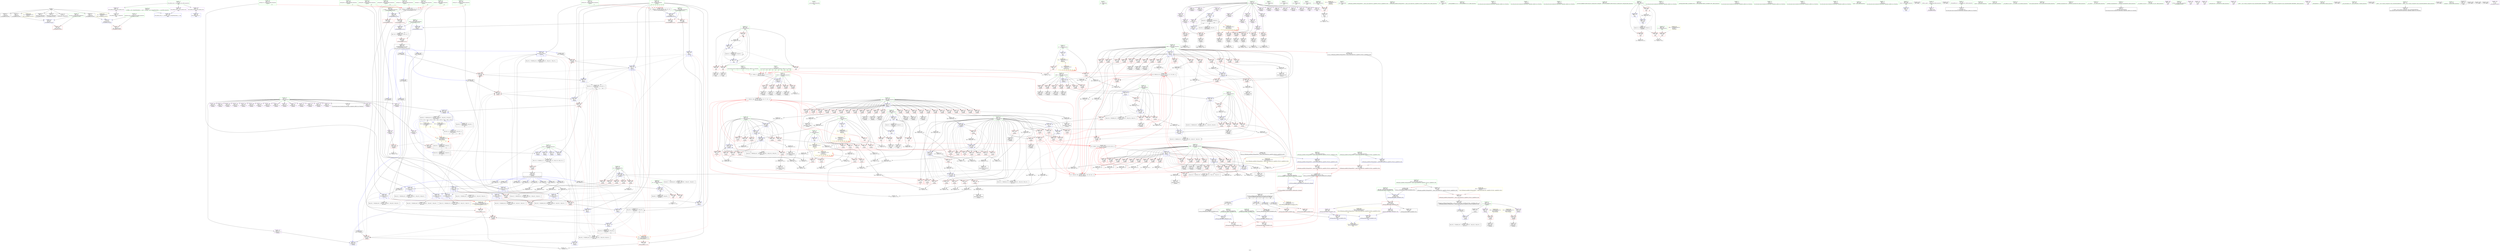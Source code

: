 digraph "SVFG" {
	label="SVFG";

	Node0x557d9b2e0a00 [shape=record,color=grey,label="{NodeID: 0\nNullPtr}"];
	Node0x557d9b2e0a00 -> Node0x557d9b3144b0[style=solid];
	Node0x557d9b2e0a00 -> Node0x557d9b3145b0[style=solid];
	Node0x557d9b2e0a00 -> Node0x557d9b314680[style=solid];
	Node0x557d9b2e0a00 -> Node0x557d9b314750[style=solid];
	Node0x557d9b2e0a00 -> Node0x557d9b314820[style=solid];
	Node0x557d9b2e0a00 -> Node0x557d9b3148f0[style=solid];
	Node0x557d9b2e0a00 -> Node0x557d9b31bdf0[style=solid];
	Node0x557d9b31d9c0 [shape=record,color=blue,label="{NodeID: 443\n152\<--448\nref.tmp129\<--call131\n_Z2goiiiii\n|{|<s6>17}}"];
	Node0x557d9b31d9c0 -> Node0x557d9b325680[style=dashed];
	Node0x557d9b31d9c0 -> Node0x557d9b325820[style=dashed];
	Node0x557d9b31d9c0 -> Node0x557d9b3258f0[style=dashed];
	Node0x557d9b31d9c0 -> Node0x557d9b325a90[style=dashed];
	Node0x557d9b31d9c0 -> Node0x557d9b325b60[style=dashed];
	Node0x557d9b31d9c0 -> Node0x557d9b3616c0[style=dashed];
	Node0x557d9b31d9c0:s6 -> Node0x557d9b365520[style=dashed,color=red];
	Node0x557d9b320e30 [shape=record,color=red,label="{NodeID: 277\n619\<--128\n\<--l.addr\n_Z2goiiiii\n}"];
	Node0x557d9b320e30 -> Node0x557d9b3180e0[style=solid];
	Node0x557d9b2eb560 [shape=record,color=black,label="{NodeID: 111\n218\<--217\nidxprom22\<--\n_Z2goiiiii\n}"];
	Node0x557d9b3c4470 [shape=record,color=black,label="{NodeID: 1052\n635 = PHI(130, )\n1st arg _ZSt9make_pairIRiS0_ESt4pairINSt17__decay_and_stripIT_E6__typeENS2_IT0_E6__typeEEOS3_OS6_ }"];
	Node0x557d9b3c4470 -> Node0x557d9b32e5d0[style=solid];
	Node0x557d9b341660 [shape=record,color=grey,label="{NodeID: 720\n721 = cmp(719, 720, )\n}"];
	Node0x557d9b31abf0 [shape=record,color=red,label="{NodeID: 388\n736\<--690\n\<--i\nmain\n}"];
	Node0x557d9b31abf0 -> Node0x557d9b318760[style=solid];
	Node0x557d9b316280 [shape=record,color=red,label="{NodeID: 222\n501\<--18\n\<--f\n_Z2goiiiii\n}"];
	Node0x557d9b316280 -> Node0x557d9b340160[style=solid];
	Node0x557d9b312790 [shape=record,color=green,label="{NodeID: 56\n150\<--151\nref.tmp115\<--ref.tmp115_field_insensitive\n_Z2goiiiii\n|{|<s1>14}}"];
	Node0x557d9b312790 -> Node0x557d9b31d750[style=solid];
	Node0x557d9b312790:s1 -> Node0x557d9b3c3d60[style=solid,color=red];
	Node0x557d9b33c3e0 [shape=record,color=grey,label="{NodeID: 665\n761 = Binary(760, 181, )\n}"];
	Node0x557d9b33c3e0 -> Node0x557d9b32ef90[style=solid];
	Node0x557d9b323bb0 [shape=record,color=red,label="{NodeID: 333\n374\<--136\n\<--w\n_Z2goiiiii\n}"];
	Node0x557d9b323bb0 -> Node0x557d9b33bf60[style=solid];
	Node0x557d9b319460 [shape=record,color=purple,label="{NodeID: 167\n216\<--20\narrayidx21\<--d\n_Z2goiiiii\n}"];
	Node0x557d9b0fb790 [shape=record,color=green,label="{NodeID: 1\n7\<--1\n__dso_handle\<--dummyObj\nGlob }"];
	Node0x557d9b31da90 [shape=record,color=blue,label="{NodeID: 444\n154\<--455\nref.tmp132\<--call134\n_Z2goiiiii\n|{|<s6>17}}"];
	Node0x557d9b31da90 -> Node0x557d9b325680[style=dashed];
	Node0x557d9b31da90 -> Node0x557d9b325820[style=dashed];
	Node0x557d9b31da90 -> Node0x557d9b3258f0[style=dashed];
	Node0x557d9b31da90 -> Node0x557d9b325a90[style=dashed];
	Node0x557d9b31da90 -> Node0x557d9b325b60[style=dashed];
	Node0x557d9b31da90 -> Node0x557d9b361bc0[style=dashed];
	Node0x557d9b31da90:s6 -> Node0x557d9b365360[style=dashed,color=red];
	Node0x557d9b320f00 [shape=record,color=red,label="{NodeID: 278\n172\<--130\n\<--r.addr\n_Z2goiiiii\n}"];
	Node0x557d9b320f00 -> Node0x557d9b340460[style=solid];
	Node0x557d9b2eb630 [shape=record,color=black,label="{NodeID: 112\n237\<--236\nidxprom28\<--\n_Z2goiiiii\n}"];
	Node0x557d9b3c4580 [shape=record,color=black,label="{NodeID: 1053\n799 = PHI(644, 648, 821, 826, )\n0th arg _ZSt7forwardIRiEOT_RNSt16remove_referenceIS1_E4typeE }"];
	Node0x557d9b3c4580 -> Node0x557d9b32f200[style=solid];
	Node0x557d9b3417e0 [shape=record,color=grey,label="{NodeID: 721\n568 = cmp(565, 567, )\n}"];
	Node0x557d9b31acc0 [shape=record,color=red,label="{NodeID: 389\n745\<--690\n\<--i\nmain\n}"];
	Node0x557d9b31acc0 -> Node0x557d9b318900[style=solid];
	Node0x557d9b316350 [shape=record,color=red,label="{NodeID: 223\n573\<--18\n\<--f\n_Z2goiiiii\n}"];
	Node0x557d9b316350 -> Node0x557d9b341ae0[style=solid];
	Node0x557d9b312860 [shape=record,color=green,label="{NodeID: 57\n152\<--153\nref.tmp129\<--ref.tmp129_field_insensitive\n_Z2goiiiii\n|{|<s1>17}}"];
	Node0x557d9b312860 -> Node0x557d9b31d9c0[style=solid];
	Node0x557d9b312860:s1 -> Node0x557d9b3c3a90[style=solid,color=red];
	Node0x557d9b33c560 [shape=record,color=grey,label="{NodeID: 666\n387 = Binary(386, 181, )\n}"];
	Node0x557d9b33c560 -> Node0x557d9b31d340[style=solid];
	Node0x557d9b323c80 [shape=record,color=red,label="{NodeID: 334\n386\<--136\n\<--w\n_Z2goiiiii\n}"];
	Node0x557d9b323c80 -> Node0x557d9b33c560[style=solid];
	Node0x557d9b319530 [shape=record,color=purple,label="{NodeID: 168\n219\<--20\narrayidx23\<--d\n_Z2goiiiii\n}"];
	Node0x557d9b319530 -> Node0x557d9b324cc0[style=solid];
	Node0x557d9b2e81d0 [shape=record,color=green,label="{NodeID: 2\n11\<--1\n.str\<--dummyObj\nGlob }"];
	Node0x557d9b329630 [shape=record,color=black,label="{NodeID: 777\nMR_28V_9 = PHI(MR_28V_8, MR_28V_6, )\npts\{139 \}\n|{|<s2>14}}"];
	Node0x557d9b329630 -> Node0x557d9b325410[style=dashed];
	Node0x557d9b329630 -> Node0x557d9b35f8c0[style=dashed];
	Node0x557d9b329630:s2 -> Node0x557d9b365520[style=dashed,color=red];
	Node0x557d9b31db60 [shape=record,color=blue,label="{NodeID: 445\n138\<--458\nres\<--\n_Z2goiiiii\n|{|<s7>19|<s8>21}}"];
	Node0x557d9b31db60 -> Node0x557d9b323ef0[style=dashed];
	Node0x557d9b31db60 -> Node0x557d9b325820[style=dashed];
	Node0x557d9b31db60 -> Node0x557d9b3258f0[style=dashed];
	Node0x557d9b31db60 -> Node0x557d9b31df70[style=dashed];
	Node0x557d9b31db60 -> Node0x557d9b31e110[style=dashed];
	Node0x557d9b31db60 -> Node0x557d9b35f8c0[style=dashed];
	Node0x557d9b31db60 -> Node0x557d9b363ec0[style=dashed];
	Node0x557d9b31db60:s7 -> Node0x557d9b365520[style=dashed,color=red];
	Node0x557d9b31db60:s8 -> Node0x557d9b365520[style=dashed,color=red];
	Node0x557d9b320fd0 [shape=record,color=red,label="{NodeID: 279\n195\<--130\n\<--r.addr\n_Z2goiiiii\n}"];
	Node0x557d9b320fd0 -> Node0x557d9b2eb080[style=solid];
	Node0x557d9b2eb700 [shape=record,color=black,label="{NodeID: 113\n241\<--240\nidxprom31\<--sub30\n_Z2goiiiii\n}"];
	Node0x557d9b341960 [shape=record,color=grey,label="{NodeID: 722\n234 = cmp(233, 14, )\n}"];
	Node0x557d9b31ad90 [shape=record,color=red,label="{NodeID: 390\n760\<--690\n\<--i\nmain\n}"];
	Node0x557d9b31ad90 -> Node0x557d9b33c3e0[style=solid];
	Node0x557d9b316420 [shape=record,color=red,label="{NodeID: 224\n94\<--69\nexn\<--exn.slot\n__cxx_global_var_init.1\n}"];
	Node0x557d9b312930 [shape=record,color=green,label="{NodeID: 58\n154\<--155\nref.tmp132\<--ref.tmp132_field_insensitive\n_Z2goiiiii\n|{|<s1>17}}"];
	Node0x557d9b312930 -> Node0x557d9b31da90[style=solid];
	Node0x557d9b312930:s1 -> Node0x557d9b3c3d60[style=solid,color=red];
	Node0x557d9b33c6e0 [shape=record,color=grey,label="{NodeID: 667\n250 = Binary(249, 203, )\n}"];
	Node0x557d9b33c6e0 -> Node0x557d9b31c8b0[style=solid];
	Node0x557d9b323d50 [shape=record,color=red,label="{NodeID: 335\n390\<--136\n\<--w\n_Z2goiiiii\n}"];
	Node0x557d9b323d50 -> Node0x557d9b33cb60[style=solid];
	Node0x557d9b319600 [shape=record,color=purple,label="{NodeID: 169\n425\<--20\narrayidx119\<--d\n_Z2goiiiii\n}"];
	Node0x557d9b2e88e0 [shape=record,color=green,label="{NodeID: 3\n14\<--1\n\<--dummyObj\nCan only get source location for instruction, argument, global var or function.|{<s0>9|<s1>11|<s2>18|<s3>20|<s4>22|<s5>24|<s6>34|<s7>34|<s8>34|<s9>34|<s10>34}}"];
	Node0x557d9b2e88e0:s0 -> Node0x557d9b3c3710[style=solid,color=red];
	Node0x557d9b2e88e0:s1 -> Node0x557d9b3c3710[style=solid,color=red];
	Node0x557d9b2e88e0:s2 -> Node0x557d9b3c3710[style=solid,color=red];
	Node0x557d9b2e88e0:s3 -> Node0x557d9b3c3710[style=solid,color=red];
	Node0x557d9b2e88e0:s4 -> Node0x557d9b3c3710[style=solid,color=red];
	Node0x557d9b2e88e0:s5 -> Node0x557d9b3c3710[style=solid,color=red];
	Node0x557d9b2e88e0:s6 -> Node0x557d9b3c22f0[style=solid,color=red];
	Node0x557d9b2e88e0:s7 -> Node0x557d9b3c2c70[style=solid,color=red];
	Node0x557d9b2e88e0:s8 -> Node0x557d9b34c2b0[style=solid,color=red];
	Node0x557d9b2e88e0:s9 -> Node0x557d9b3c3390[style=solid,color=red];
	Node0x557d9b2e88e0:s10 -> Node0x557d9b3c3710[style=solid,color=red];
	Node0x557d9b31dc30 [shape=record,color=blue,label="{NodeID: 446\n156\<--462\nds\<--sub136\n_Z2goiiiii\n}"];
	Node0x557d9b31dc30 -> Node0x557d9b3247e0[style=dashed];
	Node0x557d9b31dc30 -> Node0x557d9b3248b0[style=dashed];
	Node0x557d9b31dc30 -> Node0x557d9b324980[style=dashed];
	Node0x557d9b31dc30 -> Node0x557d9b324a50[style=dashed];
	Node0x557d9b31dc30 -> Node0x557d9b324b20[style=dashed];
	Node0x557d9b31dc30 -> Node0x557d9b3620c0[style=dashed];
	Node0x557d9b3210a0 [shape=record,color=red,label="{NodeID: 280\n214\<--130\n\<--r.addr\n_Z2goiiiii\n}"];
	Node0x557d9b3210a0 -> Node0x557d9b2eb490[style=solid];
	Node0x557d9b2eb7d0 [shape=record,color=black,label="{NodeID: 114\n244\<--243\ntobool\<--\n_Z2goiiiii\n}"];
	Node0x557d9b2eb7d0 -> Node0x557d9b339d40[style=solid];
	Node0x557d9b341ae0 [shape=record,color=grey,label="{NodeID: 723\n574 = cmp(572, 573, )\n}"];
	Node0x557d9b31ae60 [shape=record,color=red,label="{NodeID: 391\n725\<--692\n\<--j\nmain\n}"];
	Node0x557d9b31ae60 -> Node0x557d9b3408e0[style=solid];
	Node0x557d9b3164f0 [shape=record,color=red,label="{NodeID: 225\n95\<--71\nsel\<--ehselector.slot\n__cxx_global_var_init.1\n}"];
	Node0x557d9b312a00 [shape=record,color=green,label="{NodeID: 59\n156\<--157\nds\<--ds_field_insensitive\n_Z2goiiiii\n}"];
	Node0x557d9b312a00 -> Node0x557d9b3247e0[style=solid];
	Node0x557d9b312a00 -> Node0x557d9b3248b0[style=solid];
	Node0x557d9b312a00 -> Node0x557d9b324980[style=solid];
	Node0x557d9b312a00 -> Node0x557d9b324a50[style=solid];
	Node0x557d9b312a00 -> Node0x557d9b324b20[style=solid];
	Node0x557d9b312a00 -> Node0x557d9b31dc30[style=solid];
	Node0x557d9b388b70 [shape=record,color=yellow,style=double,label="{NodeID: 1000\n56V_12 = CSCHI(MR_56V_11)\npts\{220000 \}\nCS[]|{|<s2>18|<s3>20}}"];
	Node0x557d9b388b70 -> Node0x557d9b31e6c0[style=dashed];
	Node0x557d9b388b70 -> Node0x557d9b35d6c0[style=dashed];
	Node0x557d9b388b70:s2 -> Node0x557d9b37dda0[style=dashed,color=red];
	Node0x557d9b388b70:s3 -> Node0x557d9b37dda0[style=dashed,color=red];
	Node0x557d9b33c860 [shape=record,color=grey,label="{NodeID: 668\n240 = Binary(239, 181, )\n}"];
	Node0x557d9b33c860 -> Node0x557d9b2eb700[style=solid];
	Node0x557d9b323e20 [shape=record,color=red,label="{NodeID: 336\n396\<--136\n\<--w\n_Z2goiiiii\n|{<s0>11}}"];
	Node0x557d9b323e20:s0 -> Node0x557d9b3c22f0[style=solid,color=red];
	Node0x557d9b3196d0 [shape=record,color=purple,label="{NodeID: 170\n428\<--20\narrayidx121\<--d\n_Z2goiiiii\n}"];
	Node0x557d9b2e8970 [shape=record,color=green,label="{NodeID: 4\n25\<--1\n.str.2\<--dummyObj\nGlob }"];
	Node0x557d9b32a030 [shape=record,color=black,label="{NodeID: 779\nMR_56V_8 = PHI(MR_56V_7, MR_56V_5, )\npts\{220000 \}\n|{<s0>13}}"];
	Node0x557d9b32a030:s0 -> Node0x557d9b37dda0[style=dashed,color=red];
	Node0x557d9b31dd00 [shape=record,color=blue,label="{NodeID: 447\n134\<--468\np\<--add139\n_Z2goiiiii\n}"];
	Node0x557d9b31dd00 -> Node0x557d9b3229d0[style=dashed];
	Node0x557d9b31dd00 -> Node0x557d9b322aa0[style=dashed];
	Node0x557d9b31dd00 -> Node0x557d9b322b70[style=dashed];
	Node0x557d9b31dd00 -> Node0x557d9b322c40[style=dashed];
	Node0x557d9b31dd00 -> Node0x557d9b322d10[style=dashed];
	Node0x557d9b31dd00 -> Node0x557d9b322de0[style=dashed];
	Node0x557d9b31dd00 -> Node0x557d9b322eb0[style=dashed];
	Node0x557d9b31dd00 -> Node0x557d9b322f80[style=dashed];
	Node0x557d9b31dd00 -> Node0x557d9b31ddd0[style=dashed];
	Node0x557d9b31dd00 -> Node0x557d9b31e1e0[style=dashed];
	Node0x557d9b321170 [shape=record,color=red,label="{NodeID: 281\n254\<--130\n\<--r.addr\n_Z2goiiiii\n}"];
	Node0x557d9b321170 -> Node0x557d9b341f60[style=solid];
	Node0x557d9b316a20 [shape=record,color=black,label="{NodeID: 115\n260\<--259\nidxprom37\<--\n_Z2goiiiii\n}"];
	Node0x557d9b341c60 [shape=record,color=grey,label="{NodeID: 724\n594 = cmp(591, 593, )\n}"];
	Node0x557d9b31af30 [shape=record,color=red,label="{NodeID: 392\n739\<--692\n\<--j\nmain\n}"];
	Node0x557d9b31af30 -> Node0x557d9b318830[style=solid];
	Node0x557d9b3165c0 [shape=record,color=red,label="{NodeID: 226\n631\<--122\n\<--retval\n_Z2goiiiii\n}"];
	Node0x557d9b3165c0 -> Node0x557d9b318350[style=solid];
	Node0x557d9b312ad0 [shape=record,color=green,label="{NodeID: 60\n158\<--159\nref.tmp160\<--ref.tmp160_field_insensitive\n_Z2goiiiii\n|{|<s1>19}}"];
	Node0x557d9b312ad0 -> Node0x557d9b31dea0[style=solid];
	Node0x557d9b312ad0:s1 -> Node0x557d9b3c3d60[style=solid,color=red];
	Node0x557d9b33c9e0 [shape=record,color=grey,label="{NodeID: 669\n354 = Binary(353, 181, )\n}"];
	Node0x557d9b33c9e0 -> Node0x557d9b317170[style=solid];
	Node0x557d9b323ef0 [shape=record,color=red,label="{NodeID: 337\n612\<--138\n\<--res\n_Z2goiiiii\n}"];
	Node0x557d9b323ef0 -> Node0x557d9b31e6c0[style=solid];
	Node0x557d9b323ef0 -> Node0x557d9b31e790[style=solid];
	Node0x557d9b3197a0 [shape=record,color=purple,label="{NodeID: 171\n432\<--20\narrayidx123\<--d\n_Z2goiiiii\n}"];
	Node0x557d9b2e8a00 [shape=record,color=green,label="{NodeID: 5\n27\<--1\n.str.3\<--dummyObj\nGlob }"];
	Node0x557d9b31ddd0 [shape=record,color=blue,label="{NodeID: 448\n134\<--490\np\<--inc153\n_Z2goiiiii\n}"];
	Node0x557d9b31ddd0 -> Node0x557d9b3229d0[style=dashed];
	Node0x557d9b31ddd0 -> Node0x557d9b322aa0[style=dashed];
	Node0x557d9b31ddd0 -> Node0x557d9b322b70[style=dashed];
	Node0x557d9b31ddd0 -> Node0x557d9b322c40[style=dashed];
	Node0x557d9b31ddd0 -> Node0x557d9b322d10[style=dashed];
	Node0x557d9b31ddd0 -> Node0x557d9b322de0[style=dashed];
	Node0x557d9b31ddd0 -> Node0x557d9b322eb0[style=dashed];
	Node0x557d9b31ddd0 -> Node0x557d9b322f80[style=dashed];
	Node0x557d9b31ddd0 -> Node0x557d9b31ddd0[style=dashed];
	Node0x557d9b31ddd0 -> Node0x557d9b31e1e0[style=dashed];
	Node0x557d9b321240 [shape=record,color=red,label="{NodeID: 282\n262\<--130\n\<--r.addr\n_Z2goiiiii\n}"];
	Node0x557d9b321240 -> Node0x557d9b33ef60[style=solid];
	Node0x557d9b316af0 [shape=record,color=black,label="{NodeID: 116\n264\<--263\nidxprom39\<--add\n_Z2goiiiii\n}"];
	Node0x557d9b341de0 [shape=record,color=grey,label="{NodeID: 725\n522 = cmp(519, 521, )\n}"];
	Node0x557d9b31b000 [shape=record,color=red,label="{NodeID: 393\n748\<--692\n\<--j\nmain\n}"];
	Node0x557d9b31b000 -> Node0x557d9b3189d0[style=solid];
	Node0x557d9b316690 [shape=record,color=red,label="{NodeID: 227\n178\<--124\n\<--x.addr\n_Z2goiiiii\n}"];
	Node0x557d9b316690 -> Node0x557d9b340ee0[style=solid];
	Node0x557d9b312ba0 [shape=record,color=green,label="{NodeID: 61\n160\<--161\nref.tmp170\<--ref.tmp170_field_insensitive\n_Z2goiiiii\n|{|<s1>21}}"];
	Node0x557d9b312ba0 -> Node0x557d9b31e040[style=solid];
	Node0x557d9b312ba0:s1 -> Node0x557d9b3c3d60[style=solid,color=red];
	Node0x557d9b33cb60 [shape=record,color=grey,label="{NodeID: 670\n392 = Binary(390, 391, )\n}"];
	Node0x557d9b33cb60 -> Node0x557d9b340d60[style=solid];
	Node0x557d9b323fc0 [shape=record,color=red,label="{NodeID: 338\n278\<--142\n\<--i\n_Z2goiiiii\n}"];
	Node0x557d9b323fc0 -> Node0x557d9b33fe60[style=solid];
	Node0x557d9b319870 [shape=record,color=purple,label="{NodeID: 172\n436\<--20\narrayidx125\<--d\n_Z2goiiiii\n}"];
	Node0x557d9b2e8a90 [shape=record,color=green,label="{NodeID: 6\n29\<--1\n.str.4\<--dummyObj\nGlob }"];
	Node0x557d9b31dea0 [shape=record,color=blue,label="{NodeID: 449\n158\<--513\nref.tmp160\<--add165\n_Z2goiiiii\n|{|<s4>19}}"];
	Node0x557d9b31dea0 -> Node0x557d9b325820[style=dashed];
	Node0x557d9b31dea0 -> Node0x557d9b325a90[style=dashed];
	Node0x557d9b31dea0 -> Node0x557d9b325b60[style=dashed];
	Node0x557d9b31dea0 -> Node0x557d9b3625c0[style=dashed];
	Node0x557d9b31dea0:s4 -> Node0x557d9b365360[style=dashed,color=red];
	Node0x557d9b321310 [shape=record,color=red,label="{NodeID: 283\n271\<--130\n\<--r.addr\n_Z2goiiiii\n}"];
	Node0x557d9b321310 -> Node0x557d9b33e7e0[style=solid];
	Node0x557d9b316bc0 [shape=record,color=black,label="{NodeID: 117\n267\<--266\ntobool41\<--\n_Z2goiiiii\n}"];
	Node0x557d9b316bc0 -> Node0x557d9b3397a0[style=solid];
	Node0x557d9b341f60 [shape=record,color=grey,label="{NodeID: 726\n257 = cmp(254, 256, )\n}"];
	Node0x557d9b31b0d0 [shape=record,color=red,label="{NodeID: 394\n755\<--692\n\<--j\nmain\n}"];
	Node0x557d9b31b0d0 -> Node0x557d9b33bc60[style=solid];
	Node0x557d9b316760 [shape=record,color=red,label="{NodeID: 228\n186\<--124\n\<--x.addr\n_Z2goiiiii\n}"];
	Node0x557d9b316760 -> Node0x557d9b3120b0[style=solid];
	Node0x557d9b312c70 [shape=record,color=green,label="{NodeID: 62\n162\<--163\nref.tmp200\<--ref.tmp200_field_insensitive\n_Z2goiiiii\n|{|<s1>23}}"];
	Node0x557d9b312c70 -> Node0x557d9b31e380[style=solid];
	Node0x557d9b312c70:s1 -> Node0x557d9b3c3d60[style=solid,color=red];
	Node0x557d9b388f90 [shape=record,color=yellow,style=double,label="{NodeID: 1003\n56V_11 = CSCHI(MR_56V_1)\npts\{220000 \}\nCS[]|{<s0>16}}"];
	Node0x557d9b388f90:s0 -> Node0x557d9b37dda0[style=dashed,color=red];
	Node0x557d9b33cce0 [shape=record,color=grey,label="{NodeID: 671\n304 = Binary(303, 181, )\n}"];
	Node0x557d9b33cce0 -> Node0x557d9b316f00[style=solid];
	Node0x557d9b324090 [shape=record,color=red,label="{NodeID: 339\n286\<--142\n\<--i\n_Z2goiiiii\n}"];
	Node0x557d9b324090 -> Node0x557d9b316d60[style=solid];
	Node0x557d9b319940 [shape=record,color=purple,label="{NodeID: 173\n439\<--20\narrayidx127\<--d\n_Z2goiiiii\n}"];
	Node0x557d9b319940 -> Node0x557d9b31d820[style=solid];
	Node0x557d9b2e8b20 [shape=record,color=green,label="{NodeID: 7\n31\<--1\n.str.5\<--dummyObj\nGlob }"];
	Node0x557d9b31df70 [shape=record,color=blue,label="{NodeID: 450\n138\<--516\nres\<--\n_Z2goiiiii\n}"];
	Node0x557d9b31df70 -> Node0x557d9b363ec0[style=dashed];
	Node0x557d9b3213e0 [shape=record,color=red,label="{NodeID: 284\n279\<--130\n\<--r.addr\n_Z2goiiiii\n}"];
	Node0x557d9b3213e0 -> Node0x557d9b33fe60[style=solid];
	Node0x557d9b316c90 [shape=record,color=black,label="{NodeID: 118\n284\<--283\nidxprom47\<--add46\n_Z2goiiiii\n}"];
	Node0x557d9b3420e0 [shape=record,color=grey,label="{NodeID: 727\n671 = cmp(668, 670, )\n}"];
	Node0x557d9b31b1a0 [shape=record,color=red,label="{NodeID: 395\n731\<--694\n\<--ch\nmain\n}"];
	Node0x557d9b31b1a0 -> Node0x557d9b318690[style=solid];
	Node0x557d9b316830 [shape=record,color=red,label="{NodeID: 229\n205\<--124\n\<--x.addr\n_Z2goiiiii\n}"];
	Node0x557d9b316830 -> Node0x557d9b2eb220[style=solid];
	Node0x557d9b312d40 [shape=record,color=green,label="{NodeID: 63\n164\<--165\nref.tmp211\<--ref.tmp211_field_insensitive\n_Z2goiiiii\n|{|<s1>25}}"];
	Node0x557d9b312d40 -> Node0x557d9b31e520[style=solid];
	Node0x557d9b312d40:s1 -> Node0x557d9b3c3d60[style=solid,color=red];
	Node0x557d9b33ce60 [shape=record,color=grey,label="{NodeID: 672\n338 = Binary(337, 181, )\n}"];
	Node0x557d9b33ce60 -> Node0x557d9b31cf30[style=solid];
	Node0x557d9b324160 [shape=record,color=red,label="{NodeID: 340\n292\<--142\n\<--i\n_Z2goiiiii\n}"];
	Node0x557d9b324160 -> Node0x557d9b31cb20[style=solid];
	Node0x557d9b319a10 [shape=record,color=purple,label="{NodeID: 174\n615\<--20\narrayidx221\<--d\n_Z2goiiiii\n}"];
	Node0x557d9b2e8bb0 [shape=record,color=green,label="{NodeID: 8\n33\<--1\n.str.6\<--dummyObj\nGlob }"];
	Node0x557d9b31e040 [shape=record,color=blue,label="{NodeID: 451\n160\<--532\nref.tmp170\<--add174\n_Z2goiiiii\n|{|<s4>21}}"];
	Node0x557d9b31e040 -> Node0x557d9b3258f0[style=dashed];
	Node0x557d9b31e040 -> Node0x557d9b325a90[style=dashed];
	Node0x557d9b31e040 -> Node0x557d9b325b60[style=dashed];
	Node0x557d9b31e040 -> Node0x557d9b362ac0[style=dashed];
	Node0x557d9b31e040:s4 -> Node0x557d9b365360[style=dashed,color=red];
	Node0x557d9b3214b0 [shape=record,color=red,label="{NodeID: 285\n418\<--130\n\<--r.addr\n_Z2goiiiii\n|{<s0>13}}"];
	Node0x557d9b3214b0:s0 -> Node0x557d9b3c3390[style=solid,color=red];
	Node0x557d9b316d60 [shape=record,color=black,label="{NodeID: 119\n287\<--286\nidxprom49\<--\n_Z2goiiiii\n}"];
	Node0x557d9b342260 [shape=record,color=grey,label="{NodeID: 728\n474 = cmp(471, 473, )\n}"];
	Node0x557d9b31b270 [shape=record,color=red,label="{NodeID: 396\n771\<--696\n\<--res\nmain\n}"];
	Node0x557d9b31b270 -> Node0x557d9b3402e0[style=solid];
	Node0x557d9b316900 [shape=record,color=red,label="{NodeID: 230\n236\<--124\n\<--x.addr\n_Z2goiiiii\n}"];
	Node0x557d9b316900 -> Node0x557d9b2eb630[style=solid];
	Node0x557d9b312e10 [shape=record,color=green,label="{NodeID: 64\n228\<--229\n_ZSt9make_pairIRiS0_ESt4pairINSt17__decay_and_stripIT_E6__typeENS2_IT0_E6__typeEEOS3_OS6_\<--_ZSt9make_pairIRiS0_ESt4pairINSt17__decay_and_stripIT_E6__typeENS2_IT0_E6__typeEEOS3_OS6__field_insensitive\n}"];
	Node0x557d9b33cfe0 [shape=record,color=grey,label="{NodeID: 673\n180 = Binary(179, 181, )\n}"];
	Node0x557d9b33cfe0 -> Node0x557d9b340ee0[style=solid];
	Node0x557d9b324230 [shape=record,color=red,label="{NodeID: 341\n337\<--142\n\<--i\n_Z2goiiiii\n}"];
	Node0x557d9b324230 -> Node0x557d9b33ce60[style=solid];
	Node0x557d9b319ae0 [shape=record,color=purple,label="{NodeID: 175\n618\<--20\narrayidx223\<--d\n_Z2goiiiii\n}"];
	Node0x557d9b2e8c40 [shape=record,color=green,label="{NodeID: 9\n35\<--1\n.str.7\<--dummyObj\nGlob }"];
	Node0x557d9b31e110 [shape=record,color=blue,label="{NodeID: 452\n138\<--535\nres\<--\n_Z2goiiiii\n}"];
	Node0x557d9b31e110 -> Node0x557d9b363ec0[style=dashed];
	Node0x557d9b321580 [shape=record,color=red,label="{NodeID: 286\n446\<--130\n\<--r.addr\n_Z2goiiiii\n}"];
	Node0x557d9b321580 -> Node0x557d9b33dd60[style=solid];
	Node0x557d9b316e30 [shape=record,color=black,label="{NodeID: 120\n290\<--289\ntobool51\<--\n_Z2goiiiii\n}"];
	Node0x557d9b35ded0 [shape=record,color=black,label="{NodeID: 729\nMR_12V_3 = PHI(MR_12V_7, MR_12V_5, MR_12V_2, MR_12V_6, MR_12V_4, )\npts\{123 \}\n}"];
	Node0x557d9b35ded0 -> Node0x557d9b3165c0[style=dashed];
	Node0x557d9b31b340 [shape=record,color=red,label="{NodeID: 397\n777\<--696\n\<--res\nmain\n}"];
	Node0x557d9b31e8d0 [shape=record,color=red,label="{NodeID: 231\n259\<--124\n\<--x.addr\n_Z2goiiiii\n}"];
	Node0x557d9b31e8d0 -> Node0x557d9b316a20[style=solid];
	Node0x557d9b312ee0 [shape=record,color=green,label="{NodeID: 65\n332\<--333\n_ZSt3minIiERKT_S2_S2_\<--_ZSt3minIiERKT_S2_S2__field_insensitive\n}"];
	Node0x557d9b33d160 [shape=record,color=grey,label="{NodeID: 674\n256 = Binary(255, 181, )\n}"];
	Node0x557d9b33d160 -> Node0x557d9b341f60[style=solid];
	Node0x557d9b324300 [shape=record,color=red,label="{NodeID: 342\n342\<--142\n\<--i\n_Z2goiiiii\n}"];
	Node0x557d9b324300 -> Node0x557d9b33d460[style=solid];
	Node0x557d9b319bb0 [shape=record,color=purple,label="{NodeID: 176\n621\<--20\narrayidx225\<--d\n_Z2goiiiii\n}"];
	Node0x557d9b2e8cd0 [shape=record,color=green,label="{NodeID: 10\n38\<--1\n\<--dummyObj\nCan only get source location for instruction, argument, global var or function.}"];
	Node0x557d9b31e1e0 [shape=record,color=blue,label="{NodeID: 453\n134\<--540\np\<--add178\n_Z2goiiiii\n}"];
	Node0x557d9b31e1e0 -> Node0x557d9b323050[style=dashed];
	Node0x557d9b31e1e0 -> Node0x557d9b323120[style=dashed];
	Node0x557d9b31e1e0 -> Node0x557d9b3231f0[style=dashed];
	Node0x557d9b31e1e0 -> Node0x557d9b3232c0[style=dashed];
	Node0x557d9b31e1e0 -> Node0x557d9b323390[style=dashed];
	Node0x557d9b31e1e0 -> Node0x557d9b323460[style=dashed];
	Node0x557d9b31e1e0 -> Node0x557d9b323530[style=dashed];
	Node0x557d9b31e1e0 -> Node0x557d9b323600[style=dashed];
	Node0x557d9b31e1e0 -> Node0x557d9b31e2b0[style=dashed];
	Node0x557d9b31e1e0 -> Node0x557d9b35e9c0[style=dashed];
	Node0x557d9b321650 [shape=record,color=red,label="{NodeID: 287\n451\<--130\n\<--r.addr\n_Z2goiiiii\n|{<s0>16}}"];
	Node0x557d9b321650:s0 -> Node0x557d9b3c2c70[style=solid,color=red];
	Node0x557d9b316f00 [shape=record,color=black,label="{NodeID: 121\n305\<--304\nidxprom59\<--add58\n_Z2goiiiii\n}"];
	Node0x557d9b35dfc0 [shape=record,color=black,label="{NodeID: 730\nMR_18V_3 = PHI(MR_18V_2, MR_18V_2, MR_18V_2, MR_18V_7, MR_18V_2, )\npts\{129 \}\n}"];
	Node0x557d9b31b410 [shape=record,color=red,label="{NodeID: 398\n803\<--800\n\<--__t.addr\n_ZSt7forwardIRiEOT_RNSt16remove_referenceIS1_E4typeE\n}"];
	Node0x557d9b31b410 -> Node0x557d9b318aa0[style=solid];
	Node0x557d9b31e9a0 [shape=record,color=red,label="{NodeID: 232\n282\<--124\n\<--x.addr\n_Z2goiiiii\n}"];
	Node0x557d9b31e9a0 -> Node0x557d9b33a460[style=solid];
	Node0x557d9b312fe0 [shape=record,color=green,label="{NodeID: 66\n636\<--637\nretval\<--retval_field_insensitive\n_ZSt9make_pairIRiS0_ESt4pairINSt17__decay_and_stripIT_E6__typeENS2_IT0_E6__typeEEOS3_OS6_\n|{|<s1>28}}"];
	Node0x557d9b312fe0 -> Node0x557d9b318420[style=solid];
	Node0x557d9b312fe0:s1 -> Node0x557d9b3c4030[style=solid,color=red];
	Node0x557d9b33d2e0 [shape=record,color=grey,label="{NodeID: 675\n300 = Binary(299, 181, )\n}"];
	Node0x557d9b33d2e0 -> Node0x557d9b340a60[style=solid];
	Node0x557d9b3243d0 [shape=record,color=red,label="{NodeID: 343\n349\<--146\n\<--i77\n_Z2goiiiii\n}"];
	Node0x557d9b3243d0 -> Node0x557d9b340be0[style=solid];
	Node0x557d9b319c80 [shape=record,color=purple,label="{NodeID: 177\n624\<--20\narrayidx227\<--d\n_Z2goiiiii\n}"];
	Node0x557d9b2e8d60 [shape=record,color=green,label="{NodeID: 11\n176\<--1\n\<--dummyObj\nCan only get source location for instruction, argument, global var or function.}"];
	Node0x557d9b31e2b0 [shape=record,color=blue,label="{NodeID: 454\n134\<--562\np\<--inc192\n_Z2goiiiii\n}"];
	Node0x557d9b31e2b0 -> Node0x557d9b323050[style=dashed];
	Node0x557d9b31e2b0 -> Node0x557d9b323120[style=dashed];
	Node0x557d9b31e2b0 -> Node0x557d9b3231f0[style=dashed];
	Node0x557d9b31e2b0 -> Node0x557d9b3232c0[style=dashed];
	Node0x557d9b31e2b0 -> Node0x557d9b323390[style=dashed];
	Node0x557d9b31e2b0 -> Node0x557d9b323460[style=dashed];
	Node0x557d9b31e2b0 -> Node0x557d9b323530[style=dashed];
	Node0x557d9b31e2b0 -> Node0x557d9b323600[style=dashed];
	Node0x557d9b31e2b0 -> Node0x557d9b31e2b0[style=dashed];
	Node0x557d9b31e2b0 -> Node0x557d9b35e9c0[style=dashed];
	Node0x557d9b321720 [shape=record,color=red,label="{NodeID: 288\n454\<--130\n\<--r.addr\n_Z2goiiiii\n|{<s0>16}}"];
	Node0x557d9b321720:s0 -> Node0x557d9b3c3390[style=solid,color=red];
	Node0x557d9b316fd0 [shape=record,color=black,label="{NodeID: 122\n308\<--307\nidxprom61\<--\n_Z2goiiiii\n}"];
	Node0x557d9b35e4c0 [shape=record,color=black,label="{NodeID: 731\nMR_20V_3 = PHI(MR_20V_2, MR_20V_2, MR_20V_2, MR_20V_7, MR_20V_2, )\npts\{131 \}\n}"];
	Node0x557d9b31b4e0 [shape=record,color=red,label="{NodeID: 399\n818\<--809\nthis1\<--this.addr\n_ZNSt4pairIiiEC2IRiS2_Lb1EEEOT_OT0_\n}"];
	Node0x557d9b31b4e0 -> Node0x557d9b318b70[style=solid];
	Node0x557d9b31b4e0 -> Node0x557d9b3158c0[style=solid];
	Node0x557d9b31b4e0 -> Node0x557d9b315990[style=solid];
	Node0x557d9b31ea70 [shape=record,color=red,label="{NodeID: 233\n294\<--124\n\<--x.addr\n_Z2goiiiii\n}"];
	Node0x557d9b31ea70 -> Node0x557d9b33d5e0[style=solid];
	Node0x557d9b3130b0 [shape=record,color=green,label="{NodeID: 67\n638\<--639\n__x.addr\<--__x.addr_field_insensitive\n_ZSt9make_pairIRiS0_ESt4pairINSt17__decay_and_stripIT_E6__typeENS2_IT0_E6__typeEEOS3_OS6_\n}"];
	Node0x557d9b3130b0 -> Node0x557d9b325c30[style=solid];
	Node0x557d9b3130b0 -> Node0x557d9b32e540[style=solid];
	Node0x557d9b33d460 [shape=record,color=grey,label="{NodeID: 676\n343 = Binary(342, 181, )\n}"];
	Node0x557d9b33d460 -> Node0x557d9b31d000[style=solid];
	Node0x557d9b3244a0 [shape=record,color=red,label="{NodeID: 344\n357\<--146\n\<--i77\n_Z2goiiiii\n}"];
	Node0x557d9b3244a0 -> Node0x557d9b317240[style=solid];
	Node0x557d9b319d50 [shape=record,color=purple,label="{NodeID: 178\n627\<--20\narrayidx229\<--d\n_Z2goiiiii\n}"];
	Node0x557d9b319d50 -> Node0x557d9b31e6c0[style=solid];
	Node0x557d9b2e8e30 [shape=record,color=green,label="{NodeID: 12\n181\<--1\n\<--dummyObj\nCan only get source location for instruction, argument, global var or function.|{<s0>13|<s1>15|<s2>16}}"];
	Node0x557d9b2e8e30:s0 -> Node0x557d9b3c3710[style=solid,color=red];
	Node0x557d9b2e8e30:s1 -> Node0x557d9b3c3710[style=solid,color=red];
	Node0x557d9b2e8e30:s2 -> Node0x557d9b3c3710[style=solid,color=red];
	Node0x557d9b31e380 [shape=record,color=blue,label="{NodeID: 455\n162\<--585\nref.tmp200\<--add205\n_Z2goiiiii\n|{|<s2>23}}"];
	Node0x557d9b31e380 -> Node0x557d9b325a90[style=dashed];
	Node0x557d9b31e380 -> Node0x557d9b362fc0[style=dashed];
	Node0x557d9b31e380:s2 -> Node0x557d9b365360[style=dashed,color=red];
	Node0x557d9b3217f0 [shape=record,color=red,label="{NodeID: 289\n460\<--130\n\<--r.addr\n_Z2goiiiii\n}"];
	Node0x557d9b3217f0 -> Node0x557d9b33b4e0[style=solid];
	Node0x557d9b3170a0 [shape=record,color=black,label="{NodeID: 123\n311\<--310\ntobool63\<--\n_Z2goiiiii\n}"];
	Node0x557d9b3170a0 -> Node0x557d9b339200[style=solid];
	Node0x557d9b35e9c0 [shape=record,color=black,label="{NodeID: 732\nMR_24V_2 = PHI(MR_24V_13, MR_24V_1, MR_24V_1, MR_24V_6, MR_24V_1, )\npts\{135 \}\n}"];
	Node0x557d9b31b5b0 [shape=record,color=red,label="{NodeID: 400\n821\<--811\n\<--__x.addr\n_ZNSt4pairIiiEC2IRiS2_Lb1EEEOT_OT0_\n|{<s0>37}}"];
	Node0x557d9b31b5b0:s0 -> Node0x557d9b3c4580[style=solid,color=red];
	Node0x557d9b31eb40 [shape=record,color=red,label="{NodeID: 234\n320\<--124\n\<--x.addr\n_Z2goiiiii\n}"];
	Node0x557d9b31eb40 -> Node0x557d9b33a8e0[style=solid];
	Node0x557d9b313180 [shape=record,color=green,label="{NodeID: 68\n640\<--641\n__y.addr\<--__y.addr_field_insensitive\n_ZSt9make_pairIRiS0_ESt4pairINSt17__decay_and_stripIT_E6__typeENS2_IT0_E6__typeEEOS3_OS6_\n}"];
	Node0x557d9b313180 -> Node0x557d9b325d00[style=solid];
	Node0x557d9b313180 -> Node0x557d9b32e5d0[style=solid];
	Node0x557d9b3897d0 [shape=record,color=yellow,style=double,label="{NodeID: 1009\n72V_2 = CSCHI(MR_72V_1)\npts\{6370000 6370001 \}\nCS[]}"];
	Node0x557d9b33d5e0 [shape=record,color=grey,label="{NodeID: 677\n295 = Binary(294, 181, )\n}"];
	Node0x557d9b33d5e0 -> Node0x557d9b31cbf0[style=solid];
	Node0x557d9b324570 [shape=record,color=red,label="{NodeID: 345\n363\<--146\n\<--i77\n_Z2goiiiii\n}"];
	Node0x557d9b324570 -> Node0x557d9b31d1a0[style=solid];
	Node0x557d9b319e20 [shape=record,color=purple,label="{NodeID: 179\n238\<--23\narrayidx29\<--g\n_Z2goiiiii\n}"];
	Node0x557d9b2e8f30 [shape=record,color=green,label="{NodeID: 13\n203\<--1\n\<--dummyObj\nCan only get source location for instruction, argument, global var or function.}"];
	Node0x557d9b31e450 [shape=record,color=blue,label="{NodeID: 456\n138\<--588\nres\<--\n_Z2goiiiii\n}"];
	Node0x557d9b31e450 -> Node0x557d9b323ef0[style=dashed];
	Node0x557d9b31e450 -> Node0x557d9b35f8c0[style=dashed];
	Node0x557d9b3218c0 [shape=record,color=red,label="{NodeID: 290\n530\<--130\n\<--r.addr\n_Z2goiiiii\n|{<s0>20}}"];
	Node0x557d9b3218c0:s0 -> Node0x557d9b3c3390[style=solid,color=red];
	Node0x557d9b317170 [shape=record,color=black,label="{NodeID: 124\n355\<--354\nidxprom82\<--add81\n_Z2goiiiii\n}"];
	Node0x557d9b35eec0 [shape=record,color=black,label="{NodeID: 733\nMR_26V_2 = PHI(MR_26V_1, MR_26V_1, MR_26V_1, MR_26V_10, MR_26V_1, )\npts\{137 \}\n}"];
	Node0x557d9b31b680 [shape=record,color=red,label="{NodeID: 401\n826\<--813\n\<--__y.addr\n_ZNSt4pairIiiEC2IRiS2_Lb1EEEOT_OT0_\n|{<s0>38}}"];
	Node0x557d9b31b680:s0 -> Node0x557d9b3c4580[style=solid,color=red];
	Node0x557d9b31ec10 [shape=record,color=red,label="{NodeID: 235\n353\<--124\n\<--x.addr\n_Z2goiiiii\n}"];
	Node0x557d9b31ec10 -> Node0x557d9b33c9e0[style=solid];
	Node0x557d9b313250 [shape=record,color=green,label="{NodeID: 69\n646\<--647\n_ZSt7forwardIRiEOT_RNSt16remove_referenceIS1_E4typeE\<--_ZSt7forwardIRiEOT_RNSt16remove_referenceIS1_E4typeE_field_insensitive\n}"];
	Node0x557d9b3bb260 [shape=record,color=black,label="{NodeID: 1010\n512 = PHI(116, )\n}"];
	Node0x557d9b3bb260 -> Node0x557d9b33aee0[style=solid];
	Node0x557d9b33d760 [shape=record,color=grey,label="{NodeID: 678\n710 = Binary(709, 181, )\n}"];
	Node0x557d9b324640 [shape=record,color=red,label="{NodeID: 346\n406\<--146\n\<--i77\n_Z2goiiiii\n}"];
	Node0x557d9b324640 -> Node0x557d9b33a2e0[style=solid];
	Node0x557d9b319ef0 [shape=record,color=purple,label="{NodeID: 180\n242\<--23\narrayidx32\<--g\n_Z2goiiiii\n}"];
	Node0x557d9b319ef0 -> Node0x557d9b324d90[style=solid];
	Node0x557d9b2e9030 [shape=record,color=green,label="{NodeID: 14\n247\<--1\n\<--dummyObj\nCan only get source location for instruction, argument, global var or function.}"];
	Node0x557d9b31e520 [shape=record,color=blue,label="{NodeID: 457\n164\<--604\nref.tmp211\<--add215\n_Z2goiiiii\n|{|<s2>25}}"];
	Node0x557d9b31e520 -> Node0x557d9b325b60[style=dashed];
	Node0x557d9b31e520 -> Node0x557d9b3634c0[style=dashed];
	Node0x557d9b31e520:s2 -> Node0x557d9b365360[style=dashed,color=red];
	Node0x557d9b321990 [shape=record,color=red,label="{NodeID: 291\n552\<--130\n\<--r.addr\n_Z2goiiiii\n}"];
	Node0x557d9b321990 -> Node0x557d9b33f3e0[style=solid];
	Node0x557d9b317240 [shape=record,color=black,label="{NodeID: 125\n358\<--357\nidxprom84\<--\n_Z2goiiiii\n}"];
	Node0x557d9b35f3c0 [shape=record,color=black,label="{NodeID: 734\nMR_30V_2 = PHI(MR_30V_1, MR_30V_1, MR_30V_1, MR_30V_3, MR_30V_1, )\npts\{141 \}\n}"];
	Node0x557d9b31b750 [shape=record,color=red,label="{NodeID: 402\n823\<--822\n\<--call\n_ZNSt4pairIiiEC2IRiS2_Lb1EEEOT_OT0_\n}"];
	Node0x557d9b31b750 -> Node0x557d9b32f540[style=solid];
	Node0x557d9b31ece0 [shape=record,color=red,label="{NodeID: 236\n365\<--124\n\<--x.addr\n_Z2goiiiii\n}"];
	Node0x557d9b31ece0 -> Node0x557d9b33e4e0[style=solid];
	Node0x557d9b313350 [shape=record,color=green,label="{NodeID: 70\n651\<--652\n_ZNSt4pairIiiEC2IRiS2_Lb1EEEOT_OT0_\<--_ZNSt4pairIiiEC2IRiS2_Lb1EEEOT_OT0__field_insensitive\n}"];
	Node0x557d9b3c00a0 [shape=record,color=black,label="{NodeID: 1011\n455 = PHI(116, )\n}"];
	Node0x557d9b3c00a0 -> Node0x557d9b31da90[style=solid];
	Node0x557d9b33d8e0 [shape=record,color=grey,label="{NodeID: 679\n453 = Binary(452, 181, )\n|{<s0>16}}"];
	Node0x557d9b33d8e0:s0 -> Node0x557d9b34c2b0[style=solid,color=red];
	Node0x557d9b324710 [shape=record,color=red,label="{NodeID: 347\n411\<--146\n\<--i77\n_Z2goiiiii\n}"];
	Node0x557d9b324710 -> Node0x557d9b33b360[style=solid];
	Node0x557d9b319fc0 [shape=record,color=purple,label="{NodeID: 181\n261\<--23\narrayidx38\<--g\n_Z2goiiiii\n}"];
	Node0x557d9b2e9130 [shape=record,color=green,label="{NodeID: 15\n734\<--1\n\<--dummyObj\nCan only get source location for instruction, argument, global var or function.}"];
	Node0x557d9b31e5f0 [shape=record,color=blue,label="{NodeID: 458\n138\<--607\nres\<--\n_Z2goiiiii\n}"];
	Node0x557d9b31e5f0 -> Node0x557d9b323ef0[style=dashed];
	Node0x557d9b31e5f0 -> Node0x557d9b35f8c0[style=dashed];
	Node0x557d9b321a60 [shape=record,color=red,label="{NodeID: 292\n578\<--130\n\<--r.addr\n_Z2goiiiii\n}"];
	Node0x557d9b321a60 -> Node0x557d9b33c260[style=solid];
	Node0x557d9b317310 [shape=record,color=black,label="{NodeID: 126\n361\<--360\ntobool86\<--\n_Z2goiiiii\n}"];
	Node0x557d9b35f8c0 [shape=record,color=black,label="{NodeID: 735\nMR_28V_2 = PHI(MR_28V_19, MR_28V_1, MR_28V_1, MR_28V_9, MR_28V_1, )\npts\{139 \}\n}"];
	Node0x557d9b31b820 [shape=record,color=red,label="{NodeID: 403\n828\<--827\n\<--call2\n_ZNSt4pairIiiEC2IRiS2_Lb1EEEOT_OT0_\n}"];
	Node0x557d9b31b820 -> Node0x557d9b32f610[style=solid];
	Node0x557d9b31edb0 [shape=record,color=red,label="{NodeID: 237\n391\<--124\n\<--x.addr\n_Z2goiiiii\n}"];
	Node0x557d9b31edb0 -> Node0x557d9b33cb60[style=solid];
	Node0x557d9b313450 [shape=record,color=green,label="{NodeID: 71\n659\<--660\nretval\<--retval_field_insensitive\n_ZSt3minIiERKT_S2_S2_\n}"];
	Node0x557d9b313450 -> Node0x557d9b325ea0[style=solid];
	Node0x557d9b313450 -> Node0x557d9b32e840[style=solid];
	Node0x557d9b313450 -> Node0x557d9b32e910[style=solid];
	Node0x557d9b3c01a0 [shape=record,color=black,label="{NodeID: 1012\n400 = PHI(116, )\n}"];
	Node0x557d9b3c01a0 -> Node0x557d9b31d410[style=solid];
	Node0x557d9b37dda0 [shape=record,color=yellow,style=double,label="{NodeID: 846\n56V_1 = ENCHI(MR_56V_0)\npts\{220000 \}\nFun[_Z2goiiiii]|{|<s4>9|<s5>15}}"];
	Node0x557d9b37dda0 -> Node0x557d9b324bf0[style=dashed];
	Node0x557d9b37dda0 -> Node0x557d9b324cc0[style=dashed];
	Node0x557d9b37dda0 -> Node0x557d9b3639c0[style=dashed];
	Node0x557d9b37dda0 -> Node0x557d9b328230[style=dashed];
	Node0x557d9b37dda0:s4 -> Node0x557d9b37dda0[style=dashed,color=red];
	Node0x557d9b37dda0:s5 -> Node0x557d9b37dda0[style=dashed,color=red];
	Node0x557d9b33da60 [shape=record,color=grey,label="{NodeID: 680\n567 = Binary(566, 181, )\n}"];
	Node0x557d9b33da60 -> Node0x557d9b3417e0[style=solid];
	Node0x557d9b3247e0 [shape=record,color=red,label="{NodeID: 348\n464\<--156\n\<--ds\n_Z2goiiiii\n}"];
	Node0x557d9b3247e0 -> Node0x557d9b3414e0[style=solid];
	Node0x557d9b31a090 [shape=record,color=purple,label="{NodeID: 182\n265\<--23\narrayidx40\<--g\n_Z2goiiiii\n}"];
	Node0x557d9b31a090 -> Node0x557d9b324e60[style=solid];
	Node0x557d9b2e9230 [shape=record,color=green,label="{NodeID: 16\n743\<--1\n\<--dummyObj\nCan only get source location for instruction, argument, global var or function.}"];
	Node0x557d9b31e6c0 [shape=record,color=blue,label="{NodeID: 459\n627\<--612\narrayidx229\<--\n_Z2goiiiii\n}"];
	Node0x557d9b31e6c0 -> Node0x557d9b3639c0[style=dashed];
	Node0x557d9b321b30 [shape=record,color=red,label="{NodeID: 293\n580\<--130\n\<--r.addr\n_Z2goiiiii\n}"];
	Node0x557d9b321b30 -> Node0x557d9b33bde0[style=solid];
	Node0x557d9b3173e0 [shape=record,color=black,label="{NodeID: 127\n376\<--375\nidxprom94\<--add93\n_Z2goiiiii\n}"];
	Node0x557d9b35fdc0 [shape=record,color=black,label="{NodeID: 736\nMR_32V_2 = PHI(MR_32V_1, MR_32V_1, MR_32V_1, MR_32V_4, MR_32V_1, )\npts\{143 \}\n}"];
	Node0x557d9b31b8f0 [shape=record,color=blue,label="{NodeID: 404\n13\<--14\nn\<--\nGlob }"];
	Node0x557d9b31b8f0 -> Node0x557d9b37b2d0[style=dashed];
	Node0x557d9b31ee80 [shape=record,color=red,label="{NodeID: 238\n415\<--124\n\<--x.addr\n_Z2goiiiii\n|{<s0>13}}"];
	Node0x557d9b31ee80:s0 -> Node0x557d9b3c22f0[style=solid,color=red];
	Node0x557d9b313520 [shape=record,color=green,label="{NodeID: 72\n661\<--662\n__a.addr\<--__a.addr_field_insensitive\n_ZSt3minIiERKT_S2_S2_\n}"];
	Node0x557d9b313520 -> Node0x557d9b325f70[style=solid];
	Node0x557d9b313520 -> Node0x557d9b326040[style=solid];
	Node0x557d9b313520 -> Node0x557d9b32e6a0[style=solid];
	Node0x557d9b3c02e0 [shape=record,color=black,label="{NodeID: 1013\n419 = PHI(116, )\n}"];
	Node0x557d9b3c02e0 -> Node0x557d9b31d750[style=solid];
	Node0x557d9b37de80 [shape=record,color=yellow,style=double,label="{NodeID: 847\n58V_1 = ENCHI(MR_58V_0)\npts\{240000 \}\nFun[_Z2goiiiii]|{|<s8>9|<s9>11|<s10>13|<s11>15|<s12>16|<s13>18|<s14>20|<s15>22|<s16>24}}"];
	Node0x557d9b37de80 -> Node0x557d9b324d90[style=dashed];
	Node0x557d9b37de80 -> Node0x557d9b324e60[style=dashed];
	Node0x557d9b37de80 -> Node0x557d9b324f30[style=dashed];
	Node0x557d9b37de80 -> Node0x557d9b325000[style=dashed];
	Node0x557d9b37de80 -> Node0x557d9b3251a0[style=dashed];
	Node0x557d9b37de80 -> Node0x557d9b325270[style=dashed];
	Node0x557d9b37de80 -> Node0x557d9b325750[style=dashed];
	Node0x557d9b37de80 -> Node0x557d9b3259c0[style=dashed];
	Node0x557d9b37de80:s8 -> Node0x557d9b37de80[style=dashed,color=red];
	Node0x557d9b37de80:s9 -> Node0x557d9b37de80[style=dashed,color=red];
	Node0x557d9b37de80:s10 -> Node0x557d9b37de80[style=dashed,color=red];
	Node0x557d9b37de80:s11 -> Node0x557d9b37de80[style=dashed,color=red];
	Node0x557d9b37de80:s12 -> Node0x557d9b37de80[style=dashed,color=red];
	Node0x557d9b37de80:s13 -> Node0x557d9b37de80[style=dashed,color=red];
	Node0x557d9b37de80:s14 -> Node0x557d9b37de80[style=dashed,color=red];
	Node0x557d9b37de80:s15 -> Node0x557d9b37de80[style=dashed,color=red];
	Node0x557d9b37de80:s16 -> Node0x557d9b37de80[style=dashed,color=red];
	Node0x557d9b33dbe0 [shape=record,color=grey,label="{NodeID: 681\n604 = Binary(596, 603, )\n}"];
	Node0x557d9b33dbe0 -> Node0x557d9b31e520[style=solid];
	Node0x557d9b3248b0 [shape=record,color=red,label="{NodeID: 349\n504\<--156\n\<--ds\n_Z2goiiiii\n}"];
	Node0x557d9b3248b0 -> Node0x557d9b33aee0[style=solid];
	Node0x557d9b31a160 [shape=record,color=purple,label="{NodeID: 183\n285\<--23\narrayidx48\<--g\n_Z2goiiiii\n}"];
	Node0x557d9b2e9330 [shape=record,color=green,label="{NodeID: 17\n752\<--1\n\<--dummyObj\nCan only get source location for instruction, argument, global var or function.}"];
	Node0x557d9b31e790 [shape=record,color=blue,label="{NodeID: 460\n122\<--612\nretval\<--\n_Z2goiiiii\n}"];
	Node0x557d9b31e790 -> Node0x557d9b35ded0[style=dashed];
	Node0x557d9b321c00 [shape=record,color=red,label="{NodeID: 294\n582\<--130\n\<--r.addr\n_Z2goiiiii\n}"];
	Node0x557d9b321c00 -> Node0x557d9b33c0e0[style=solid];
	Node0x557d9b3174b0 [shape=record,color=black,label="{NodeID: 128\n379\<--378\nidxprom96\<--\n_Z2goiiiii\n}"];
	Node0x557d9b3602c0 [shape=record,color=black,label="{NodeID: 737\nMR_34V_2 = PHI(MR_34V_1, MR_34V_1, MR_34V_1, MR_34V_5, MR_34V_1, )\npts\{145 \}\n}"];
	Node0x557d9b31b9f0 [shape=record,color=blue,label="{NodeID: 405\n16\<--14\nm\<--\nGlob }"];
	Node0x557d9b31b9f0 -> Node0x557d9b37bdf0[style=dashed];
	Node0x557d9b31ef50 [shape=record,color=red,label="{NodeID: 239\n423\<--124\n\<--x.addr\n_Z2goiiiii\n}"];
	Node0x557d9b31ef50 -> Node0x557d9b317650[style=solid];
	Node0x557d9b3135f0 [shape=record,color=green,label="{NodeID: 73\n663\<--664\n__b.addr\<--__b.addr_field_insensitive\n_ZSt3minIiERKT_S2_S2_\n}"];
	Node0x557d9b3135f0 -> Node0x557d9b326110[style=solid];
	Node0x557d9b3135f0 -> Node0x557d9b3261e0[style=solid];
	Node0x557d9b3135f0 -> Node0x557d9b32e770[style=solid];
	Node0x557d9b3c0420 [shape=record,color=black,label="{NodeID: 1014\n448 = PHI(116, )\n}"];
	Node0x557d9b3c0420 -> Node0x557d9b31d9c0[style=solid];
	Node0x557d9b364dc0 [shape=record,color=yellow,style=double,label="{NodeID: 848\n60V_1 = ENCHI(MR_60V_0)\npts\{1410000 \}\nFun[_Z2goiiiii]}"];
	Node0x557d9b364dc0 -> Node0x557d9b3254e0[style=dashed];
	Node0x557d9b33dd60 [shape=record,color=grey,label="{NodeID: 682\n447 = Binary(446, 181, )\n|{<s0>15}}"];
	Node0x557d9b33dd60:s0 -> Node0x557d9b3c3390[style=solid,color=red];
	Node0x557d9b324980 [shape=record,color=red,label="{NodeID: 350\n524\<--156\n\<--ds\n_Z2goiiiii\n}"];
	Node0x557d9b324980 -> Node0x557d9b33e960[style=solid];
	Node0x557d9b31a230 [shape=record,color=purple,label="{NodeID: 184\n288\<--23\narrayidx50\<--g\n_Z2goiiiii\n}"];
	Node0x557d9b31a230 -> Node0x557d9b324f30[style=solid];
	Node0x557d9b2e9430 [shape=record,color=green,label="{NodeID: 18\n765\<--1\n\<--dummyObj\nCan only get source location for instruction, argument, global var or function.}"];
	Node0x557d9b32e540 [shape=record,color=blue,label="{NodeID: 461\n638\<--634\n__x.addr\<--__x\n_ZSt9make_pairIRiS0_ESt4pairINSt17__decay_and_stripIT_E6__typeENS2_IT0_E6__typeEEOS3_OS6_\n}"];
	Node0x557d9b32e540 -> Node0x557d9b325c30[style=dashed];
	Node0x557d9b321cd0 [shape=record,color=red,label="{NodeID: 295\n598\<--130\n\<--r.addr\n_Z2goiiiii\n}"];
	Node0x557d9b321cd0 -> Node0x557d9b33e1e0[style=solid];
	Node0x557d9b317580 [shape=record,color=black,label="{NodeID: 129\n382\<--381\ntobool98\<--\n_Z2goiiiii\n}"];
	Node0x557d9b317580 -> Node0x557d9b338c60[style=solid];
	Node0x557d9b3607c0 [shape=record,color=black,label="{NodeID: 738\nMR_36V_2 = PHI(MR_36V_1, MR_36V_1, MR_36V_1, MR_36V_4, MR_36V_1, )\npts\{147 \}\n}"];
	Node0x557d9b31baf0 [shape=record,color=blue,label="{NodeID: 406\n18\<--14\nf\<--\nGlob }"];
	Node0x557d9b31baf0 -> Node0x557d9b37bed0[style=dashed];
	Node0x557d9b31f020 [shape=record,color=red,label="{NodeID: 240\n443\<--124\n\<--x.addr\n_Z2goiiiii\n|{<s0>15}}"];
	Node0x557d9b31f020:s0 -> Node0x557d9b3c22f0[style=solid,color=red];
	Node0x557d9b3136c0 [shape=record,color=green,label="{NodeID: 74\n681\<--682\nmain\<--main_field_insensitive\n}"];
	Node0x557d9b3c0560 [shape=record,color=black,label="{NodeID: 1015\n329 = PHI(116, )\n}"];
	Node0x557d9b3c0560 -> Node0x557d9b31cd90[style=solid];
	Node0x557d9b364ea0 [shape=record,color=yellow,style=double,label="{NodeID: 849\n62V_1 = ENCHI(MR_62V_0)\npts\{1410001 \}\nFun[_Z2goiiiii]}"];
	Node0x557d9b364ea0 -> Node0x557d9b3255b0[style=dashed];
	Node0x557d9b33dee0 [shape=record,color=grey,label="{NodeID: 683\n602 = Binary(601, 181, )\n|{<s0>24}}"];
	Node0x557d9b33dee0:s0 -> Node0x557d9b3c3390[style=solid,color=red];
	Node0x557d9b324a50 [shape=record,color=red,label="{NodeID: 351\n576\<--156\n\<--ds\n_Z2goiiiii\n}"];
	Node0x557d9b324a50 -> Node0x557d9b33b960[style=solid];
	Node0x557d9b31a300 [shape=record,color=purple,label="{NodeID: 185\n306\<--23\narrayidx60\<--g\n_Z2goiiiii\n}"];
	Node0x557d9b2e9530 [shape=record,color=green,label="{NodeID: 19\n766\<--1\n\<--dummyObj\nCan only get source location for instruction, argument, global var or function.}"];
	Node0x557d9b32e5d0 [shape=record,color=blue,label="{NodeID: 462\n640\<--635\n__y.addr\<--__y\n_ZSt9make_pairIRiS0_ESt4pairINSt17__decay_and_stripIT_E6__typeENS2_IT0_E6__typeEEOS3_OS6_\n}"];
	Node0x557d9b32e5d0 -> Node0x557d9b325d00[style=dashed];
	Node0x557d9b321da0 [shape=record,color=red,label="{NodeID: 296\n601\<--130\n\<--r.addr\n_Z2goiiiii\n}"];
	Node0x557d9b321da0 -> Node0x557d9b33dee0[style=solid];
	Node0x557d9b317650 [shape=record,color=black,label="{NodeID: 130\n424\<--423\nidxprom118\<--\n_Z2goiiiii\n}"];
	Node0x557d9b360cc0 [shape=record,color=black,label="{NodeID: 739\nMR_38V_2 = PHI(MR_38V_1, MR_38V_1, MR_38V_1, MR_38V_5, MR_38V_1, )\npts\{149 \}\n}"];
	Node0x557d9b31bbf0 [shape=record,color=blue,label="{NodeID: 407\n836\<--38\nllvm.global_ctors_0\<--\nGlob }"];
	Node0x557d9b31f0f0 [shape=record,color=red,label="{NodeID: 241\n450\<--124\n\<--x.addr\n_Z2goiiiii\n|{<s0>16}}"];
	Node0x557d9b31f0f0:s0 -> Node0x557d9b3c22f0[style=solid,color=red];
	Node0x557d9b3137c0 [shape=record,color=green,label="{NodeID: 75\n684\<--685\nretval\<--retval_field_insensitive\nmain\n}"];
	Node0x557d9b3137c0 -> Node0x557d9b32e9e0[style=solid];
	Node0x557d9b3c06a0 [shape=record,color=black,label="{NodeID: 1016\n49 = PHI()\n}"];
	Node0x557d9b364f80 [shape=record,color=yellow,style=double,label="{NodeID: 850\n2V_1 = ENCHI(MR_2V_0)\npts\{70 \}\nFun[__cxx_global_var_init.1]}"];
	Node0x557d9b364f80 -> Node0x557d9b31bef0[style=dashed];
	Node0x557d9b33e060 [shape=record,color=grey,label="{NodeID: 684\n572 = Binary(570, 571, )\n}"];
	Node0x557d9b33e060 -> Node0x557d9b341ae0[style=solid];
	Node0x557d9b324b20 [shape=record,color=red,label="{NodeID: 352\n596\<--156\n\<--ds\n_Z2goiiiii\n}"];
	Node0x557d9b324b20 -> Node0x557d9b33dbe0[style=solid];
	Node0x557d9b31a3d0 [shape=record,color=purple,label="{NodeID: 186\n309\<--23\narrayidx62\<--g\n_Z2goiiiii\n}"];
	Node0x557d9b31a3d0 -> Node0x557d9b325000[style=solid];
	Node0x557d9b2e9630 [shape=record,color=green,label="{NodeID: 20\n4\<--6\n_ZStL8__ioinit\<--_ZStL8__ioinit_field_insensitive\nGlob }"];
	Node0x557d9b2e9630 -> Node0x557d9b318c40[style=solid];
	Node0x557d9b32e6a0 [shape=record,color=blue,label="{NodeID: 463\n661\<--657\n__a.addr\<--__a\n_ZSt3minIiERKT_S2_S2_\n}"];
	Node0x557d9b32e6a0 -> Node0x557d9b325f70[style=dashed];
	Node0x557d9b32e6a0 -> Node0x557d9b326040[style=dashed];
	Node0x557d9b321e70 [shape=record,color=red,label="{NodeID: 297\n622\<--130\n\<--r.addr\n_Z2goiiiii\n}"];
	Node0x557d9b321e70 -> Node0x557d9b3181b0[style=solid];
	Node0x557d9b317720 [shape=record,color=black,label="{NodeID: 131\n427\<--426\nidxprom120\<--\n_Z2goiiiii\n}"];
	Node0x557d9b3611c0 [shape=record,color=black,label="{NodeID: 740\nMR_40V_2 = PHI(MR_40V_1, MR_40V_1, MR_40V_1, MR_40V_3, MR_40V_1, )\npts\{151 \}\n}"];
	Node0x557d9b31bcf0 [shape=record,color=blue,label="{NodeID: 408\n837\<--39\nllvm.global_ctors_1\<--_GLOBAL__sub_I_SergeyRogulenko_1_1.cpp\nGlob }"];
	Node0x557d9b31f1c0 [shape=record,color=red,label="{NodeID: 242\n467\<--124\n\<--x.addr\n_Z2goiiiii\n}"];
	Node0x557d9b31f1c0 -> Node0x557d9b33f260[style=solid];
	Node0x557d9b313890 [shape=record,color=green,label="{NodeID: 76\n686\<--687\ntt\<--tt_field_insensitive\nmain\n}"];
	Node0x557d9b313890 -> Node0x557d9b326450[style=solid];
	Node0x557d9b3c0770 [shape=record,color=black,label="{NodeID: 1017\n83 = PHI()\n}"];
	Node0x557d9b365090 [shape=record,color=yellow,style=double,label="{NodeID: 851\n4V_1 = ENCHI(MR_4V_0)\npts\{72 \}\nFun[__cxx_global_var_init.1]}"];
	Node0x557d9b365090 -> Node0x557d9b31bfc0[style=dashed];
	Node0x557d9b33e1e0 [shape=record,color=grey,label="{NodeID: 685\n599 = Binary(598, 181, )\n|{<s0>24}}"];
	Node0x557d9b33e1e0:s0 -> Node0x557d9b3c2c70[style=solid,color=red];
	Node0x557d9b324bf0 [shape=record,color=red,label="{NodeID: 353\n201\<--200\n\<--arrayidx11\n_Z2goiiiii\n}"];
	Node0x557d9b324bf0 -> Node0x557d9b341360[style=solid];
	Node0x557d9b31a4a0 [shape=record,color=purple,label="{NodeID: 187\n356\<--23\narrayidx83\<--g\n_Z2goiiiii\n}"];
	Node0x557d9b2e9730 [shape=record,color=green,label="{NodeID: 21\n8\<--10\n_ZL4taskB5cxx11\<--_ZL4taskB5cxx11_field_insensitive\nGlob }"];
	Node0x557d9b2e9730 -> Node0x557d9b311b10[style=solid];
	Node0x557d9b32e770 [shape=record,color=blue,label="{NodeID: 464\n663\<--658\n__b.addr\<--__b\n_ZSt3minIiERKT_S2_S2_\n}"];
	Node0x557d9b32e770 -> Node0x557d9b326110[style=dashed];
	Node0x557d9b32e770 -> Node0x557d9b3261e0[style=dashed];
	Node0x557d9b321f40 [shape=record,color=red,label="{NodeID: 298\n198\<--132\n\<--tp.addr\n_Z2goiiiii\n}"];
	Node0x557d9b321f40 -> Node0x557d9b2eb150[style=solid];
	Node0x557d9b3177f0 [shape=record,color=black,label="{NodeID: 132\n431\<--430\nidxprom122\<--\n_Z2goiiiii\n}"];
	Node0x557d9b3616c0 [shape=record,color=black,label="{NodeID: 741\nMR_42V_2 = PHI(MR_42V_3, MR_42V_1, MR_42V_1, MR_42V_1, MR_42V_1, )\npts\{153 \}\n}"];
	Node0x557d9b31bdf0 [shape=record,color=blue, style = dotted,label="{NodeID: 409\n838\<--3\nllvm.global_ctors_2\<--dummyVal\nGlob }"];
	Node0x557d9b31f290 [shape=record,color=red,label="{NodeID: 243\n494\<--124\n\<--x.addr\n_Z2goiiiii\n}"];
	Node0x557d9b31f290 -> Node0x557d9b33a5e0[style=solid];
	Node0x557d9b313960 [shape=record,color=green,label="{NodeID: 77\n688\<--689\nii\<--ii_field_insensitive\nmain\n}"];
	Node0x557d9b313960 -> Node0x557d9b31a8b0[style=solid];
	Node0x557d9b313960 -> Node0x557d9b31a980[style=solid];
	Node0x557d9b313960 -> Node0x557d9b31aa50[style=solid];
	Node0x557d9b313960 -> Node0x557d9b32eab0[style=solid];
	Node0x557d9b313960 -> Node0x557d9b32f130[style=solid];
	Node0x557d9b3c0840 [shape=record,color=black,label="{NodeID: 1018\n227 = PHI(633, )\n}"];
	Node0x557d9b3c0840 -> Node0x557d9b31c7e0[style=solid];
	Node0x557d9b33e360 [shape=record,color=grey,label="{NodeID: 686\n593 = Binary(592, 181, )\n}"];
	Node0x557d9b33e360 -> Node0x557d9b341c60[style=solid];
	Node0x557d9b324cc0 [shape=record,color=red,label="{NodeID: 354\n220\<--219\n\<--arrayidx23\n_Z2goiiiii\n}"];
	Node0x557d9b324cc0 -> Node0x557d9b31c640[style=solid];
	Node0x557d9b31a570 [shape=record,color=purple,label="{NodeID: 188\n359\<--23\narrayidx85\<--g\n_Z2goiiiii\n}"];
	Node0x557d9b31a570 -> Node0x557d9b3251a0[style=solid];
	Node0x557d9b2e9830 [shape=record,color=green,label="{NodeID: 22\n13\<--15\nn\<--n_field_insensitive\nGlob }"];
	Node0x557d9b2e9830 -> Node0x557d9b315a60[style=solid];
	Node0x557d9b2e9830 -> Node0x557d9b315b30[style=solid];
	Node0x557d9b2e9830 -> Node0x557d9b315c00[style=solid];
	Node0x557d9b2e9830 -> Node0x557d9b315cd0[style=solid];
	Node0x557d9b2e9830 -> Node0x557d9b315da0[style=solid];
	Node0x557d9b2e9830 -> Node0x557d9b315e70[style=solid];
	Node0x557d9b2e9830 -> Node0x557d9b31b8f0[style=solid];
	Node0x557d9b32e840 [shape=record,color=blue,label="{NodeID: 465\n659\<--673\nretval\<--\n_ZSt3minIiERKT_S2_S2_\n}"];
	Node0x557d9b32e840 -> Node0x557d9b3780d0[style=dashed];
	Node0x557d9b322010 [shape=record,color=red,label="{NodeID: 299\n217\<--132\n\<--tp.addr\n_Z2goiiiii\n}"];
	Node0x557d9b322010 -> Node0x557d9b2eb560[style=solid];
	Node0x557d9b3178c0 [shape=record,color=black,label="{NodeID: 133\n435\<--434\nidxprom124\<--\n_Z2goiiiii\n}"];
	Node0x557d9b361bc0 [shape=record,color=black,label="{NodeID: 742\nMR_44V_2 = PHI(MR_44V_3, MR_44V_1, MR_44V_1, MR_44V_1, MR_44V_1, )\npts\{155 \}\n}"];
	Node0x557d9b31bef0 [shape=record,color=blue,label="{NodeID: 410\n69\<--88\nexn.slot\<--\n__cxx_global_var_init.1\n}"];
	Node0x557d9b31bef0 -> Node0x557d9b316420[style=dashed];
	Node0x557d9b31f360 [shape=record,color=red,label="{NodeID: 244\n499\<--124\n\<--x.addr\n_Z2goiiiii\n}"];
	Node0x557d9b31f360 -> Node0x557d9b33b1e0[style=solid];
	Node0x557d9b313a30 [shape=record,color=green,label="{NodeID: 78\n690\<--691\ni\<--i_field_insensitive\nmain\n}"];
	Node0x557d9b313a30 -> Node0x557d9b31ab20[style=solid];
	Node0x557d9b313a30 -> Node0x557d9b31abf0[style=solid];
	Node0x557d9b313a30 -> Node0x557d9b31acc0[style=solid];
	Node0x557d9b313a30 -> Node0x557d9b31ad90[style=solid];
	Node0x557d9b313a30 -> Node0x557d9b32eb80[style=solid];
	Node0x557d9b313a30 -> Node0x557d9b32ef90[style=solid];
	Node0x557d9b3c09e0 [shape=record,color=black,label="{NodeID: 1019\n331 = PHI(656, )\n}"];
	Node0x557d9b3c09e0 -> Node0x557d9b3250d0[style=solid];
	Node0x557d9b33e4e0 [shape=record,color=grey,label="{NodeID: 687\n366 = Binary(365, 181, )\n}"];
	Node0x557d9b33e4e0 -> Node0x557d9b31d270[style=solid];
	Node0x557d9b324d90 [shape=record,color=red,label="{NodeID: 355\n243\<--242\n\<--arrayidx32\n_Z2goiiiii\n}"];
	Node0x557d9b324d90 -> Node0x557d9b2eb7d0[style=solid];
	Node0x557d9b31a640 [shape=record,color=purple,label="{NodeID: 189\n377\<--23\narrayidx95\<--g\n_Z2goiiiii\n}"];
	Node0x557d9b2e9930 [shape=record,color=green,label="{NodeID: 23\n16\<--17\nm\<--m_field_insensitive\nGlob }"];
	Node0x557d9b2e9930 -> Node0x557d9b315f40[style=solid];
	Node0x557d9b2e9930 -> Node0x557d9b316010[style=solid];
	Node0x557d9b2e9930 -> Node0x557d9b31b9f0[style=solid];
	Node0x557d9b32e910 [shape=record,color=blue,label="{NodeID: 466\n659\<--676\nretval\<--\n_ZSt3minIiERKT_S2_S2_\n}"];
	Node0x557d9b32e910 -> Node0x557d9b3780d0[style=dashed];
	Node0x557d9b3220e0 [shape=record,color=red,label="{NodeID: 300\n224\<--132\n\<--tp.addr\n_Z2goiiiii\n}"];
	Node0x557d9b3220e0 -> Node0x557d9b3411e0[style=solid];
	Node0x557d9b317990 [shape=record,color=black,label="{NodeID: 134\n438\<--437\nidxprom126\<--\n_Z2goiiiii\n}"];
	Node0x557d9b3620c0 [shape=record,color=black,label="{NodeID: 743\nMR_46V_2 = PHI(MR_46V_3, MR_46V_1, MR_46V_1, MR_46V_1, MR_46V_1, )\npts\{157 \}\n}"];
	Node0x557d9b31bfc0 [shape=record,color=blue,label="{NodeID: 411\n71\<--90\nehselector.slot\<--\n__cxx_global_var_init.1\n}"];
	Node0x557d9b31bfc0 -> Node0x557d9b3164f0[style=dashed];
	Node0x557d9b31f430 [shape=record,color=red,label="{NodeID: 245\n520\<--124\n\<--x.addr\n_Z2goiiiii\n}"];
	Node0x557d9b31f430 -> Node0x557d9b33e660[style=solid];
	Node0x557d9b313b00 [shape=record,color=green,label="{NodeID: 79\n692\<--693\nj\<--j_field_insensitive\nmain\n}"];
	Node0x557d9b313b00 -> Node0x557d9b31ae60[style=solid];
	Node0x557d9b313b00 -> Node0x557d9b31af30[style=solid];
	Node0x557d9b313b00 -> Node0x557d9b31b000[style=solid];
	Node0x557d9b313b00 -> Node0x557d9b31b0d0[style=solid];
	Node0x557d9b313b00 -> Node0x557d9b32ec50[style=solid];
	Node0x557d9b313b00 -> Node0x557d9b32eec0[style=solid];
	Node0x557d9b3c0b20 [shape=record,color=black,label="{NodeID: 1020\n457 = PHI(656, )\n}"];
	Node0x557d9b3c0b20 -> Node0x557d9b325680[style=solid];
	Node0x557d9b365360 [shape=record,color=yellow,style=double,label="{NodeID: 854\n82V_1 = ENCHI(MR_82V_0)\npts\{145 149 151 155 159 161 163 165 \}\nFun[_ZSt3minIiERKT_S2_S2_]}"];
	Node0x557d9b365360 -> Node0x557d9b3262b0[style=dashed];
	Node0x557d9b33e660 [shape=record,color=grey,label="{NodeID: 688\n521 = Binary(520, 181, )\n}"];
	Node0x557d9b33e660 -> Node0x557d9b341de0[style=solid];
	Node0x557d9b324e60 [shape=record,color=red,label="{NodeID: 356\n266\<--265\n\<--arrayidx40\n_Z2goiiiii\n}"];
	Node0x557d9b324e60 -> Node0x557d9b316bc0[style=solid];
	Node0x557d9b31a710 [shape=record,color=purple,label="{NodeID: 190\n380\<--23\narrayidx97\<--g\n_Z2goiiiii\n}"];
	Node0x557d9b31a710 -> Node0x557d9b325270[style=solid];
	Node0x557d9b2e9a30 [shape=record,color=green,label="{NodeID: 24\n18\<--19\nf\<--f_field_insensitive\nGlob }"];
	Node0x557d9b2e9a30 -> Node0x557d9b3160e0[style=solid];
	Node0x557d9b2e9a30 -> Node0x557d9b3161b0[style=solid];
	Node0x557d9b2e9a30 -> Node0x557d9b316280[style=solid];
	Node0x557d9b2e9a30 -> Node0x557d9b316350[style=solid];
	Node0x557d9b2e9a30 -> Node0x557d9b31baf0[style=solid];
	Node0x557d9b3780d0 [shape=record,color=black,label="{NodeID: 799\nMR_74V_3 = PHI(MR_74V_4, MR_74V_2, )\npts\{660 \}\n}"];
	Node0x557d9b3780d0 -> Node0x557d9b325ea0[style=dashed];
	Node0x557d9b32e9e0 [shape=record,color=blue,label="{NodeID: 467\n684\<--14\nretval\<--\nmain\n}"];
	Node0x557d9b3221b0 [shape=record,color=red,label="{NodeID: 301\n437\<--132\n\<--tp.addr\n_Z2goiiiii\n}"];
	Node0x557d9b3221b0 -> Node0x557d9b317990[style=solid];
	Node0x557d9b317a60 [shape=record,color=black,label="{NodeID: 135\n478\<--477\nidxprom145\<--add144\n_Z2goiiiii\n}"];
	Node0x557d9b3625c0 [shape=record,color=black,label="{NodeID: 744\nMR_48V_2 = PHI(MR_48V_5, MR_48V_1, MR_48V_1, MR_48V_1, MR_48V_1, )\npts\{159 \}\n}"];
	Node0x557d9b31c090 [shape=record,color=blue,label="{NodeID: 412\n124\<--117\nx.addr\<--x\n_Z2goiiiii\n}"];
	Node0x557d9b31c090 -> Node0x557d9b316690[style=dashed];
	Node0x557d9b31c090 -> Node0x557d9b316760[style=dashed];
	Node0x557d9b31c090 -> Node0x557d9b316830[style=dashed];
	Node0x557d9b31c090 -> Node0x557d9b316900[style=dashed];
	Node0x557d9b31c090 -> Node0x557d9b31e8d0[style=dashed];
	Node0x557d9b31c090 -> Node0x557d9b31e9a0[style=dashed];
	Node0x557d9b31c090 -> Node0x557d9b31ea70[style=dashed];
	Node0x557d9b31c090 -> Node0x557d9b31eb40[style=dashed];
	Node0x557d9b31c090 -> Node0x557d9b31ec10[style=dashed];
	Node0x557d9b31c090 -> Node0x557d9b31ece0[style=dashed];
	Node0x557d9b31c090 -> Node0x557d9b31edb0[style=dashed];
	Node0x557d9b31c090 -> Node0x557d9b31ee80[style=dashed];
	Node0x557d9b31c090 -> Node0x557d9b31ef50[style=dashed];
	Node0x557d9b31c090 -> Node0x557d9b31f020[style=dashed];
	Node0x557d9b31c090 -> Node0x557d9b31f0f0[style=dashed];
	Node0x557d9b31c090 -> Node0x557d9b31f1c0[style=dashed];
	Node0x557d9b31c090 -> Node0x557d9b31f290[style=dashed];
	Node0x557d9b31c090 -> Node0x557d9b31f360[style=dashed];
	Node0x557d9b31c090 -> Node0x557d9b31f430[style=dashed];
	Node0x557d9b31c090 -> Node0x557d9b31f500[style=dashed];
	Node0x557d9b31c090 -> Node0x557d9b31f5d0[style=dashed];
	Node0x557d9b31c090 -> Node0x557d9b31f6a0[style=dashed];
	Node0x557d9b31c090 -> Node0x557d9b31f770[style=dashed];
	Node0x557d9b31c090 -> Node0x557d9b31f840[style=dashed];
	Node0x557d9b31f500 [shape=record,color=red,label="{NodeID: 246\n539\<--124\n\<--x.addr\n_Z2goiiiii\n}"];
	Node0x557d9b31f500 -> Node0x557d9b33f0e0[style=solid];
	Node0x557d9b313bd0 [shape=record,color=green,label="{NodeID: 80\n694\<--695\nch\<--ch_field_insensitive\nmain\n}"];
	Node0x557d9b313bd0 -> Node0x557d9b31b1a0[style=solid];
	Node0x557d9b3c0c60 [shape=record,color=black,label="{NodeID: 1021\n421 = PHI(656, )\n}"];
	Node0x557d9b3c0c60 -> Node0x557d9b325410[style=solid];
	Node0x557d9b33e7e0 [shape=record,color=grey,label="{NodeID: 689\n272 = Binary(271, 181, )\n}"];
	Node0x557d9b33e7e0 -> Node0x557d9b31c980[style=solid];
	Node0x557d9b324f30 [shape=record,color=red,label="{NodeID: 357\n289\<--288\n\<--arrayidx50\n_Z2goiiiii\n}"];
	Node0x557d9b324f30 -> Node0x557d9b316e30[style=solid];
	Node0x557d9b31a7e0 [shape=record,color=purple,label="{NodeID: 191\n479\<--23\narrayidx146\<--g\n_Z2goiiiii\n}"];
	Node0x557d9b2e9b30 [shape=record,color=green,label="{NodeID: 25\n20\<--22\nd\<--d_field_insensitive\nGlob }"];
	Node0x557d9b2e9b30 -> Node0x557d9b311ce0[style=solid];
	Node0x557d9b2e9b30 -> Node0x557d9b318de0[style=solid];
	Node0x557d9b2e9b30 -> Node0x557d9b318eb0[style=solid];
	Node0x557d9b2e9b30 -> Node0x557d9b318f80[style=solid];
	Node0x557d9b2e9b30 -> Node0x557d9b319050[style=solid];
	Node0x557d9b2e9b30 -> Node0x557d9b319120[style=solid];
	Node0x557d9b2e9b30 -> Node0x557d9b3191f0[style=solid];
	Node0x557d9b2e9b30 -> Node0x557d9b3192c0[style=solid];
	Node0x557d9b2e9b30 -> Node0x557d9b319390[style=solid];
	Node0x557d9b2e9b30 -> Node0x557d9b319460[style=solid];
	Node0x557d9b2e9b30 -> Node0x557d9b319530[style=solid];
	Node0x557d9b2e9b30 -> Node0x557d9b319600[style=solid];
	Node0x557d9b2e9b30 -> Node0x557d9b3196d0[style=solid];
	Node0x557d9b2e9b30 -> Node0x557d9b3197a0[style=solid];
	Node0x557d9b2e9b30 -> Node0x557d9b319870[style=solid];
	Node0x557d9b2e9b30 -> Node0x557d9b319940[style=solid];
	Node0x557d9b2e9b30 -> Node0x557d9b319a10[style=solid];
	Node0x557d9b2e9b30 -> Node0x557d9b319ae0[style=solid];
	Node0x557d9b2e9b30 -> Node0x557d9b319bb0[style=solid];
	Node0x557d9b2e9b30 -> Node0x557d9b319c80[style=solid];
	Node0x557d9b2e9b30 -> Node0x557d9b319d50[style=solid];
	Node0x557d9b32eab0 [shape=record,color=blue,label="{NodeID: 468\n688\<--14\nii\<--\nmain\n}"];
	Node0x557d9b32eab0 -> Node0x557d9b35dbc0[style=dashed];
	Node0x557d9b322280 [shape=record,color=red,label="{NodeID: 302\n625\<--132\n\<--tp.addr\n_Z2goiiiii\n}"];
	Node0x557d9b322280 -> Node0x557d9b318280[style=solid];
	Node0x557d9b317b30 [shape=record,color=black,label="{NodeID: 136\n482\<--481\nidxprom148\<--add147\n_Z2goiiiii\n}"];
	Node0x557d9b362ac0 [shape=record,color=black,label="{NodeID: 745\nMR_50V_2 = PHI(MR_50V_6, MR_50V_1, MR_50V_1, MR_50V_1, MR_50V_1, )\npts\{161 \}\n}"];
	Node0x557d9b31c160 [shape=record,color=blue,label="{NodeID: 413\n126\<--118\ny.addr\<--y\n_Z2goiiiii\n}"];
	Node0x557d9b31c160 -> Node0x557d9b31f910[style=dashed];
	Node0x557d9b31c160 -> Node0x557d9b31f9e0[style=dashed];
	Node0x557d9b31c160 -> Node0x557d9b31fab0[style=dashed];
	Node0x557d9b31c160 -> Node0x557d9b31fb80[style=dashed];
	Node0x557d9b31c160 -> Node0x557d9b31fc50[style=dashed];
	Node0x557d9b31c160 -> Node0x557d9b31fd20[style=dashed];
	Node0x557d9b31c160 -> Node0x557d9b31fdf0[style=dashed];
	Node0x557d9b31f5d0 [shape=record,color=red,label="{NodeID: 247\n566\<--124\n\<--x.addr\n_Z2goiiiii\n}"];
	Node0x557d9b31f5d0 -> Node0x557d9b33da60[style=solid];
	Node0x557d9b313ca0 [shape=record,color=green,label="{NodeID: 81\n696\<--697\nres\<--res_field_insensitive\nmain\n}"];
	Node0x557d9b313ca0 -> Node0x557d9b31b270[style=solid];
	Node0x557d9b313ca0 -> Node0x557d9b31b340[style=solid];
	Node0x557d9b313ca0 -> Node0x557d9b32f060[style=solid];
	Node0x557d9b3c0da0 [shape=record,color=black,label="{NodeID: 1022\n584 = PHI(116, )\n}"];
	Node0x557d9b3c0da0 -> Node0x557d9b33b960[style=solid];
	Node0x557d9b365520 [shape=record,color=yellow,style=double,label="{NodeID: 856\n80V_1 = ENCHI(MR_80V_0)\npts\{139 153 \}\nFun[_ZSt3minIiERKT_S2_S2_]}"];
	Node0x557d9b365520 -> Node0x557d9b326380[style=dashed];
	Node0x557d9b33e960 [shape=record,color=grey,label="{NodeID: 690\n532 = Binary(524, 531, )\n}"];
	Node0x557d9b33e960 -> Node0x557d9b31e040[style=solid];
	Node0x557d9b325000 [shape=record,color=red,label="{NodeID: 358\n310\<--309\n\<--arrayidx62\n_Z2goiiiii\n}"];
	Node0x557d9b325000 -> Node0x557d9b3170a0[style=solid];
	Node0x557d9b3149c0 [shape=record,color=purple,label="{NodeID: 192\n483\<--23\narrayidx149\<--g\n_Z2goiiiii\n}"];
	Node0x557d9b3149c0 -> Node0x557d9b325750[style=solid];
	Node0x557d9b2e9c30 [shape=record,color=green,label="{NodeID: 26\n23\<--24\ng\<--g_field_insensitive\nGlob }"];
	Node0x557d9b2e9c30 -> Node0x557d9b319e20[style=solid];
	Node0x557d9b2e9c30 -> Node0x557d9b319ef0[style=solid];
	Node0x557d9b2e9c30 -> Node0x557d9b319fc0[style=solid];
	Node0x557d9b2e9c30 -> Node0x557d9b31a090[style=solid];
	Node0x557d9b2e9c30 -> Node0x557d9b31a160[style=solid];
	Node0x557d9b2e9c30 -> Node0x557d9b31a230[style=solid];
	Node0x557d9b2e9c30 -> Node0x557d9b31a300[style=solid];
	Node0x557d9b2e9c30 -> Node0x557d9b31a3d0[style=solid];
	Node0x557d9b2e9c30 -> Node0x557d9b31a4a0[style=solid];
	Node0x557d9b2e9c30 -> Node0x557d9b31a570[style=solid];
	Node0x557d9b2e9c30 -> Node0x557d9b31a640[style=solid];
	Node0x557d9b2e9c30 -> Node0x557d9b31a710[style=solid];
	Node0x557d9b2e9c30 -> Node0x557d9b31a7e0[style=solid];
	Node0x557d9b2e9c30 -> Node0x557d9b3149c0[style=solid];
	Node0x557d9b2e9c30 -> Node0x557d9b314a90[style=solid];
	Node0x557d9b2e9c30 -> Node0x557d9b314b60[style=solid];
	Node0x557d9b2e9c30 -> Node0x557d9b314c30[style=solid];
	Node0x557d9b2e9c30 -> Node0x557d9b314d00[style=solid];
	Node0x557d9b2e9c30 -> Node0x557d9b314dd0[style=solid];
	Node0x557d9b2e9c30 -> Node0x557d9b314ea0[style=solid];
	Node0x557d9b32eb80 [shape=record,color=blue,label="{NodeID: 469\n690\<--14\ni\<--\nmain\n}"];
	Node0x557d9b32eb80 -> Node0x557d9b31ab20[style=dashed];
	Node0x557d9b32eb80 -> Node0x557d9b31abf0[style=dashed];
	Node0x557d9b32eb80 -> Node0x557d9b31acc0[style=dashed];
	Node0x557d9b32eb80 -> Node0x557d9b31ad90[style=dashed];
	Node0x557d9b32eb80 -> Node0x557d9b32ef90[style=dashed];
	Node0x557d9b32eb80 -> Node0x557d9b35dcb0[style=dashed];
	Node0x557d9b322350 [shape=record,color=red,label="{NodeID: 303\n307\<--134\n\<--p\n_Z2goiiiii\n}"];
	Node0x557d9b322350 -> Node0x557d9b316fd0[style=solid];
	Node0x557d9b317c00 [shape=record,color=black,label="{NodeID: 137\n485\<--484\ntobool150\<--\n_Z2goiiiii\n}"];
	Node0x557d9b317c00 -> Node0x557d9b338120[style=solid];
	Node0x557d9b362fc0 [shape=record,color=black,label="{NodeID: 746\nMR_52V_2 = PHI(MR_52V_5, MR_52V_1, MR_52V_1, MR_52V_1, MR_52V_1, )\npts\{163 \}\n}"];
	Node0x557d9b31c230 [shape=record,color=blue,label="{NodeID: 414\n128\<--119\nl.addr\<--l\n_Z2goiiiii\n|{|<s23>8}}"];
	Node0x557d9b31c230 -> Node0x557d9b31fec0[style=dashed];
	Node0x557d9b31c230 -> Node0x557d9b31ff90[style=dashed];
	Node0x557d9b31c230 -> Node0x557d9b320060[style=dashed];
	Node0x557d9b31c230 -> Node0x557d9b320130[style=dashed];
	Node0x557d9b31c230 -> Node0x557d9b320200[style=dashed];
	Node0x557d9b31c230 -> Node0x557d9b3202d0[style=dashed];
	Node0x557d9b31c230 -> Node0x557d9b3203a0[style=dashed];
	Node0x557d9b31c230 -> Node0x557d9b320470[style=dashed];
	Node0x557d9b31c230 -> Node0x557d9b320540[style=dashed];
	Node0x557d9b31c230 -> Node0x557d9b320610[style=dashed];
	Node0x557d9b31c230 -> Node0x557d9b3206e0[style=dashed];
	Node0x557d9b31c230 -> Node0x557d9b3207b0[style=dashed];
	Node0x557d9b31c230 -> Node0x557d9b320880[style=dashed];
	Node0x557d9b31c230 -> Node0x557d9b320950[style=dashed];
	Node0x557d9b31c230 -> Node0x557d9b320a20[style=dashed];
	Node0x557d9b31c230 -> Node0x557d9b320af0[style=dashed];
	Node0x557d9b31c230 -> Node0x557d9b320bc0[style=dashed];
	Node0x557d9b31c230 -> Node0x557d9b320c90[style=dashed];
	Node0x557d9b31c230 -> Node0x557d9b320d60[style=dashed];
	Node0x557d9b31c230 -> Node0x557d9b320e30[style=dashed];
	Node0x557d9b31c230 -> Node0x557d9b31c8b0[style=dashed];
	Node0x557d9b31c230 -> Node0x557d9b31d5b0[style=dashed];
	Node0x557d9b31c230 -> Node0x557d9b35dfc0[style=dashed];
	Node0x557d9b31c230:s23 -> Node0x557d9b365c80[style=dashed,color=red];
	Node0x557d9b31f6a0 [shape=record,color=red,label="{NodeID: 248\n571\<--124\n\<--x.addr\n_Z2goiiiii\n}"];
	Node0x557d9b31f6a0 -> Node0x557d9b33e060[style=solid];
	Node0x557d9b313d70 [shape=record,color=green,label="{NodeID: 82\n701\<--702\nscanf\<--scanf_field_insensitive\n}"];
	Node0x557d9b3c0ee0 [shape=record,color=black,label="{NodeID: 1023\n587 = PHI(656, )\n}"];
	Node0x557d9b3c0ee0 -> Node0x557d9b325a90[style=solid];
	Node0x557d9b33eae0 [shape=record,color=grey,label="{NodeID: 691\n527 = Binary(526, 181, )\n|{<s0>20}}"];
	Node0x557d9b33eae0:s0 -> Node0x557d9b3c2c70[style=solid,color=red];
	Node0x557d9b3250d0 [shape=record,color=red,label="{NodeID: 359\n334\<--331\n\<--call72\n_Z2goiiiii\n}"];
	Node0x557d9b3250d0 -> Node0x557d9b31ce60[style=solid];
	Node0x557d9b314a90 [shape=record,color=purple,label="{NodeID: 193\n551\<--23\narrayidx185\<--g\n_Z2goiiiii\n}"];
	Node0x557d9b2e9d30 [shape=record,color=green,label="{NodeID: 27\n37\<--41\nllvm.global_ctors\<--llvm.global_ctors_field_insensitive\nGlob }"];
	Node0x557d9b2e9d30 -> Node0x557d9b315450[style=solid];
	Node0x557d9b2e9d30 -> Node0x557d9b315520[style=solid];
	Node0x557d9b2e9d30 -> Node0x557d9b315620[style=solid];
	Node0x557d9b32ec50 [shape=record,color=blue,label="{NodeID: 470\n692\<--14\nj\<--\nmain\n}"];
	Node0x557d9b32ec50 -> Node0x557d9b31ae60[style=dashed];
	Node0x557d9b32ec50 -> Node0x557d9b31af30[style=dashed];
	Node0x557d9b32ec50 -> Node0x557d9b31b000[style=dashed];
	Node0x557d9b32ec50 -> Node0x557d9b31b0d0[style=dashed];
	Node0x557d9b32ec50 -> Node0x557d9b32ec50[style=dashed];
	Node0x557d9b32ec50 -> Node0x557d9b32eec0[style=dashed];
	Node0x557d9b32ec50 -> Node0x557d9b35dda0[style=dashed];
	Node0x557d9b322420 [shape=record,color=red,label="{NodeID: 304\n326\<--134\n\<--p\n_Z2goiiiii\n|{<s0>9}}"];
	Node0x557d9b322420:s0 -> Node0x557d9b3c2c70[style=solid,color=red];
	Node0x557d9b317cd0 [shape=record,color=black,label="{NodeID: 138\n550\<--549\nidxprom184\<--add183\n_Z2goiiiii\n}"];
	Node0x557d9b3634c0 [shape=record,color=black,label="{NodeID: 747\nMR_54V_2 = PHI(MR_54V_6, MR_54V_1, MR_54V_1, MR_54V_1, MR_54V_1, )\npts\{165 \}\n}"];
	Node0x557d9b31c300 [shape=record,color=blue,label="{NodeID: 415\n130\<--120\nr.addr\<--r\n_Z2goiiiii\n|{|<s23>8}}"];
	Node0x557d9b31c300 -> Node0x557d9b320f00[style=dashed];
	Node0x557d9b31c300 -> Node0x557d9b320fd0[style=dashed];
	Node0x557d9b31c300 -> Node0x557d9b3210a0[style=dashed];
	Node0x557d9b31c300 -> Node0x557d9b321170[style=dashed];
	Node0x557d9b31c300 -> Node0x557d9b321240[style=dashed];
	Node0x557d9b31c300 -> Node0x557d9b321310[style=dashed];
	Node0x557d9b31c300 -> Node0x557d9b3213e0[style=dashed];
	Node0x557d9b31c300 -> Node0x557d9b3214b0[style=dashed];
	Node0x557d9b31c300 -> Node0x557d9b321580[style=dashed];
	Node0x557d9b31c300 -> Node0x557d9b321650[style=dashed];
	Node0x557d9b31c300 -> Node0x557d9b321720[style=dashed];
	Node0x557d9b31c300 -> Node0x557d9b3217f0[style=dashed];
	Node0x557d9b31c300 -> Node0x557d9b3218c0[style=dashed];
	Node0x557d9b31c300 -> Node0x557d9b321990[style=dashed];
	Node0x557d9b31c300 -> Node0x557d9b321a60[style=dashed];
	Node0x557d9b31c300 -> Node0x557d9b321b30[style=dashed];
	Node0x557d9b31c300 -> Node0x557d9b321c00[style=dashed];
	Node0x557d9b31c300 -> Node0x557d9b321cd0[style=dashed];
	Node0x557d9b31c300 -> Node0x557d9b321da0[style=dashed];
	Node0x557d9b31c300 -> Node0x557d9b321e70[style=dashed];
	Node0x557d9b31c300 -> Node0x557d9b31c980[style=dashed];
	Node0x557d9b31c300 -> Node0x557d9b31cf30[style=dashed];
	Node0x557d9b31c300 -> Node0x557d9b35e4c0[style=dashed];
	Node0x557d9b31c300:s23 -> Node0x557d9b365c80[style=dashed,color=red];
	Node0x557d9b31f770 [shape=record,color=red,label="{NodeID: 249\n592\<--124\n\<--x.addr\n_Z2goiiiii\n}"];
	Node0x557d9b31f770 -> Node0x557d9b33e360[style=solid];
	Node0x557d9b313e70 [shape=record,color=green,label="{NodeID: 83\n713\<--714\nprintf\<--printf_field_insensitive\n}"];
	Node0x557d9b3c1020 [shape=record,color=black,label="{NodeID: 1024\n603 = PHI(116, )\n}"];
	Node0x557d9b3c1020 -> Node0x557d9b33dbe0[style=solid];
	Node0x557d9b33ec60 [shape=record,color=grey,label="{NodeID: 692\n529 = Binary(528, 181, )\n|{<s0>20}}"];
	Node0x557d9b33ec60:s0 -> Node0x557d9b34c2b0[style=solid,color=red];
	Node0x557d9b3251a0 [shape=record,color=red,label="{NodeID: 360\n360\<--359\n\<--arrayidx85\n_Z2goiiiii\n}"];
	Node0x557d9b3251a0 -> Node0x557d9b317310[style=solid];
	Node0x557d9b314b60 [shape=record,color=purple,label="{NodeID: 194\n555\<--23\narrayidx188\<--g\n_Z2goiiiii\n}"];
	Node0x557d9b314b60 -> Node0x557d9b3259c0[style=solid];
	Node0x557d9b2e9e30 [shape=record,color=green,label="{NodeID: 28\n42\<--43\n__cxx_global_var_init\<--__cxx_global_var_init_field_insensitive\n}"];
	Node0x557d9b3794d0 [shape=record,color=black,label="{NodeID: 803\nMR_58V_3 = PHI(MR_58V_4, MR_58V_2, )\npts\{240000 \}\n|{|<s4>34}}"];
	Node0x557d9b3794d0 -> Node0x557d9b32ed20[style=dashed];
	Node0x557d9b3794d0 -> Node0x557d9b32edf0[style=dashed];
	Node0x557d9b3794d0 -> Node0x557d9b3673d0[style=dashed];
	Node0x557d9b3794d0 -> Node0x557d9b3794d0[style=dashed];
	Node0x557d9b3794d0:s4 -> Node0x557d9b37de80[style=dashed,color=red];
	Node0x557d9b338120 [shape=record,color=black,label="{NodeID: 637\n487 = PHI(247, 485, )\n}"];
	Node0x557d9b32ed20 [shape=record,color=blue,label="{NodeID: 471\n741\<--743\narrayidx12\<--\nmain\n}"];
	Node0x557d9b32ed20 -> Node0x557d9b32ed20[style=dashed];
	Node0x557d9b32ed20 -> Node0x557d9b32edf0[style=dashed];
	Node0x557d9b32ed20 -> Node0x557d9b3794d0[style=dashed];
	Node0x557d9b3224f0 [shape=record,color=red,label="{NodeID: 305\n327\<--134\n\<--p\n_Z2goiiiii\n|{<s0>9}}"];
	Node0x557d9b3224f0:s0 -> Node0x557d9b34c2b0[style=solid,color=red];
	Node0x557d9b317da0 [shape=record,color=black,label="{NodeID: 139\n554\<--553\nidxprom187\<--sub186\n_Z2goiiiii\n}"];
	Node0x557d9b3639c0 [shape=record,color=black,label="{NodeID: 748\nMR_56V_2 = PHI(MR_56V_22, MR_56V_1, MR_56V_1, MR_56V_10, MR_56V_1, )\npts\{220000 \}\n|{<s0>9|<s1>11|<s2>13|<s3>15|<s4>16|<s5>18|<s6>20|<s7>22|<s8>24|<s9>34}}"];
	Node0x557d9b3639c0:s0 -> Node0x557d9b328230[style=dashed,color=blue];
	Node0x557d9b3639c0:s1 -> Node0x557d9b32a030[style=dashed,color=blue];
	Node0x557d9b3639c0:s2 -> Node0x557d9b31d820[style=dashed,color=blue];
	Node0x557d9b3639c0:s3 -> Node0x557d9b388f90[style=dashed,color=blue];
	Node0x557d9b3639c0:s4 -> Node0x557d9b388b70[style=dashed,color=blue];
	Node0x557d9b3639c0:s5 -> Node0x557d9b35d6c0[style=dashed,color=blue];
	Node0x557d9b3639c0:s6 -> Node0x557d9b35d6c0[style=dashed,color=blue];
	Node0x557d9b3639c0:s7 -> Node0x557d9b31e6c0[style=dashed,color=blue];
	Node0x557d9b3639c0:s8 -> Node0x557d9b31e6c0[style=dashed,color=blue];
	Node0x557d9b3639c0:s9 -> Node0x557d9b366ed0[style=dashed,color=blue];
	Node0x557d9b31c3d0 [shape=record,color=blue,label="{NodeID: 416\n132\<--121\ntp.addr\<--tp\n_Z2goiiiii\n}"];
	Node0x557d9b31c3d0 -> Node0x557d9b321f40[style=dashed];
	Node0x557d9b31c3d0 -> Node0x557d9b322010[style=dashed];
	Node0x557d9b31c3d0 -> Node0x557d9b3220e0[style=dashed];
	Node0x557d9b31c3d0 -> Node0x557d9b3221b0[style=dashed];
	Node0x557d9b31c3d0 -> Node0x557d9b322280[style=dashed];
	Node0x557d9b31f840 [shape=record,color=red,label="{NodeID: 250\n613\<--124\n\<--x.addr\n_Z2goiiiii\n}"];
	Node0x557d9b31f840 -> Node0x557d9b317f40[style=solid];
	Node0x557d9b313f70 [shape=record,color=green,label="{NodeID: 84\n767\<--768\nllvm.memset.p0i8.i64\<--llvm.memset.p0i8.i64_field_insensitive\n}"];
	Node0x557d9b3c1160 [shape=record,color=black,label="{NodeID: 1025\n606 = PHI(656, )\n}"];
	Node0x557d9b3c1160 -> Node0x557d9b325b60[style=solid];
	Node0x557d9b33ede0 [shape=record,color=grey,label="{NodeID: 693\n481 = Binary(480, 181, )\n}"];
	Node0x557d9b33ede0 -> Node0x557d9b317b30[style=solid];
	Node0x557d9b325270 [shape=record,color=red,label="{NodeID: 361\n381\<--380\n\<--arrayidx97\n_Z2goiiiii\n}"];
	Node0x557d9b325270 -> Node0x557d9b317580[style=solid];
	Node0x557d9b314c30 [shape=record,color=purple,label="{NodeID: 195\n738\<--23\narrayidx\<--g\nmain\n}"];
	Node0x557d9b2e9f30 [shape=record,color=green,label="{NodeID: 29\n46\<--47\n_ZNSt8ios_base4InitC1Ev\<--_ZNSt8ios_base4InitC1Ev_field_insensitive\n}"];
	Node0x557d9b3386c0 [shape=record,color=black,label="{NodeID: 638\n559 = PHI(247, 557, )\n}"];
	Node0x557d9b32edf0 [shape=record,color=blue,label="{NodeID: 472\n750\<--752\narrayidx16\<--\nmain\n}"];
	Node0x557d9b32edf0 -> Node0x557d9b32ed20[style=dashed];
	Node0x557d9b32edf0 -> Node0x557d9b32edf0[style=dashed];
	Node0x557d9b32edf0 -> Node0x557d9b3794d0[style=dashed];
	Node0x557d9b3225c0 [shape=record,color=red,label="{NodeID: 306\n328\<--134\n\<--p\n_Z2goiiiii\n|{<s0>9}}"];
	Node0x557d9b3225c0:s0 -> Node0x557d9b3c3390[style=solid,color=red];
	Node0x557d9b317e70 [shape=record,color=black,label="{NodeID: 140\n557\<--556\ntobool189\<--\n_Z2goiiiii\n}"];
	Node0x557d9b317e70 -> Node0x557d9b3386c0[style=solid];
	Node0x557d9b363ec0 [shape=record,color=black,label="{NodeID: 749\nMR_28V_12 = PHI(MR_28V_18, MR_28V_11, )\npts\{139 \}\n|{|<s6>23|<s7>25}}"];
	Node0x557d9b363ec0 -> Node0x557d9b323ef0[style=dashed];
	Node0x557d9b363ec0 -> Node0x557d9b325a90[style=dashed];
	Node0x557d9b363ec0 -> Node0x557d9b325b60[style=dashed];
	Node0x557d9b363ec0 -> Node0x557d9b31e450[style=dashed];
	Node0x557d9b363ec0 -> Node0x557d9b31e5f0[style=dashed];
	Node0x557d9b363ec0 -> Node0x557d9b35f8c0[style=dashed];
	Node0x557d9b363ec0:s6 -> Node0x557d9b365520[style=dashed,color=red];
	Node0x557d9b363ec0:s7 -> Node0x557d9b365520[style=dashed,color=red];
	Node0x557d9b31c4a0 [shape=record,color=blue,label="{NodeID: 417\n122\<--176\nretval\<--\n_Z2goiiiii\n}"];
	Node0x557d9b31c4a0 -> Node0x557d9b35ded0[style=dashed];
	Node0x557d9b31f910 [shape=record,color=red,label="{NodeID: 251\n189\<--126\n\<--y.addr\n_Z2goiiiii\n}"];
	Node0x557d9b31f910 -> Node0x557d9b312180[style=solid];
	Node0x557d9b314070 [shape=record,color=green,label="{NodeID: 85\n800\<--801\n__t.addr\<--__t.addr_field_insensitive\n_ZSt7forwardIRiEOT_RNSt16remove_referenceIS1_E4typeE\n}"];
	Node0x557d9b314070 -> Node0x557d9b31b410[style=solid];
	Node0x557d9b314070 -> Node0x557d9b32f200[style=solid];
	Node0x557d9b3c12a0 [shape=record,color=black,label="{NodeID: 1026\n769 = PHI(116, )\n}"];
	Node0x557d9b3c12a0 -> Node0x557d9b32f060[style=solid];
	Node0x557d9b33ef60 [shape=record,color=grey,label="{NodeID: 694\n263 = Binary(262, 181, )\n}"];
	Node0x557d9b33ef60 -> Node0x557d9b316af0[style=solid];
	Node0x557d9b325340 [shape=record,color=red,label="{NodeID: 362\n403\<--402\n\<--call108\n_Z2goiiiii\n}"];
	Node0x557d9b325340 -> Node0x557d9b31d4e0[style=solid];
	Node0x557d9b314d00 [shape=record,color=purple,label="{NodeID: 196\n741\<--23\narrayidx12\<--g\nmain\n}"];
	Node0x557d9b314d00 -> Node0x557d9b32ed20[style=solid];
	Node0x557d9b2ea030 [shape=record,color=green,label="{NodeID: 30\n52\<--53\n__cxa_atexit\<--__cxa_atexit_field_insensitive\n}"];
	Node0x557d9b338c60 [shape=record,color=black,label="{NodeID: 639\n384 = PHI(247, 382, )\n}"];
	Node0x557d9b32eec0 [shape=record,color=blue,label="{NodeID: 473\n692\<--756\nj\<--inc\nmain\n}"];
	Node0x557d9b32eec0 -> Node0x557d9b31ae60[style=dashed];
	Node0x557d9b32eec0 -> Node0x557d9b31af30[style=dashed];
	Node0x557d9b32eec0 -> Node0x557d9b31b000[style=dashed];
	Node0x557d9b32eec0 -> Node0x557d9b31b0d0[style=dashed];
	Node0x557d9b32eec0 -> Node0x557d9b32ec50[style=dashed];
	Node0x557d9b32eec0 -> Node0x557d9b32eec0[style=dashed];
	Node0x557d9b32eec0 -> Node0x557d9b35dda0[style=dashed];
	Node0x557d9b322690 [shape=record,color=red,label="{NodeID: 307\n378\<--134\n\<--p\n_Z2goiiiii\n}"];
	Node0x557d9b322690 -> Node0x557d9b3174b0[style=solid];
	Node0x557d9b317f40 [shape=record,color=black,label="{NodeID: 141\n614\<--613\nidxprom220\<--\n_Z2goiiiii\n}"];
	Node0x557d9b31c570 [shape=record,color=blue,label="{NodeID: 418\n122\<--14\nretval\<--\n_Z2goiiiii\n}"];
	Node0x557d9b31c570 -> Node0x557d9b35ded0[style=dashed];
	Node0x557d9b31f9e0 [shape=record,color=red,label="{NodeID: 252\n208\<--126\n\<--y.addr\n_Z2goiiiii\n}"];
	Node0x557d9b31f9e0 -> Node0x557d9b2eb2f0[style=solid];
	Node0x557d9b314140 [shape=record,color=green,label="{NodeID: 86\n809\<--810\nthis.addr\<--this.addr_field_insensitive\n_ZNSt4pairIiiEC2IRiS2_Lb1EEEOT_OT0_\n}"];
	Node0x557d9b314140 -> Node0x557d9b31b4e0[style=solid];
	Node0x557d9b314140 -> Node0x557d9b32f2d0[style=solid];
	Node0x557d9b3c13e0 [shape=record,color=black,label="{NodeID: 1027\n402 = PHI(656, )\n}"];
	Node0x557d9b3c13e0 -> Node0x557d9b325340[style=solid];
	Node0x557d9b3659b0 [shape=record,color=yellow,style=double,label="{NodeID: 861\n70V_1 = ENCHI(MR_70V_0)\npts\{129 131 \}\nFun[_ZNSt4pairIiiEC2IRiS2_Lb1EEEOT_OT0_]}"];
	Node0x557d9b3659b0 -> Node0x557d9b31b750[style=dashed];
	Node0x557d9b3659b0 -> Node0x557d9b31b820[style=dashed];
	Node0x557d9b33f0e0 [shape=record,color=grey,label="{NodeID: 695\n540 = Binary(539, 181, )\n}"];
	Node0x557d9b33f0e0 -> Node0x557d9b31e1e0[style=solid];
	Node0x557d9b325410 [shape=record,color=red,label="{NodeID: 363\n422\<--421\n\<--call117\n_Z2goiiiii\n}"];
	Node0x557d9b325410 -> Node0x557d9b31d820[style=solid];
	Node0x557d9b325410 -> Node0x557d9b31d8f0[style=solid];
	Node0x557d9b314dd0 [shape=record,color=purple,label="{NodeID: 197\n747\<--23\narrayidx14\<--g\nmain\n}"];
	Node0x557d9b2ea130 [shape=record,color=green,label="{NodeID: 31\n51\<--57\n_ZNSt8ios_base4InitD1Ev\<--_ZNSt8ios_base4InitD1Ev_field_insensitive\n}"];
	Node0x557d9b2ea130 -> Node0x557d9b311de0[style=solid];
	Node0x557d9b339200 [shape=record,color=black,label="{NodeID: 640\n313 = PHI(247, 311, )\n}"];
	Node0x557d9b32ef90 [shape=record,color=blue,label="{NodeID: 474\n690\<--761\ni\<--inc18\nmain\n}"];
	Node0x557d9b32ef90 -> Node0x557d9b31ab20[style=dashed];
	Node0x557d9b32ef90 -> Node0x557d9b31abf0[style=dashed];
	Node0x557d9b32ef90 -> Node0x557d9b31acc0[style=dashed];
	Node0x557d9b32ef90 -> Node0x557d9b31ad90[style=dashed];
	Node0x557d9b32ef90 -> Node0x557d9b32ef90[style=dashed];
	Node0x557d9b32ef90 -> Node0x557d9b35dcb0[style=dashed];
	Node0x557d9b322760 [shape=record,color=red,label="{NodeID: 308\n397\<--134\n\<--p\n_Z2goiiiii\n|{<s0>11}}"];
	Node0x557d9b322760:s0 -> Node0x557d9b3c2c70[style=solid,color=red];
	Node0x557d9b318010 [shape=record,color=black,label="{NodeID: 142\n617\<--616\nidxprom222\<--\n_Z2goiiiii\n}"];
	Node0x557d9b31c640 [shape=record,color=blue,label="{NodeID: 419\n122\<--220\nretval\<--\n_Z2goiiiii\n}"];
	Node0x557d9b31c640 -> Node0x557d9b35ded0[style=dashed];
	Node0x557d9b31fab0 [shape=record,color=red,label="{NodeID: 253\n275\<--126\n\<--y.addr\n_Z2goiiiii\n}"];
	Node0x557d9b31fab0 -> Node0x557d9b31ca50[style=solid];
	Node0x557d9b314210 [shape=record,color=green,label="{NodeID: 87\n811\<--812\n__x.addr\<--__x.addr_field_insensitive\n_ZNSt4pairIiiEC2IRiS2_Lb1EEEOT_OT0_\n}"];
	Node0x557d9b314210 -> Node0x557d9b31b5b0[style=solid];
	Node0x557d9b314210 -> Node0x557d9b32f3a0[style=solid];
	Node0x557d9b3c1520 [shape=record,color=black,label="{NodeID: 1028\n515 = PHI(656, )\n}"];
	Node0x557d9b3c1520 -> Node0x557d9b325820[style=solid];
	Node0x557d9b33f260 [shape=record,color=grey,label="{NodeID: 696\n468 = Binary(467, 181, )\n}"];
	Node0x557d9b33f260 -> Node0x557d9b31dd00[style=solid];
	Node0x557d9b3254e0 [shape=record,color=red,label="{NodeID: 364\n430\<--429\n\<--first\n_Z2goiiiii\n}"];
	Node0x557d9b3254e0 -> Node0x557d9b3177f0[style=solid];
	Node0x557d9b314ea0 [shape=record,color=purple,label="{NodeID: 198\n750\<--23\narrayidx16\<--g\nmain\n}"];
	Node0x557d9b314ea0 -> Node0x557d9b32edf0[style=solid];
	Node0x557d9b2ea230 [shape=record,color=green,label="{NodeID: 32\n64\<--65\n__cxx_global_var_init.1\<--__cxx_global_var_init.1_field_insensitive\n}"];
	Node0x557d9b3397a0 [shape=record,color=black,label="{NodeID: 641\n269 = PHI(247, 267, )\n}"];
	Node0x557d9b32f060 [shape=record,color=blue,label="{NodeID: 475\n696\<--769\nres\<--call20\nmain\n}"];
	Node0x557d9b32f060 -> Node0x557d9b31b270[style=dashed];
	Node0x557d9b32f060 -> Node0x557d9b31b340[style=dashed];
	Node0x557d9b32f060 -> Node0x557d9b366a00[style=dashed];
	Node0x557d9b322830 [shape=record,color=red,label="{NodeID: 309\n398\<--134\n\<--p\n_Z2goiiiii\n|{<s0>11}}"];
	Node0x557d9b322830:s0 -> Node0x557d9b34c2b0[style=solid,color=red];
	Node0x557d9b3180e0 [shape=record,color=black,label="{NodeID: 143\n620\<--619\nidxprom224\<--\n_Z2goiiiii\n}"];
	Node0x557d9b35d6c0 [shape=record,color=black,label="{NodeID: 752\nMR_56V_14 = PHI(MR_56V_20, MR_56V_13, )\npts\{220000 \}\n|{|<s1>22|<s2>24}}"];
	Node0x557d9b35d6c0 -> Node0x557d9b31e6c0[style=dashed];
	Node0x557d9b35d6c0:s1 -> Node0x557d9b37dda0[style=dashed,color=red];
	Node0x557d9b35d6c0:s2 -> Node0x557d9b37dda0[style=dashed,color=red];
	Node0x557d9b31c710 [shape=record,color=blue,label="{NodeID: 420\n138\<--176\nres\<--\n_Z2goiiiii\n|{|<s5>10}}"];
	Node0x557d9b31c710 -> Node0x557d9b3250d0[style=dashed];
	Node0x557d9b31c710 -> Node0x557d9b325680[style=dashed];
	Node0x557d9b31c710 -> Node0x557d9b31ce60[style=dashed];
	Node0x557d9b31c710 -> Node0x557d9b31db60[style=dashed];
	Node0x557d9b31c710 -> Node0x557d9b327830[style=dashed];
	Node0x557d9b31c710:s5 -> Node0x557d9b365520[style=dashed,color=red];
	Node0x557d9b31fb80 [shape=record,color=red,label="{NodeID: 254\n346\<--126\n\<--y.addr\n_Z2goiiiii\n}"];
	Node0x557d9b31fb80 -> Node0x557d9b31d0d0[style=solid];
	Node0x557d9b3142e0 [shape=record,color=green,label="{NodeID: 88\n813\<--814\n__y.addr\<--__y.addr_field_insensitive\n_ZNSt4pairIiiEC2IRiS2_Lb1EEEOT_OT0_\n}"];
	Node0x557d9b3142e0 -> Node0x557d9b31b680[style=solid];
	Node0x557d9b3142e0 -> Node0x557d9b32f470[style=solid];
	Node0x557d9b3c1660 [shape=record,color=black,label="{NodeID: 1029\n531 = PHI(116, )\n}"];
	Node0x557d9b3c1660 -> Node0x557d9b33e960[style=solid];
	Node0x557d9b365b70 [shape=record,color=yellow,style=double,label="{NodeID: 863\n72V_1 = ENCHI(MR_72V_0)\npts\{6370000 6370001 \}\nFun[_ZSt9make_pairIRiS0_ESt4pairINSt17__decay_and_stripIT_E6__typeENS2_IT0_E6__typeEEOS3_OS6_]|{<s0>28|<s1>28}}"];
	Node0x557d9b365b70:s0 -> Node0x557d9b32f540[style=dashed,color=red];
	Node0x557d9b365b70:s1 -> Node0x557d9b32f610[style=dashed,color=red];
	Node0x557d9b33f3e0 [shape=record,color=grey,label="{NodeID: 697\n553 = Binary(552, 181, )\n}"];
	Node0x557d9b33f3e0 -> Node0x557d9b317da0[style=solid];
	Node0x557d9b3255b0 [shape=record,color=red,label="{NodeID: 365\n434\<--433\n\<--second\n_Z2goiiiii\n}"];
	Node0x557d9b3255b0 -> Node0x557d9b3178c0[style=solid];
	Node0x557d9b314f70 [shape=record,color=purple,label="{NodeID: 199\n699\<--25\n\<--.str.2\nmain\n}"];
	Node0x557d9b2ea330 [shape=record,color=green,label="{NodeID: 33\n67\<--68\nref.tmp\<--ref.tmp_field_insensitive\n__cxx_global_var_init.1\n}"];
	Node0x557d9b339d40 [shape=record,color=black,label="{NodeID: 642\n246 = PHI(247, 244, )\n}"];
	Node0x557d9b32f130 [shape=record,color=blue,label="{NodeID: 476\n688\<--783\nii\<--inc28\nmain\n}"];
	Node0x557d9b32f130 -> Node0x557d9b35dbc0[style=dashed];
	Node0x557d9b322900 [shape=record,color=red,label="{NodeID: 310\n399\<--134\n\<--p\n_Z2goiiiii\n|{<s0>11}}"];
	Node0x557d9b322900:s0 -> Node0x557d9b3c3390[style=solid,color=red];
	Node0x557d9b3181b0 [shape=record,color=black,label="{NodeID: 144\n623\<--622\nidxprom226\<--\n_Z2goiiiii\n}"];
	Node0x557d9b35dbc0 [shape=record,color=black,label="{NodeID: 753\nMR_91V_3 = PHI(MR_91V_4, MR_91V_2, )\npts\{689 \}\n}"];
	Node0x557d9b35dbc0 -> Node0x557d9b31a8b0[style=dashed];
	Node0x557d9b35dbc0 -> Node0x557d9b31a980[style=dashed];
	Node0x557d9b35dbc0 -> Node0x557d9b31aa50[style=dashed];
	Node0x557d9b35dbc0 -> Node0x557d9b32f130[style=dashed];
	Node0x557d9b31c7e0 [shape=record,color=blue,label="{NodeID: 421\n230\<--227\n\<--call\n_Z2goiiiii\n}"];
	Node0x557d9b31c7e0 -> Node0x557d9b35f3c0[style=dashed];
	Node0x557d9b31fc50 [shape=record,color=red,label="{NodeID: 255\n416\<--126\n\<--y.addr\n_Z2goiiiii\n|{<s0>13}}"];
	Node0x557d9b31fc50:s0 -> Node0x557d9b3c2c70[style=solid,color=red];
	Node0x557d9b3143b0 [shape=record,color=green,label="{NodeID: 89\n39\<--831\n_GLOBAL__sub_I_SergeyRogulenko_1_1.cpp\<--_GLOBAL__sub_I_SergeyRogulenko_1_1.cpp_field_insensitive\n}"];
	Node0x557d9b3143b0 -> Node0x557d9b31bcf0[style=solid];
	Node0x557d9b3c17a0 [shape=record,color=black,label="{NodeID: 1030\n534 = PHI(656, )\n}"];
	Node0x557d9b3c17a0 -> Node0x557d9b3258f0[style=solid];
	Node0x557d9b365c80 [shape=record,color=yellow,style=double,label="{NodeID: 864\n70V_1 = ENCHI(MR_70V_0)\npts\{129 131 \}\nFun[_ZSt9make_pairIRiS0_ESt4pairINSt17__decay_and_stripIT_E6__typeENS2_IT0_E6__typeEEOS3_OS6_]|{<s0>28}}"];
	Node0x557d9b365c80:s0 -> Node0x557d9b3659b0[style=dashed,color=red];
	Node0x557d9b33f560 [shape=record,color=grey,label="{NodeID: 698\n477 = Binary(476, 181, )\n}"];
	Node0x557d9b33f560 -> Node0x557d9b317a60[style=solid];
	Node0x557d9b325680 [shape=record,color=red,label="{NodeID: 366\n458\<--457\n\<--call135\n_Z2goiiiii\n}"];
	Node0x557d9b325680 -> Node0x557d9b31db60[style=solid];
	Node0x557d9b315040 [shape=record,color=purple,label="{NodeID: 200\n711\<--27\n\<--.str.3\nmain\n}"];
	Node0x557d9b2ea400 [shape=record,color=green,label="{NodeID: 34\n69\<--70\nexn.slot\<--exn.slot_field_insensitive\n__cxx_global_var_init.1\n}"];
	Node0x557d9b2ea400 -> Node0x557d9b316420[style=solid];
	Node0x557d9b2ea400 -> Node0x557d9b31bef0[style=solid];
	Node0x557d9b37b2d0 [shape=record,color=yellow,style=double,label="{NodeID: 809\n6V_1 = ENCHI(MR_6V_0)\npts\{15 \}\nFun[main]|{|<s1>34}}"];
	Node0x557d9b37b2d0 -> Node0x557d9b315e70[style=dashed];
	Node0x557d9b37b2d0:s1 -> Node0x557d9b37c790[style=dashed,color=red];
	Node0x557d9b33a2e0 [shape=record,color=grey,label="{NodeID: 643\n407 = Binary(406, 181, )\n}"];
	Node0x557d9b33a2e0 -> Node0x557d9b31d5b0[style=solid];
	Node0x557d9b32f200 [shape=record,color=blue,label="{NodeID: 477\n800\<--799\n__t.addr\<--__t\n_ZSt7forwardIRiEOT_RNSt16remove_referenceIS1_E4typeE\n}"];
	Node0x557d9b32f200 -> Node0x557d9b31b410[style=dashed];
	Node0x557d9b3229d0 [shape=record,color=red,label="{NodeID: 311\n471\<--134\n\<--p\n_Z2goiiiii\n}"];
	Node0x557d9b3229d0 -> Node0x557d9b342260[style=solid];
	Node0x557d9b318280 [shape=record,color=black,label="{NodeID: 145\n626\<--625\nidxprom228\<--\n_Z2goiiiii\n}"];
	Node0x557d9b35dcb0 [shape=record,color=black,label="{NodeID: 754\nMR_93V_2 = PHI(MR_93V_4, MR_93V_1, )\npts\{691 \}\n}"];
	Node0x557d9b35dcb0 -> Node0x557d9b32eb80[style=dashed];
	Node0x557d9b31c8b0 [shape=record,color=blue,label="{NodeID: 422\n128\<--250\nl.addr\<--dec\n_Z2goiiiii\n}"];
	Node0x557d9b31c8b0 -> Node0x557d9b320130[style=dashed];
	Node0x557d9b31c8b0 -> Node0x557d9b320200[style=dashed];
	Node0x557d9b31c8b0 -> Node0x557d9b3202d0[style=dashed];
	Node0x557d9b31c8b0 -> Node0x557d9b3203a0[style=dashed];
	Node0x557d9b31c8b0 -> Node0x557d9b320470[style=dashed];
	Node0x557d9b31c8b0 -> Node0x557d9b31c8b0[style=dashed];
	Node0x557d9b31c8b0 -> Node0x557d9b31d5b0[style=dashed];
	Node0x557d9b31c8b0 -> Node0x557d9b35dfc0[style=dashed];
	Node0x557d9b31fd20 [shape=record,color=red,label="{NodeID: 256\n426\<--126\n\<--y.addr\n_Z2goiiiii\n}"];
	Node0x557d9b31fd20 -> Node0x557d9b317720[style=solid];
	Node0x557d9b3144b0 [shape=record,color=black,label="{NodeID: 90\n2\<--3\ndummyVal\<--dummyVal\n}"];
	Node0x557d9b3c18e0 [shape=record,color=black,label="{NodeID: 1031\n645 = PHI(798, )\n|{<s0>28}}"];
	Node0x557d9b3c18e0:s0 -> Node0x557d9b3c4140[style=solid,color=red];
	Node0x557d9b33f6e0 [shape=record,color=grey,label="{NodeID: 699\n549 = Binary(548, 181, )\n}"];
	Node0x557d9b33f6e0 -> Node0x557d9b317cd0[style=solid];
	Node0x557d9b325750 [shape=record,color=red,label="{NodeID: 367\n484\<--483\n\<--arrayidx149\n_Z2goiiiii\n}"];
	Node0x557d9b325750 -> Node0x557d9b317c00[style=solid];
	Node0x557d9b315110 [shape=record,color=purple,label="{NodeID: 201\n715\<--29\n\<--.str.4\nmain\n}"];
	Node0x557d9b2ea4d0 [shape=record,color=green,label="{NodeID: 35\n71\<--72\nehselector.slot\<--ehselector.slot_field_insensitive\n__cxx_global_var_init.1\n}"];
	Node0x557d9b2ea4d0 -> Node0x557d9b3164f0[style=solid];
	Node0x557d9b2ea4d0 -> Node0x557d9b31bfc0[style=solid];
	Node0x557d9b37bdf0 [shape=record,color=yellow,style=double,label="{NodeID: 810\n8V_1 = ENCHI(MR_8V_0)\npts\{17 \}\nFun[main]|{|<s1>34}}"];
	Node0x557d9b37bdf0 -> Node0x557d9b316010[style=dashed];
	Node0x557d9b37bdf0:s1 -> Node0x557d9b37c8a0[style=dashed,color=red];
	Node0x557d9b33a460 [shape=record,color=grey,label="{NodeID: 644\n283 = Binary(282, 181, )\n}"];
	Node0x557d9b33a460 -> Node0x557d9b316c90[style=solid];
	Node0x557d9b32f2d0 [shape=record,color=blue,label="{NodeID: 478\n809\<--806\nthis.addr\<--this\n_ZNSt4pairIiiEC2IRiS2_Lb1EEEOT_OT0_\n}"];
	Node0x557d9b32f2d0 -> Node0x557d9b31b4e0[style=dashed];
	Node0x557d9b322aa0 [shape=record,color=red,label="{NodeID: 312\n476\<--134\n\<--p\n_Z2goiiiii\n}"];
	Node0x557d9b322aa0 -> Node0x557d9b33f560[style=solid];
	Node0x557d9b318350 [shape=record,color=black,label="{NodeID: 146\n116\<--631\n_Z2goiiiii_ret\<--\n_Z2goiiiii\n|{<s0>9|<s1>11|<s2>13|<s3>15|<s4>16|<s5>18|<s6>20|<s7>22|<s8>24|<s9>34}}"];
	Node0x557d9b318350:s0 -> Node0x557d9b3c0560[style=solid,color=blue];
	Node0x557d9b318350:s1 -> Node0x557d9b3c01a0[style=solid,color=blue];
	Node0x557d9b318350:s2 -> Node0x557d9b3c02e0[style=solid,color=blue];
	Node0x557d9b318350:s3 -> Node0x557d9b3c0420[style=solid,color=blue];
	Node0x557d9b318350:s4 -> Node0x557d9b3c00a0[style=solid,color=blue];
	Node0x557d9b318350:s5 -> Node0x557d9b3bb260[style=solid,color=blue];
	Node0x557d9b318350:s6 -> Node0x557d9b3c1660[style=solid,color=blue];
	Node0x557d9b318350:s7 -> Node0x557d9b3c0da0[style=solid,color=blue];
	Node0x557d9b318350:s8 -> Node0x557d9b3c1020[style=solid,color=blue];
	Node0x557d9b318350:s9 -> Node0x557d9b3c12a0[style=solid,color=blue];
	Node0x557d9b35dda0 [shape=record,color=black,label="{NodeID: 755\nMR_95V_2 = PHI(MR_95V_3, MR_95V_1, )\npts\{693 \}\n}"];
	Node0x557d9b35dda0 -> Node0x557d9b32ec50[style=dashed];
	Node0x557d9b35dda0 -> Node0x557d9b35dda0[style=dashed];
	Node0x557d9b31c980 [shape=record,color=blue,label="{NodeID: 423\n130\<--272\nr.addr\<--inc\n_Z2goiiiii\n}"];
	Node0x557d9b31c980 -> Node0x557d9b321170[style=dashed];
	Node0x557d9b31c980 -> Node0x557d9b321240[style=dashed];
	Node0x557d9b31c980 -> Node0x557d9b321310[style=dashed];
	Node0x557d9b31c980 -> Node0x557d9b3213e0[style=dashed];
	Node0x557d9b31c980 -> Node0x557d9b3214b0[style=dashed];
	Node0x557d9b31c980 -> Node0x557d9b31c980[style=dashed];
	Node0x557d9b31c980 -> Node0x557d9b31cf30[style=dashed];
	Node0x557d9b31c980 -> Node0x557d9b35e4c0[style=dashed];
	Node0x557d9b31fdf0 [shape=record,color=red,label="{NodeID: 257\n616\<--126\n\<--y.addr\n_Z2goiiiii\n}"];
	Node0x557d9b31fdf0 -> Node0x557d9b318010[style=solid];
	Node0x557d9b3145b0 [shape=record,color=black,label="{NodeID: 91\n87\<--3\n\<--dummyVal\n__cxx_global_var_init.1\n}"];
	Node0x557d9b3c1a20 [shape=record,color=black,label="{NodeID: 1032\n649 = PHI(798, )\n|{<s0>28}}"];
	Node0x557d9b3c1a20:s0 -> Node0x557d9b3c4250[style=solid,color=red];
	Node0x557d9b33f860 [shape=record,color=grey,label="{NodeID: 700\n545 = Binary(544, 181, )\n}"];
	Node0x557d9b33f860 -> Node0x557d9b33fb60[style=solid];
	Node0x557d9b325820 [shape=record,color=red,label="{NodeID: 368\n516\<--515\n\<--call166\n_Z2goiiiii\n}"];
	Node0x557d9b325820 -> Node0x557d9b31df70[style=solid];
	Node0x557d9b3151e0 [shape=record,color=purple,label="{NodeID: 202\n729\<--31\n\<--.str.5\nmain\n}"];
	Node0x557d9b2ea5a0 [shape=record,color=green,label="{NodeID: 36\n74\<--75\n_ZNSaIcEC1Ev\<--_ZNSaIcEC1Ev_field_insensitive\n}"];
	Node0x557d9b37bed0 [shape=record,color=yellow,style=double,label="{NodeID: 811\n10V_1 = ENCHI(MR_10V_0)\npts\{19 \}\nFun[main]|{<s0>34}}"];
	Node0x557d9b37bed0:s0 -> Node0x557d9b37c980[style=dashed,color=red];
	Node0x557d9b33a5e0 [shape=record,color=grey,label="{NodeID: 645\n495 = Binary(494, 181, )\n}"];
	Node0x557d9b33a5e0 -> Node0x557d9b33ffe0[style=solid];
	Node0x557d9b32f3a0 [shape=record,color=blue,label="{NodeID: 479\n811\<--807\n__x.addr\<--__x\n_ZNSt4pairIiiEC2IRiS2_Lb1EEEOT_OT0_\n}"];
	Node0x557d9b32f3a0 -> Node0x557d9b31b5b0[style=dashed];
	Node0x557d9b322b70 [shape=record,color=red,label="{NodeID: 313\n489\<--134\n\<--p\n_Z2goiiiii\n}"];
	Node0x557d9b322b70 -> Node0x557d9b33aa60[style=solid];
	Node0x557d9b318420 [shape=record,color=black,label="{NodeID: 147\n653\<--636\n\<--retval\n_ZSt9make_pairIRiS0_ESt4pairINSt17__decay_and_stripIT_E6__typeENS2_IT0_E6__typeEEOS3_OS6_\n}"];
	Node0x557d9b318420 -> Node0x557d9b325dd0[style=solid];
	Node0x557d9b366a00 [shape=record,color=black,label="{NodeID: 756\nMR_99V_2 = PHI(MR_99V_3, MR_99V_1, )\npts\{697 \}\n}"];
	Node0x557d9b366a00 -> Node0x557d9b32f060[style=dashed];
	Node0x557d9b31ca50 [shape=record,color=blue,label="{NodeID: 424\n142\<--275\ni\<--\n_Z2goiiiii\n}"];
	Node0x557d9b31ca50 -> Node0x557d9b323fc0[style=dashed];
	Node0x557d9b31ca50 -> Node0x557d9b324090[style=dashed];
	Node0x557d9b31ca50 -> Node0x557d9b324160[style=dashed];
	Node0x557d9b31ca50 -> Node0x557d9b324230[style=dashed];
	Node0x557d9b31ca50 -> Node0x557d9b324300[style=dashed];
	Node0x557d9b31ca50 -> Node0x557d9b31d000[style=dashed];
	Node0x557d9b31ca50 -> Node0x557d9b35fdc0[style=dashed];
	Node0x557d9b31fec0 [shape=record,color=red,label="{NodeID: 258\n171\<--128\n\<--l.addr\n_Z2goiiiii\n}"];
	Node0x557d9b31fec0 -> Node0x557d9b340460[style=solid];
	Node0x557d9b314680 [shape=record,color=black,label="{NodeID: 92\n88\<--3\n\<--dummyVal\n__cxx_global_var_init.1\n}"];
	Node0x557d9b314680 -> Node0x557d9b31bef0[style=solid];
	Node0x557d9b3c1b60 [shape=record,color=black,label="{NodeID: 1033\n822 = PHI(798, )\n}"];
	Node0x557d9b3c1b60 -> Node0x557d9b31b750[style=solid];
	Node0x557d9b3800d0 [shape=record,color=yellow,style=double,label="{NodeID: 867\n64V_1 = ENCHI(MR_64V_0)\npts\{637 \}\nFun[_ZSt9make_pairIRiS0_ESt4pairINSt17__decay_and_stripIT_E6__typeENS2_IT0_E6__typeEEOS3_OS6_]}"];
	Node0x557d9b3800d0 -> Node0x557d9b325dd0[style=dashed];
	Node0x557d9b33f9e0 [shape=record,color=grey,label="{NodeID: 701\n473 = Binary(472, 181, )\n}"];
	Node0x557d9b33f9e0 -> Node0x557d9b342260[style=solid];
	Node0x557d9b3258f0 [shape=record,color=red,label="{NodeID: 369\n535\<--534\n\<--call175\n_Z2goiiiii\n}"];
	Node0x557d9b3258f0 -> Node0x557d9b31e110[style=solid];
	Node0x557d9b3152b0 [shape=record,color=purple,label="{NodeID: 203\n774\<--33\n\<--.str.6\nmain\n}"];
	Node0x557d9b2ea6a0 [shape=record,color=green,label="{NodeID: 37\n78\<--79\n_ZNSt7__cxx1112basic_stringIcSt11char_traitsIcESaIcEEC1EPKcRKS3_\<--_ZNSt7__cxx1112basic_stringIcSt11char_traitsIcESaIcEEC1EPKcRKS3__field_insensitive\n}"];
	Node0x557d9b33a760 [shape=record,color=grey,label="{NodeID: 646\n316 = Binary(315, 181, )\n}"];
	Node0x557d9b33a760 -> Node0x557d9b31ccc0[style=solid];
	Node0x557d9b32f470 [shape=record,color=blue,label="{NodeID: 480\n813\<--808\n__y.addr\<--__y\n_ZNSt4pairIiiEC2IRiS2_Lb1EEEOT_OT0_\n}"];
	Node0x557d9b32f470 -> Node0x557d9b31b680[style=dashed];
	Node0x557d9b322c40 [shape=record,color=red,label="{NodeID: 314\n493\<--134\n\<--p\n_Z2goiiiii\n}"];
	Node0x557d9b322c40 -> Node0x557d9b33ffe0[style=solid];
	Node0x557d9b3184f0 [shape=record,color=black,label="{NodeID: 148\n633\<--654\n_ZSt9make_pairIRiS0_ESt4pairINSt17__decay_and_stripIT_E6__typeENS2_IT0_E6__typeEEOS3_OS6__ret\<--\n_ZSt9make_pairIRiS0_ESt4pairINSt17__decay_and_stripIT_E6__typeENS2_IT0_E6__typeEEOS3_OS6_\n|{<s0>8}}"];
	Node0x557d9b3184f0:s0 -> Node0x557d9b3c0840[style=solid,color=blue];
	Node0x557d9b366ed0 [shape=record,color=black,label="{NodeID: 757\nMR_56V_2 = PHI(MR_56V_3, MR_56V_1, )\npts\{220000 \}\n|{<s0>34}}"];
	Node0x557d9b366ed0:s0 -> Node0x557d9b37dda0[style=dashed,color=red];
	Node0x557d9b31cb20 [shape=record,color=blue,label="{NodeID: 425\n134\<--292\np\<--\n_Z2goiiiii\n}"];
	Node0x557d9b31cb20 -> Node0x557d9b322350[style=dashed];
	Node0x557d9b31cb20 -> Node0x557d9b322420[style=dashed];
	Node0x557d9b31cb20 -> Node0x557d9b3224f0[style=dashed];
	Node0x557d9b31cb20 -> Node0x557d9b3225c0[style=dashed];
	Node0x557d9b31cb20 -> Node0x557d9b31d1a0[style=dashed];
	Node0x557d9b31cb20 -> Node0x557d9b35e9c0[style=dashed];
	Node0x557d9b31ff90 [shape=record,color=red,label="{NodeID: 259\n192\<--128\n\<--l.addr\n_Z2goiiiii\n}"];
	Node0x557d9b31ff90 -> Node0x557d9b312250[style=solid];
	Node0x557d9b314750 [shape=record,color=black,label="{NodeID: 93\n90\<--3\n\<--dummyVal\n__cxx_global_var_init.1\n}"];
	Node0x557d9b314750 -> Node0x557d9b31bfc0[style=solid];
	Node0x557d9b3c1ca0 [shape=record,color=black,label="{NodeID: 1034\n827 = PHI(798, )\n}"];
	Node0x557d9b3c1ca0 -> Node0x557d9b31b820[style=solid];
	Node0x557d9b33fb60 [shape=record,color=grey,label="{NodeID: 702\n546 = cmp(543, 545, )\n}"];
	Node0x557d9b3259c0 [shape=record,color=red,label="{NodeID: 370\n556\<--555\n\<--arrayidx188\n_Z2goiiiii\n}"];
	Node0x557d9b3259c0 -> Node0x557d9b317e70[style=solid];
	Node0x557d9b315380 [shape=record,color=purple,label="{NodeID: 204\n778\<--35\n\<--.str.7\nmain\n}"];
	Node0x557d9b2ea7a0 [shape=record,color=green,label="{NodeID: 38\n81\<--82\n_ZNSaIcED1Ev\<--_ZNSaIcED1Ev_field_insensitive\n}"];
	Node0x557d9b37c090 [shape=record,color=yellow,style=double,label="{NodeID: 813\n89V_1 = ENCHI(MR_89V_0)\npts\{687 \}\nFun[main]}"];
	Node0x557d9b37c090 -> Node0x557d9b326450[style=dashed];
	Node0x557d9b33a8e0 [shape=record,color=grey,label="{NodeID: 647\n321 = Binary(319, 320, )\n}"];
	Node0x557d9b33a8e0 -> Node0x557d9b33fce0[style=solid];
	Node0x557d9b32f540 [shape=record,color=blue,label="{NodeID: 481\n820\<--823\nfirst\<--\n_ZNSt4pairIiiEC2IRiS2_Lb1EEEOT_OT0_\n|{<s0>28}}"];
	Node0x557d9b32f540:s0 -> Node0x557d9b3897d0[style=dashed,color=blue];
	Node0x557d9b322d10 [shape=record,color=red,label="{NodeID: 315\n498\<--134\n\<--p\n_Z2goiiiii\n}"];
	Node0x557d9b322d10 -> Node0x557d9b33b1e0[style=solid];
	Node0x557d9b3185c0 [shape=record,color=black,label="{NodeID: 149\n656\<--679\n_ZSt3minIiERKT_S2_S2__ret\<--\n_ZSt3minIiERKT_S2_S2_\n|{<s0>10|<s1>12|<s2>14|<s3>17|<s4>19|<s5>21|<s6>23|<s7>25}}"];
	Node0x557d9b3185c0:s0 -> Node0x557d9b3c09e0[style=solid,color=blue];
	Node0x557d9b3185c0:s1 -> Node0x557d9b3c13e0[style=solid,color=blue];
	Node0x557d9b3185c0:s2 -> Node0x557d9b3c0c60[style=solid,color=blue];
	Node0x557d9b3185c0:s3 -> Node0x557d9b3c0b20[style=solid,color=blue];
	Node0x557d9b3185c0:s4 -> Node0x557d9b3c1520[style=solid,color=blue];
	Node0x557d9b3185c0:s5 -> Node0x557d9b3c17a0[style=solid,color=blue];
	Node0x557d9b3185c0:s6 -> Node0x557d9b3c0ee0[style=solid,color=blue];
	Node0x557d9b3185c0:s7 -> Node0x557d9b3c1160[style=solid,color=blue];
	Node0x557d9b3673d0 [shape=record,color=black,label="{NodeID: 758\nMR_58V_2 = PHI(MR_58V_3, MR_58V_1, )\npts\{240000 \}\n}"];
	Node0x557d9b3673d0 -> Node0x557d9b3794d0[style=dashed];
	Node0x557d9b31cbf0 [shape=record,color=blue,label="{NodeID: 426\n136\<--295\nw\<--add53\n_Z2goiiiii\n}"];
	Node0x557d9b31cbf0 -> Node0x557d9b3236d0[style=dashed];
	Node0x557d9b31cbf0 -> Node0x557d9b3237a0[style=dashed];
	Node0x557d9b31cbf0 -> Node0x557d9b323870[style=dashed];
	Node0x557d9b31cbf0 -> Node0x557d9b323940[style=dashed];
	Node0x557d9b31cbf0 -> Node0x557d9b323a10[style=dashed];
	Node0x557d9b31cbf0 -> Node0x557d9b31ccc0[style=dashed];
	Node0x557d9b31cbf0 -> Node0x557d9b31d270[style=dashed];
	Node0x557d9b31cbf0 -> Node0x557d9b35eec0[style=dashed];
	Node0x557d9b320060 [shape=record,color=red,label="{NodeID: 260\n211\<--128\n\<--l.addr\n_Z2goiiiii\n}"];
	Node0x557d9b320060 -> Node0x557d9b2eb3c0[style=solid];
	Node0x557d9b314820 [shape=record,color=black,label="{NodeID: 94\n96\<--3\nlpad.val\<--dummyVal\n__cxx_global_var_init.1\n}"];
	Node0x557d9b3c1de0 [shape=record,color=black,label="{NodeID: 1035\n700 = PHI()\n}"];
	Node0x557d9b33fce0 [shape=record,color=grey,label="{NodeID: 703\n323 = cmp(321, 322, )\n}"];
	Node0x557d9b325a90 [shape=record,color=red,label="{NodeID: 371\n588\<--587\n\<--call206\n_Z2goiiiii\n}"];
	Node0x557d9b325a90 -> Node0x557d9b31e450[style=solid];
	Node0x557d9b315450 [shape=record,color=purple,label="{NodeID: 205\n836\<--37\nllvm.global_ctors_0\<--llvm.global_ctors\nGlob }"];
	Node0x557d9b315450 -> Node0x557d9b31bbf0[style=solid];
	Node0x557d9b2ea8a0 [shape=record,color=green,label="{NodeID: 39\n105\<--106\n__gxx_personality_v0\<--__gxx_personality_v0_field_insensitive\n}"];
	Node0x557d9b33aa60 [shape=record,color=grey,label="{NodeID: 648\n490 = Binary(489, 181, )\n}"];
	Node0x557d9b33aa60 -> Node0x557d9b31ddd0[style=solid];
	Node0x557d9b32f610 [shape=record,color=blue,label="{NodeID: 482\n825\<--828\nsecond\<--\n_ZNSt4pairIiiEC2IRiS2_Lb1EEEOT_OT0_\n|{<s0>28}}"];
	Node0x557d9b32f610:s0 -> Node0x557d9b3897d0[style=dashed,color=blue];
	Node0x557d9b322de0 [shape=record,color=red,label="{NodeID: 316\n505\<--134\n\<--p\n_Z2goiiiii\n|{<s0>18}}"];
	Node0x557d9b322de0:s0 -> Node0x557d9b3c22f0[style=solid,color=red];
	Node0x557d9b318690 [shape=record,color=black,label="{NodeID: 150\n732\<--731\nconv\<--\nmain\n}"];
	Node0x557d9b318690 -> Node0x557d9b341060[style=solid];
	Node0x557d9b31ccc0 [shape=record,color=blue,label="{NodeID: 427\n136\<--316\nw\<--inc66\n_Z2goiiiii\n}"];
	Node0x557d9b31ccc0 -> Node0x557d9b3236d0[style=dashed];
	Node0x557d9b31ccc0 -> Node0x557d9b3237a0[style=dashed];
	Node0x557d9b31ccc0 -> Node0x557d9b323870[style=dashed];
	Node0x557d9b31ccc0 -> Node0x557d9b323940[style=dashed];
	Node0x557d9b31ccc0 -> Node0x557d9b323a10[style=dashed];
	Node0x557d9b31ccc0 -> Node0x557d9b31ccc0[style=dashed];
	Node0x557d9b31ccc0 -> Node0x557d9b31d270[style=dashed];
	Node0x557d9b31ccc0 -> Node0x557d9b35eec0[style=dashed];
	Node0x557d9b320130 [shape=record,color=red,label="{NodeID: 261\n233\<--128\n\<--l.addr\n_Z2goiiiii\n}"];
	Node0x557d9b320130 -> Node0x557d9b341960[style=solid];
	Node0x557d9b3148f0 [shape=record,color=black,label="{NodeID: 95\n97\<--3\nlpad.val1\<--dummyVal\n__cxx_global_var_init.1\n}"];
	Node0x557d9b3c1eb0 [shape=record,color=black,label="{NodeID: 1036\n712 = PHI()\n}"];
	Node0x557d9b33fe60 [shape=record,color=grey,label="{NodeID: 704\n280 = cmp(278, 279, )\n}"];
	Node0x557d9b325b60 [shape=record,color=red,label="{NodeID: 372\n607\<--606\n\<--call216\n_Z2goiiiii\n}"];
	Node0x557d9b325b60 -> Node0x557d9b31e5f0[style=solid];
	Node0x557d9b315520 [shape=record,color=purple,label="{NodeID: 206\n837\<--37\nllvm.global_ctors_1\<--llvm.global_ctors\nGlob }"];
	Node0x557d9b315520 -> Node0x557d9b31bcf0[style=solid];
	Node0x557d9b2ea9a0 [shape=record,color=green,label="{NodeID: 40\n85\<--111\n_ZNSt7__cxx1112basic_stringIcSt11char_traitsIcESaIcEED1Ev\<--_ZNSt7__cxx1112basic_stringIcSt11char_traitsIcESaIcEED1Ev_field_insensitive\n}"];
	Node0x557d9b2ea9a0 -> Node0x557d9b311ee0[style=solid];
	Node0x557d9b33abe0 [shape=record,color=grey,label="{NodeID: 649\n509 = Binary(508, 181, )\n|{<s0>18}}"];
	Node0x557d9b33abe0:s0 -> Node0x557d9b34c2b0[style=solid,color=red];
	Node0x557d9b322eb0 [shape=record,color=red,label="{NodeID: 317\n519\<--134\n\<--p\n_Z2goiiiii\n}"];
	Node0x557d9b322eb0 -> Node0x557d9b341de0[style=solid];
	Node0x557d9b318760 [shape=record,color=black,label="{NodeID: 151\n737\<--736\nidxprom\<--\nmain\n}"];
	Node0x557d9b31cd90 [shape=record,color=blue,label="{NodeID: 428\n144\<--329\nref.tmp\<--call71\n_Z2goiiiii\n|{|<s4>10}}"];
	Node0x557d9b31cd90 -> Node0x557d9b3250d0[style=dashed];
	Node0x557d9b31cd90 -> Node0x557d9b325340[style=dashed];
	Node0x557d9b31cd90 -> Node0x557d9b325410[style=dashed];
	Node0x557d9b31cd90 -> Node0x557d9b3602c0[style=dashed];
	Node0x557d9b31cd90:s4 -> Node0x557d9b365360[style=dashed,color=red];
	Node0x557d9b320200 [shape=record,color=red,label="{NodeID: 262\n239\<--128\n\<--l.addr\n_Z2goiiiii\n}"];
	Node0x557d9b320200 -> Node0x557d9b33c860[style=solid];
	Node0x557d9b311b10 [shape=record,color=black,label="{NodeID: 96\n9\<--8\n\<--_ZL4taskB5cxx11\nCan only get source location for instruction, argument, global var or function.}"];
	Node0x557d9b3c1f80 [shape=record,color=black,label="{NodeID: 1037\n716 = PHI()\n}"];
	Node0x557d9b33ffe0 [shape=record,color=grey,label="{NodeID: 705\n496 = cmp(493, 495, )\n}"];
	Node0x557d9b325c30 [shape=record,color=red,label="{NodeID: 373\n644\<--638\n\<--__x.addr\n_ZSt9make_pairIRiS0_ESt4pairINSt17__decay_and_stripIT_E6__typeENS2_IT0_E6__typeEEOS3_OS6_\n|{<s0>26}}"];
	Node0x557d9b325c30:s0 -> Node0x557d9b3c4580[style=solid,color=red];
	Node0x557d9b315620 [shape=record,color=purple,label="{NodeID: 207\n838\<--37\nllvm.global_ctors_2\<--llvm.global_ctors\nGlob }"];
	Node0x557d9b315620 -> Node0x557d9b31bdf0[style=solid];
	Node0x557d9b2eaaa0 [shape=record,color=green,label="{NodeID: 41\n114\<--115\n_Z2goiiiii\<--_Z2goiiiii_field_insensitive\n}"];
	Node0x557d9b33ad60 [shape=record,color=grey,label="{NodeID: 650\n783 = Binary(782, 181, )\n}"];
	Node0x557d9b33ad60 -> Node0x557d9b32f130[style=solid];
	Node0x557d9b322f80 [shape=record,color=red,label="{NodeID: 318\n525\<--134\n\<--p\n_Z2goiiiii\n|{<s0>20}}"];
	Node0x557d9b322f80:s0 -> Node0x557d9b3c22f0[style=solid,color=red];
	Node0x557d9b318830 [shape=record,color=black,label="{NodeID: 152\n740\<--739\nidxprom11\<--\nmain\n}"];
	Node0x557d9b31ce60 [shape=record,color=blue,label="{NodeID: 429\n138\<--334\nres\<--\n_Z2goiiiii\n}"];
	Node0x557d9b31ce60 -> Node0x557d9b327830[style=dashed];
	Node0x557d9b3202d0 [shape=record,color=red,label="{NodeID: 263\n249\<--128\n\<--l.addr\n_Z2goiiiii\n}"];
	Node0x557d9b3202d0 -> Node0x557d9b33c6e0[style=solid];
	Node0x557d9b311c10 [shape=record,color=black,label="{NodeID: 97\n683\<--14\nmain_ret\<--\nmain\n}"];
	Node0x557d9b3c2050 [shape=record,color=black,label="{NodeID: 1038\n730 = PHI()\n}"];
	Node0x557d9b340160 [shape=record,color=grey,label="{NodeID: 706\n502 = cmp(500, 501, )\n}"];
	Node0x557d9b325d00 [shape=record,color=red,label="{NodeID: 374\n648\<--640\n\<--__y.addr\n_ZSt9make_pairIRiS0_ESt4pairINSt17__decay_and_stripIT_E6__typeENS2_IT0_E6__typeEEOS3_OS6_\n|{<s0>27}}"];
	Node0x557d9b325d00:s0 -> Node0x557d9b3c4580[style=solid,color=red];
	Node0x557d9b315720 [shape=record,color=purple,label="{NodeID: 208\n429\<--140\nfirst\<--t\n_Z2goiiiii\n}"];
	Node0x557d9b315720 -> Node0x557d9b3254e0[style=solid];
	Node0x557d9b2eaba0 [shape=record,color=green,label="{NodeID: 42\n122\<--123\nretval\<--retval_field_insensitive\n_Z2goiiiii\n}"];
	Node0x557d9b2eaba0 -> Node0x557d9b3165c0[style=solid];
	Node0x557d9b2eaba0 -> Node0x557d9b31c4a0[style=solid];
	Node0x557d9b2eaba0 -> Node0x557d9b31c570[style=solid];
	Node0x557d9b2eaba0 -> Node0x557d9b31c640[style=solid];
	Node0x557d9b2eaba0 -> Node0x557d9b31d8f0[style=solid];
	Node0x557d9b2eaba0 -> Node0x557d9b31e790[style=solid];
	Node0x557d9b37c410 [shape=record,color=yellow,style=double,label="{NodeID: 817\n97V_1 = ENCHI(MR_97V_0)\npts\{695 \}\nFun[main]}"];
	Node0x557d9b37c410 -> Node0x557d9b31b1a0[style=dashed];
	Node0x557d9b33aee0 [shape=record,color=grey,label="{NodeID: 651\n513 = Binary(504, 512, )\n}"];
	Node0x557d9b33aee0 -> Node0x557d9b31dea0[style=solid];
	Node0x557d9b323050 [shape=record,color=red,label="{NodeID: 319\n543\<--134\n\<--p\n_Z2goiiiii\n}"];
	Node0x557d9b323050 -> Node0x557d9b33fb60[style=solid];
	Node0x557d9b318900 [shape=record,color=black,label="{NodeID: 153\n746\<--745\nidxprom13\<--\nmain\n}"];
	Node0x557d9b31cf30 [shape=record,color=blue,label="{NodeID: 430\n130\<--338\nr.addr\<--sub74\n_Z2goiiiii\n}"];
	Node0x557d9b31cf30 -> Node0x557d9b3214b0[style=dashed];
	Node0x557d9b31cf30 -> Node0x557d9b35e4c0[style=dashed];
	Node0x557d9b3203a0 [shape=record,color=red,label="{NodeID: 264\n350\<--128\n\<--l.addr\n_Z2goiiiii\n}"];
	Node0x557d9b3203a0 -> Node0x557d9b340be0[style=solid];
	Node0x557d9b311ce0 [shape=record,color=black,label="{NodeID: 98\n21\<--20\n\<--d\nCan only get source location for instruction, argument, global var or function.}"];
	Node0x557d9b3c2120 [shape=record,color=black,label="{NodeID: 1039\n775 = PHI()\n}"];
	Node0x557d9b3402e0 [shape=record,color=grey,label="{NodeID: 707\n772 = cmp(771, 176, )\n}"];
	Node0x557d9b325dd0 [shape=record,color=red,label="{NodeID: 375\n654\<--653\n\<--\n_ZSt9make_pairIRiS0_ESt4pairINSt17__decay_and_stripIT_E6__typeENS2_IT0_E6__typeEEOS3_OS6_\n}"];
	Node0x557d9b325dd0 -> Node0x557d9b3184f0[style=solid];
	Node0x557d9b3157f0 [shape=record,color=purple,label="{NodeID: 209\n433\<--140\nsecond\<--t\n_Z2goiiiii\n}"];
	Node0x557d9b3157f0 -> Node0x557d9b3255b0[style=solid];
	Node0x557d9b2eac70 [shape=record,color=green,label="{NodeID: 43\n124\<--125\nx.addr\<--x.addr_field_insensitive\n_Z2goiiiii\n}"];
	Node0x557d9b2eac70 -> Node0x557d9b316690[style=solid];
	Node0x557d9b2eac70 -> Node0x557d9b316760[style=solid];
	Node0x557d9b2eac70 -> Node0x557d9b316830[style=solid];
	Node0x557d9b2eac70 -> Node0x557d9b316900[style=solid];
	Node0x557d9b2eac70 -> Node0x557d9b31e8d0[style=solid];
	Node0x557d9b2eac70 -> Node0x557d9b31e9a0[style=solid];
	Node0x557d9b2eac70 -> Node0x557d9b31ea70[style=solid];
	Node0x557d9b2eac70 -> Node0x557d9b31eb40[style=solid];
	Node0x557d9b2eac70 -> Node0x557d9b31ec10[style=solid];
	Node0x557d9b2eac70 -> Node0x557d9b31ece0[style=solid];
	Node0x557d9b2eac70 -> Node0x557d9b31edb0[style=solid];
	Node0x557d9b2eac70 -> Node0x557d9b31ee80[style=solid];
	Node0x557d9b2eac70 -> Node0x557d9b31ef50[style=solid];
	Node0x557d9b2eac70 -> Node0x557d9b31f020[style=solid];
	Node0x557d9b2eac70 -> Node0x557d9b31f0f0[style=solid];
	Node0x557d9b2eac70 -> Node0x557d9b31f1c0[style=solid];
	Node0x557d9b2eac70 -> Node0x557d9b31f290[style=solid];
	Node0x557d9b2eac70 -> Node0x557d9b31f360[style=solid];
	Node0x557d9b2eac70 -> Node0x557d9b31f430[style=solid];
	Node0x557d9b2eac70 -> Node0x557d9b31f500[style=solid];
	Node0x557d9b2eac70 -> Node0x557d9b31f5d0[style=solid];
	Node0x557d9b2eac70 -> Node0x557d9b31f6a0[style=solid];
	Node0x557d9b2eac70 -> Node0x557d9b31f770[style=solid];
	Node0x557d9b2eac70 -> Node0x557d9b31f840[style=solid];
	Node0x557d9b2eac70 -> Node0x557d9b31c090[style=solid];
	Node0x557d9b33b060 [shape=record,color=grey,label="{NodeID: 652\n507 = Binary(506, 181, )\n|{<s0>18}}"];
	Node0x557d9b33b060:s0 -> Node0x557d9b3c2c70[style=solid,color=red];
	Node0x557d9b323120 [shape=record,color=red,label="{NodeID: 320\n548\<--134\n\<--p\n_Z2goiiiii\n}"];
	Node0x557d9b323120 -> Node0x557d9b33f6e0[style=solid];
	Node0x557d9b3189d0 [shape=record,color=black,label="{NodeID: 154\n749\<--748\nidxprom15\<--\nmain\n}"];
	Node0x557d9b31d000 [shape=record,color=blue,label="{NodeID: 431\n142\<--343\ni\<--inc76\n_Z2goiiiii\n}"];
	Node0x557d9b31d000 -> Node0x557d9b323fc0[style=dashed];
	Node0x557d9b31d000 -> Node0x557d9b324090[style=dashed];
	Node0x557d9b31d000 -> Node0x557d9b324160[style=dashed];
	Node0x557d9b31d000 -> Node0x557d9b324230[style=dashed];
	Node0x557d9b31d000 -> Node0x557d9b324300[style=dashed];
	Node0x557d9b31d000 -> Node0x557d9b31d000[style=dashed];
	Node0x557d9b31d000 -> Node0x557d9b35fdc0[style=dashed];
	Node0x557d9b320470 [shape=record,color=red,label="{NodeID: 265\n417\<--128\n\<--l.addr\n_Z2goiiiii\n|{<s0>13}}"];
	Node0x557d9b320470:s0 -> Node0x557d9b34c2b0[style=solid,color=red];
	Node0x557d9b311de0 [shape=record,color=black,label="{NodeID: 99\n50\<--51\n\<--_ZNSt8ios_base4InitD1Ev\nCan only get source location for instruction, argument, global var or function.}"];
	Node0x557d9b3c21f0 [shape=record,color=black,label="{NodeID: 1040\n779 = PHI()\n}"];
	Node0x557d9b340460 [shape=record,color=grey,label="{NodeID: 708\n173 = cmp(171, 172, )\n}"];
	Node0x557d9b325ea0 [shape=record,color=red,label="{NodeID: 376\n679\<--659\n\<--retval\n_ZSt3minIiERKT_S2_S2_\n}"];
	Node0x557d9b325ea0 -> Node0x557d9b3185c0[style=solid];
	Node0x557d9b3158c0 [shape=record,color=purple,label="{NodeID: 210\n820\<--818\nfirst\<--this1\n_ZNSt4pairIiiEC2IRiS2_Lb1EEEOT_OT0_\n}"];
	Node0x557d9b3158c0 -> Node0x557d9b32f540[style=solid];
	Node0x557d9b2ead40 [shape=record,color=green,label="{NodeID: 44\n126\<--127\ny.addr\<--y.addr_field_insensitive\n_Z2goiiiii\n}"];
	Node0x557d9b2ead40 -> Node0x557d9b31f910[style=solid];
	Node0x557d9b2ead40 -> Node0x557d9b31f9e0[style=solid];
	Node0x557d9b2ead40 -> Node0x557d9b31fab0[style=solid];
	Node0x557d9b2ead40 -> Node0x557d9b31fb80[style=solid];
	Node0x557d9b2ead40 -> Node0x557d9b31fc50[style=solid];
	Node0x557d9b2ead40 -> Node0x557d9b31fd20[style=solid];
	Node0x557d9b2ead40 -> Node0x557d9b31fdf0[style=solid];
	Node0x557d9b2ead40 -> Node0x557d9b31c160[style=solid];
	Node0x557d9b33b1e0 [shape=record,color=grey,label="{NodeID: 653\n500 = Binary(498, 499, )\n}"];
	Node0x557d9b33b1e0 -> Node0x557d9b340160[style=solid];
	Node0x557d9b3231f0 [shape=record,color=red,label="{NodeID: 321\n561\<--134\n\<--p\n_Z2goiiiii\n}"];
	Node0x557d9b3231f0 -> Node0x557d9b33b660[style=solid];
	Node0x557d9b318aa0 [shape=record,color=black,label="{NodeID: 155\n798\<--803\n_ZSt7forwardIRiEOT_RNSt16remove_referenceIS1_E4typeE_ret\<--\n_ZSt7forwardIRiEOT_RNSt16remove_referenceIS1_E4typeE\n|{<s0>26|<s1>27|<s2>37|<s3>38}}"];
	Node0x557d9b318aa0:s0 -> Node0x557d9b3c18e0[style=solid,color=blue];
	Node0x557d9b318aa0:s1 -> Node0x557d9b3c1a20[style=solid,color=blue];
	Node0x557d9b318aa0:s2 -> Node0x557d9b3c1b60[style=solid,color=blue];
	Node0x557d9b318aa0:s3 -> Node0x557d9b3c1ca0[style=solid,color=blue];
	Node0x557d9b31d0d0 [shape=record,color=blue,label="{NodeID: 432\n146\<--346\ni77\<--\n_Z2goiiiii\n}"];
	Node0x557d9b31d0d0 -> Node0x557d9b3243d0[style=dashed];
	Node0x557d9b31d0d0 -> Node0x557d9b3244a0[style=dashed];
	Node0x557d9b31d0d0 -> Node0x557d9b324570[style=dashed];
	Node0x557d9b31d0d0 -> Node0x557d9b324640[style=dashed];
	Node0x557d9b31d0d0 -> Node0x557d9b324710[style=dashed];
	Node0x557d9b31d0d0 -> Node0x557d9b31d680[style=dashed];
	Node0x557d9b31d0d0 -> Node0x557d9b3607c0[style=dashed];
	Node0x557d9b320540 [shape=record,color=red,label="{NodeID: 266\n444\<--128\n\<--l.addr\n_Z2goiiiii\n|{<s0>15}}"];
	Node0x557d9b320540:s0 -> Node0x557d9b3c2c70[style=solid,color=red];
	Node0x557d9b311ee0 [shape=record,color=black,label="{NodeID: 100\n84\<--85\n\<--_ZNSt7__cxx1112basic_stringIcSt11char_traitsIcESaIcEED1Ev\nCan only get source location for instruction, argument, global var or function.}"];
	Node0x557d9b3c22f0 [shape=record,color=black,label="{NodeID: 1041\n117 = PHI(325, 396, 415, 443, 450, 505, 525, 577, 597, 14, )\n0th arg _Z2goiiiii }"];
	Node0x557d9b3c22f0 -> Node0x557d9b31c090[style=solid];
	Node0x557d9b3405e0 [shape=record,color=grey,label="{NodeID: 709\n707 = cmp(705, 706, )\n}"];
	Node0x557d9b325f70 [shape=record,color=red,label="{NodeID: 377\n669\<--661\n\<--__a.addr\n_ZSt3minIiERKT_S2_S2_\n}"];
	Node0x557d9b325f70 -> Node0x557d9b326380[style=solid];
	Node0x557d9b315990 [shape=record,color=purple,label="{NodeID: 211\n825\<--818\nsecond\<--this1\n_ZNSt4pairIiiEC2IRiS2_Lb1EEEOT_OT0_\n}"];
	Node0x557d9b315990 -> Node0x557d9b32f610[style=solid];
	Node0x557d9b2eae10 [shape=record,color=green,label="{NodeID: 45\n128\<--129\nl.addr\<--l.addr_field_insensitive\n_Z2goiiiii\n|{|<s23>8}}"];
	Node0x557d9b2eae10 -> Node0x557d9b31fec0[style=solid];
	Node0x557d9b2eae10 -> Node0x557d9b31ff90[style=solid];
	Node0x557d9b2eae10 -> Node0x557d9b320060[style=solid];
	Node0x557d9b2eae10 -> Node0x557d9b320130[style=solid];
	Node0x557d9b2eae10 -> Node0x557d9b320200[style=solid];
	Node0x557d9b2eae10 -> Node0x557d9b3202d0[style=solid];
	Node0x557d9b2eae10 -> Node0x557d9b3203a0[style=solid];
	Node0x557d9b2eae10 -> Node0x557d9b320470[style=solid];
	Node0x557d9b2eae10 -> Node0x557d9b320540[style=solid];
	Node0x557d9b2eae10 -> Node0x557d9b320610[style=solid];
	Node0x557d9b2eae10 -> Node0x557d9b3206e0[style=solid];
	Node0x557d9b2eae10 -> Node0x557d9b3207b0[style=solid];
	Node0x557d9b2eae10 -> Node0x557d9b320880[style=solid];
	Node0x557d9b2eae10 -> Node0x557d9b320950[style=solid];
	Node0x557d9b2eae10 -> Node0x557d9b320a20[style=solid];
	Node0x557d9b2eae10 -> Node0x557d9b320af0[style=solid];
	Node0x557d9b2eae10 -> Node0x557d9b320bc0[style=solid];
	Node0x557d9b2eae10 -> Node0x557d9b320c90[style=solid];
	Node0x557d9b2eae10 -> Node0x557d9b320d60[style=solid];
	Node0x557d9b2eae10 -> Node0x557d9b320e30[style=solid];
	Node0x557d9b2eae10 -> Node0x557d9b31c230[style=solid];
	Node0x557d9b2eae10 -> Node0x557d9b31c8b0[style=solid];
	Node0x557d9b2eae10 -> Node0x557d9b31d5b0[style=solid];
	Node0x557d9b2eae10:s23 -> Node0x557d9b3c4360[style=solid,color=red];
	Node0x557d9b33b360 [shape=record,color=grey,label="{NodeID: 654\n412 = Binary(411, 203, )\n}"];
	Node0x557d9b33b360 -> Node0x557d9b31d680[style=solid];
	Node0x557d9b3232c0 [shape=record,color=red,label="{NodeID: 322\n565\<--134\n\<--p\n_Z2goiiiii\n}"];
	Node0x557d9b3232c0 -> Node0x557d9b3417e0[style=solid];
	Node0x557d9b318b70 [shape=record,color=black,label="{NodeID: 156\n819\<--818\n\<--this1\n_ZNSt4pairIiiEC2IRiS2_Lb1EEEOT_OT0_\n}"];
	Node0x557d9b31d1a0 [shape=record,color=blue,label="{NodeID: 433\n134\<--363\np\<--\n_Z2goiiiii\n}"];
	Node0x557d9b31d1a0 -> Node0x557d9b322690[style=dashed];
	Node0x557d9b31d1a0 -> Node0x557d9b322760[style=dashed];
	Node0x557d9b31d1a0 -> Node0x557d9b322830[style=dashed];
	Node0x557d9b31d1a0 -> Node0x557d9b322900[style=dashed];
	Node0x557d9b31d1a0 -> Node0x557d9b35e9c0[style=dashed];
	Node0x557d9b320610 [shape=record,color=red,label="{NodeID: 267\n445\<--128\n\<--l.addr\n_Z2goiiiii\n|{<s0>15}}"];
	Node0x557d9b320610:s0 -> Node0x557d9b34c2b0[style=solid,color=red];
	Node0x557d9b311fe0 [shape=record,color=black,label="{NodeID: 101\n230\<--140\n\<--t\n_Z2goiiiii\n}"];
	Node0x557d9b311fe0 -> Node0x557d9b31c7e0[style=solid];
	Node0x557d9b3c2c70 [shape=record,color=black,label="{NodeID: 1042\n118 = PHI(326, 397, 416, 444, 451, 507, 527, 579, 599, 14, )\n1st arg _Z2goiiiii }"];
	Node0x557d9b3c2c70 -> Node0x557d9b31c160[style=solid];
	Node0x557d9b340760 [shape=record,color=grey,label="{NodeID: 710\n372 = cmp(369, 371, )\n}"];
	Node0x557d9b326040 [shape=record,color=red,label="{NodeID: 378\n676\<--661\n\<--__a.addr\n_ZSt3minIiERKT_S2_S2_\n}"];
	Node0x557d9b326040 -> Node0x557d9b32e910[style=solid];
	Node0x557d9b315a60 [shape=record,color=red,label="{NodeID: 212\n179\<--13\n\<--n\n_Z2goiiiii\n}"];
	Node0x557d9b315a60 -> Node0x557d9b33cfe0[style=solid];
	Node0x557d9b2eaee0 [shape=record,color=green,label="{NodeID: 46\n130\<--131\nr.addr\<--r.addr_field_insensitive\n_Z2goiiiii\n|{|<s23>8}}"];
	Node0x557d9b2eaee0 -> Node0x557d9b320f00[style=solid];
	Node0x557d9b2eaee0 -> Node0x557d9b320fd0[style=solid];
	Node0x557d9b2eaee0 -> Node0x557d9b3210a0[style=solid];
	Node0x557d9b2eaee0 -> Node0x557d9b321170[style=solid];
	Node0x557d9b2eaee0 -> Node0x557d9b321240[style=solid];
	Node0x557d9b2eaee0 -> Node0x557d9b321310[style=solid];
	Node0x557d9b2eaee0 -> Node0x557d9b3213e0[style=solid];
	Node0x557d9b2eaee0 -> Node0x557d9b3214b0[style=solid];
	Node0x557d9b2eaee0 -> Node0x557d9b321580[style=solid];
	Node0x557d9b2eaee0 -> Node0x557d9b321650[style=solid];
	Node0x557d9b2eaee0 -> Node0x557d9b321720[style=solid];
	Node0x557d9b2eaee0 -> Node0x557d9b3217f0[style=solid];
	Node0x557d9b2eaee0 -> Node0x557d9b3218c0[style=solid];
	Node0x557d9b2eaee0 -> Node0x557d9b321990[style=solid];
	Node0x557d9b2eaee0 -> Node0x557d9b321a60[style=solid];
	Node0x557d9b2eaee0 -> Node0x557d9b321b30[style=solid];
	Node0x557d9b2eaee0 -> Node0x557d9b321c00[style=solid];
	Node0x557d9b2eaee0 -> Node0x557d9b321cd0[style=solid];
	Node0x557d9b2eaee0 -> Node0x557d9b321da0[style=solid];
	Node0x557d9b2eaee0 -> Node0x557d9b321e70[style=solid];
	Node0x557d9b2eaee0 -> Node0x557d9b31c300[style=solid];
	Node0x557d9b2eaee0 -> Node0x557d9b31c980[style=solid];
	Node0x557d9b2eaee0 -> Node0x557d9b31cf30[style=solid];
	Node0x557d9b2eaee0:s23 -> Node0x557d9b3c4470[style=solid,color=red];
	Node0x557d9b37c790 [shape=record,color=yellow,style=double,label="{NodeID: 821\n6V_1 = ENCHI(MR_6V_0)\npts\{15 \}\nFun[_Z2goiiiii]|{|<s5>9|<s6>11|<s7>13|<s8>15|<s9>16|<s10>18|<s11>20|<s12>22|<s13>24}}"];
	Node0x557d9b37c790 -> Node0x557d9b315a60[style=dashed];
	Node0x557d9b37c790 -> Node0x557d9b315b30[style=dashed];
	Node0x557d9b37c790 -> Node0x557d9b315c00[style=dashed];
	Node0x557d9b37c790 -> Node0x557d9b315cd0[style=dashed];
	Node0x557d9b37c790 -> Node0x557d9b315da0[style=dashed];
	Node0x557d9b37c790:s5 -> Node0x557d9b37c790[style=dashed,color=red];
	Node0x557d9b37c790:s6 -> Node0x557d9b37c790[style=dashed,color=red];
	Node0x557d9b37c790:s7 -> Node0x557d9b37c790[style=dashed,color=red];
	Node0x557d9b37c790:s8 -> Node0x557d9b37c790[style=dashed,color=red];
	Node0x557d9b37c790:s9 -> Node0x557d9b37c790[style=dashed,color=red];
	Node0x557d9b37c790:s10 -> Node0x557d9b37c790[style=dashed,color=red];
	Node0x557d9b37c790:s11 -> Node0x557d9b37c790[style=dashed,color=red];
	Node0x557d9b37c790:s12 -> Node0x557d9b37c790[style=dashed,color=red];
	Node0x557d9b37c790:s13 -> Node0x557d9b37c790[style=dashed,color=red];
	Node0x557d9b33b4e0 [shape=record,color=grey,label="{NodeID: 655\n462 = Binary(460, 461, )\n}"];
	Node0x557d9b33b4e0 -> Node0x557d9b31dc30[style=solid];
	Node0x557d9b323390 [shape=record,color=red,label="{NodeID: 323\n570\<--134\n\<--p\n_Z2goiiiii\n}"];
	Node0x557d9b323390 -> Node0x557d9b33e060[style=solid];
	Node0x557d9b318c40 [shape=record,color=purple,label="{NodeID: 157\n48\<--4\n\<--_ZStL8__ioinit\n__cxx_global_var_init\n}"];
	Node0x557d9b31d270 [shape=record,color=blue,label="{NodeID: 434\n136\<--366\nw\<--add88\n_Z2goiiiii\n}"];
	Node0x557d9b31d270 -> Node0x557d9b323ae0[style=dashed];
	Node0x557d9b31d270 -> Node0x557d9b323bb0[style=dashed];
	Node0x557d9b31d270 -> Node0x557d9b323c80[style=dashed];
	Node0x557d9b31d270 -> Node0x557d9b323d50[style=dashed];
	Node0x557d9b31d270 -> Node0x557d9b323e20[style=dashed];
	Node0x557d9b31d270 -> Node0x557d9b31d340[style=dashed];
	Node0x557d9b31d270 -> Node0x557d9b35eec0[style=dashed];
	Node0x557d9b3206e0 [shape=record,color=red,label="{NodeID: 268\n452\<--128\n\<--l.addr\n_Z2goiiiii\n}"];
	Node0x557d9b3206e0 -> Node0x557d9b33d8e0[style=solid];
	Node0x557d9b3120b0 [shape=record,color=black,label="{NodeID: 102\n187\<--186\nidxprom\<--\n_Z2goiiiii\n}"];
	Node0x557d9b34c2b0 [shape=record,color=black,label="{NodeID: 1043\n119 = PHI(327, 398, 417, 445, 453, 509, 529, 581, 600, 14, )\n2nd arg _Z2goiiiii }"];
	Node0x557d9b34c2b0 -> Node0x557d9b31c230[style=solid];
	Node0x557d9b3408e0 [shape=record,color=grey,label="{NodeID: 711\n727 = cmp(725, 726, )\n}"];
	Node0x557d9b326110 [shape=record,color=red,label="{NodeID: 379\n667\<--663\n\<--__b.addr\n_ZSt3minIiERKT_S2_S2_\n}"];
	Node0x557d9b326110 -> Node0x557d9b3262b0[style=solid];
	Node0x557d9b315b30 [shape=record,color=red,label="{NodeID: 213\n299\<--13\n\<--n\n_Z2goiiiii\n}"];
	Node0x557d9b315b30 -> Node0x557d9b33d2e0[style=solid];
	Node0x557d9b2eafb0 [shape=record,color=green,label="{NodeID: 47\n132\<--133\ntp.addr\<--tp.addr_field_insensitive\n_Z2goiiiii\n}"];
	Node0x557d9b2eafb0 -> Node0x557d9b321f40[style=solid];
	Node0x557d9b2eafb0 -> Node0x557d9b322010[style=solid];
	Node0x557d9b2eafb0 -> Node0x557d9b3220e0[style=solid];
	Node0x557d9b2eafb0 -> Node0x557d9b3221b0[style=solid];
	Node0x557d9b2eafb0 -> Node0x557d9b322280[style=solid];
	Node0x557d9b2eafb0 -> Node0x557d9b31c3d0[style=solid];
	Node0x557d9b37c8a0 [shape=record,color=yellow,style=double,label="{NodeID: 822\n8V_1 = ENCHI(MR_8V_0)\npts\{17 \}\nFun[_Z2goiiiii]|{|<s1>9|<s2>11|<s3>13|<s4>15|<s5>16|<s6>18|<s7>20|<s8>22|<s9>24}}"];
	Node0x557d9b37c8a0 -> Node0x557d9b315f40[style=dashed];
	Node0x557d9b37c8a0:s1 -> Node0x557d9b37c8a0[style=dashed,color=red];
	Node0x557d9b37c8a0:s2 -> Node0x557d9b37c8a0[style=dashed,color=red];
	Node0x557d9b37c8a0:s3 -> Node0x557d9b37c8a0[style=dashed,color=red];
	Node0x557d9b37c8a0:s4 -> Node0x557d9b37c8a0[style=dashed,color=red];
	Node0x557d9b37c8a0:s5 -> Node0x557d9b37c8a0[style=dashed,color=red];
	Node0x557d9b37c8a0:s6 -> Node0x557d9b37c8a0[style=dashed,color=red];
	Node0x557d9b37c8a0:s7 -> Node0x557d9b37c8a0[style=dashed,color=red];
	Node0x557d9b37c8a0:s8 -> Node0x557d9b37c8a0[style=dashed,color=red];
	Node0x557d9b37c8a0:s9 -> Node0x557d9b37c8a0[style=dashed,color=red];
	Node0x557d9b33b660 [shape=record,color=grey,label="{NodeID: 656\n562 = Binary(561, 181, )\n}"];
	Node0x557d9b33b660 -> Node0x557d9b31e2b0[style=solid];
	Node0x557d9b323460 [shape=record,color=red,label="{NodeID: 324\n577\<--134\n\<--p\n_Z2goiiiii\n|{<s0>22}}"];
	Node0x557d9b323460:s0 -> Node0x557d9b3c22f0[style=solid,color=red];
	Node0x557d9b318d10 [shape=record,color=purple,label="{NodeID: 158\n76\<--11\n\<--.str\n__cxx_global_var_init.1\n}"];
	Node0x557d9b31d340 [shape=record,color=blue,label="{NodeID: 435\n136\<--387\nw\<--inc101\n_Z2goiiiii\n}"];
	Node0x557d9b31d340 -> Node0x557d9b323ae0[style=dashed];
	Node0x557d9b31d340 -> Node0x557d9b323bb0[style=dashed];
	Node0x557d9b31d340 -> Node0x557d9b323c80[style=dashed];
	Node0x557d9b31d340 -> Node0x557d9b323d50[style=dashed];
	Node0x557d9b31d340 -> Node0x557d9b323e20[style=dashed];
	Node0x557d9b31d340 -> Node0x557d9b31d340[style=dashed];
	Node0x557d9b31d340 -> Node0x557d9b35eec0[style=dashed];
	Node0x557d9b3207b0 [shape=record,color=red,label="{NodeID: 269\n461\<--128\n\<--l.addr\n_Z2goiiiii\n}"];
	Node0x557d9b3207b0 -> Node0x557d9b33b4e0[style=solid];
	Node0x557d9b312180 [shape=record,color=black,label="{NodeID: 103\n190\<--189\nidxprom4\<--\n_Z2goiiiii\n}"];
	Node0x557d9b3c3390 [shape=record,color=black,label="{NodeID: 1044\n120 = PHI(328, 399, 418, 447, 454, 511, 530, 583, 602, 14, )\n3rd arg _Z2goiiiii }"];
	Node0x557d9b3c3390 -> Node0x557d9b31c300[style=solid];
	Node0x557d9b340a60 [shape=record,color=grey,label="{NodeID: 712\n301 = cmp(298, 300, )\n}"];
	Node0x557d9b3261e0 [shape=record,color=red,label="{NodeID: 380\n673\<--663\n\<--__b.addr\n_ZSt3minIiERKT_S2_S2_\n}"];
	Node0x557d9b3261e0 -> Node0x557d9b32e840[style=solid];
	Node0x557d9b315c00 [shape=record,color=red,label="{NodeID: 214\n370\<--13\n\<--n\n_Z2goiiiii\n}"];
	Node0x557d9b315c00 -> Node0x557d9b33bae0[style=solid];
	Node0x557d9b2eb890 [shape=record,color=green,label="{NodeID: 48\n134\<--135\np\<--p_field_insensitive\n_Z2goiiiii\n}"];
	Node0x557d9b2eb890 -> Node0x557d9b322350[style=solid];
	Node0x557d9b2eb890 -> Node0x557d9b322420[style=solid];
	Node0x557d9b2eb890 -> Node0x557d9b3224f0[style=solid];
	Node0x557d9b2eb890 -> Node0x557d9b3225c0[style=solid];
	Node0x557d9b2eb890 -> Node0x557d9b322690[style=solid];
	Node0x557d9b2eb890 -> Node0x557d9b322760[style=solid];
	Node0x557d9b2eb890 -> Node0x557d9b322830[style=solid];
	Node0x557d9b2eb890 -> Node0x557d9b322900[style=solid];
	Node0x557d9b2eb890 -> Node0x557d9b3229d0[style=solid];
	Node0x557d9b2eb890 -> Node0x557d9b322aa0[style=solid];
	Node0x557d9b2eb890 -> Node0x557d9b322b70[style=solid];
	Node0x557d9b2eb890 -> Node0x557d9b322c40[style=solid];
	Node0x557d9b2eb890 -> Node0x557d9b322d10[style=solid];
	Node0x557d9b2eb890 -> Node0x557d9b322de0[style=solid];
	Node0x557d9b2eb890 -> Node0x557d9b322eb0[style=solid];
	Node0x557d9b2eb890 -> Node0x557d9b322f80[style=solid];
	Node0x557d9b2eb890 -> Node0x557d9b323050[style=solid];
	Node0x557d9b2eb890 -> Node0x557d9b323120[style=solid];
	Node0x557d9b2eb890 -> Node0x557d9b3231f0[style=solid];
	Node0x557d9b2eb890 -> Node0x557d9b3232c0[style=solid];
	Node0x557d9b2eb890 -> Node0x557d9b323390[style=solid];
	Node0x557d9b2eb890 -> Node0x557d9b323460[style=solid];
	Node0x557d9b2eb890 -> Node0x557d9b323530[style=solid];
	Node0x557d9b2eb890 -> Node0x557d9b323600[style=solid];
	Node0x557d9b2eb890 -> Node0x557d9b31cb20[style=solid];
	Node0x557d9b2eb890 -> Node0x557d9b31d1a0[style=solid];
	Node0x557d9b2eb890 -> Node0x557d9b31dd00[style=solid];
	Node0x557d9b2eb890 -> Node0x557d9b31ddd0[style=solid];
	Node0x557d9b2eb890 -> Node0x557d9b31e1e0[style=solid];
	Node0x557d9b2eb890 -> Node0x557d9b31e2b0[style=solid];
	Node0x557d9b37c980 [shape=record,color=yellow,style=double,label="{NodeID: 823\n10V_1 = ENCHI(MR_10V_0)\npts\{19 \}\nFun[_Z2goiiiii]|{|<s4>9|<s5>11|<s6>13|<s7>15|<s8>16|<s9>18|<s10>20|<s11>22|<s12>24}}"];
	Node0x557d9b37c980 -> Node0x557d9b3160e0[style=dashed];
	Node0x557d9b37c980 -> Node0x557d9b3161b0[style=dashed];
	Node0x557d9b37c980 -> Node0x557d9b316280[style=dashed];
	Node0x557d9b37c980 -> Node0x557d9b316350[style=dashed];
	Node0x557d9b37c980:s4 -> Node0x557d9b37c980[style=dashed,color=red];
	Node0x557d9b37c980:s5 -> Node0x557d9b37c980[style=dashed,color=red];
	Node0x557d9b37c980:s6 -> Node0x557d9b37c980[style=dashed,color=red];
	Node0x557d9b37c980:s7 -> Node0x557d9b37c980[style=dashed,color=red];
	Node0x557d9b37c980:s8 -> Node0x557d9b37c980[style=dashed,color=red];
	Node0x557d9b37c980:s9 -> Node0x557d9b37c980[style=dashed,color=red];
	Node0x557d9b37c980:s10 -> Node0x557d9b37c980[style=dashed,color=red];
	Node0x557d9b37c980:s11 -> Node0x557d9b37c980[style=dashed,color=red];
	Node0x557d9b37c980:s12 -> Node0x557d9b37c980[style=dashed,color=red];
	Node0x557d9b33b7e0 [shape=record,color=grey,label="{NodeID: 657\n511 = Binary(510, 181, )\n|{<s0>18}}"];
	Node0x557d9b33b7e0:s0 -> Node0x557d9b3c3390[style=solid,color=red];
	Node0x557d9b323530 [shape=record,color=red,label="{NodeID: 325\n591\<--134\n\<--p\n_Z2goiiiii\n}"];
	Node0x557d9b323530 -> Node0x557d9b341c60[style=solid];
	Node0x557d9b318de0 [shape=record,color=purple,label="{NodeID: 159\n188\<--20\narrayidx\<--d\n_Z2goiiiii\n}"];
	Node0x557d9b31d410 [shape=record,color=blue,label="{NodeID: 436\n148\<--400\nref.tmp106\<--call107\n_Z2goiiiii\n|{|<s3>12}}"];
	Node0x557d9b31d410 -> Node0x557d9b325340[style=dashed];
	Node0x557d9b31d410 -> Node0x557d9b325410[style=dashed];
	Node0x557d9b31d410 -> Node0x557d9b360cc0[style=dashed];
	Node0x557d9b31d410:s3 -> Node0x557d9b365360[style=dashed,color=red];
	Node0x557d9b320880 [shape=record,color=red,label="{NodeID: 270\n480\<--128\n\<--l.addr\n_Z2goiiiii\n}"];
	Node0x557d9b320880 -> Node0x557d9b33ede0[style=solid];
	Node0x557d9b312250 [shape=record,color=black,label="{NodeID: 104\n193\<--192\nidxprom6\<--\n_Z2goiiiii\n}"];
	Node0x557d9b3c3710 [shape=record,color=black,label="{NodeID: 1045\n121 = PHI(14, 14, 181, 181, 181, 14, 14, 14, 14, 14, )\n4th arg _Z2goiiiii }"];
	Node0x557d9b3c3710 -> Node0x557d9b31c3d0[style=solid];
	Node0x557d9b340be0 [shape=record,color=grey,label="{NodeID: 713\n351 = cmp(349, 350, )\n}"];
	Node0x557d9b3262b0 [shape=record,color=red,label="{NodeID: 381\n668\<--667\n\<--\n_ZSt3minIiERKT_S2_S2_\n}"];
	Node0x557d9b3262b0 -> Node0x557d9b3420e0[style=solid];
	Node0x557d9b315cd0 [shape=record,color=red,label="{NodeID: 215\n472\<--13\n\<--n\n_Z2goiiiii\n}"];
	Node0x557d9b315cd0 -> Node0x557d9b33f9e0[style=solid];
	Node0x557d9b312320 [shape=record,color=green,label="{NodeID: 49\n136\<--137\nw\<--w_field_insensitive\n_Z2goiiiii\n}"];
	Node0x557d9b312320 -> Node0x557d9b3236d0[style=solid];
	Node0x557d9b312320 -> Node0x557d9b3237a0[style=solid];
	Node0x557d9b312320 -> Node0x557d9b323870[style=solid];
	Node0x557d9b312320 -> Node0x557d9b323940[style=solid];
	Node0x557d9b312320 -> Node0x557d9b323a10[style=solid];
	Node0x557d9b312320 -> Node0x557d9b323ae0[style=solid];
	Node0x557d9b312320 -> Node0x557d9b323bb0[style=solid];
	Node0x557d9b312320 -> Node0x557d9b323c80[style=solid];
	Node0x557d9b312320 -> Node0x557d9b323d50[style=solid];
	Node0x557d9b312320 -> Node0x557d9b323e20[style=solid];
	Node0x557d9b312320 -> Node0x557d9b31cbf0[style=solid];
	Node0x557d9b312320 -> Node0x557d9b31ccc0[style=solid];
	Node0x557d9b312320 -> Node0x557d9b31d270[style=solid];
	Node0x557d9b312320 -> Node0x557d9b31d340[style=solid];
	Node0x557d9b33b960 [shape=record,color=grey,label="{NodeID: 658\n585 = Binary(576, 584, )\n}"];
	Node0x557d9b33b960 -> Node0x557d9b31e380[style=solid];
	Node0x557d9b323600 [shape=record,color=red,label="{NodeID: 326\n597\<--134\n\<--p\n_Z2goiiiii\n|{<s0>24}}"];
	Node0x557d9b323600:s0 -> Node0x557d9b3c22f0[style=solid,color=red];
	Node0x557d9b318eb0 [shape=record,color=purple,label="{NodeID: 160\n191\<--20\narrayidx5\<--d\n_Z2goiiiii\n}"];
	Node0x557d9b31d4e0 [shape=record,color=blue,label="{NodeID: 437\n138\<--403\nres\<--\n_Z2goiiiii\n}"];
	Node0x557d9b31d4e0 -> Node0x557d9b329630[style=dashed];
	Node0x557d9b320950 [shape=record,color=red,label="{NodeID: 271\n506\<--128\n\<--l.addr\n_Z2goiiiii\n}"];
	Node0x557d9b320950 -> Node0x557d9b33b060[style=solid];
	Node0x557d9b2eb080 [shape=record,color=black,label="{NodeID: 105\n196\<--195\nidxprom8\<--\n_Z2goiiiii\n}"];
	Node0x557d9b3c3a90 [shape=record,color=black,label="{NodeID: 1046\n657 = PHI(138, 138, 138, 152, 138, 138, 138, 138, )\n0th arg _ZSt3minIiERKT_S2_S2_ }"];
	Node0x557d9b3c3a90 -> Node0x557d9b32e6a0[style=solid];
	Node0x557d9b340d60 [shape=record,color=grey,label="{NodeID: 714\n394 = cmp(392, 393, )\n}"];
	Node0x557d9b326380 [shape=record,color=red,label="{NodeID: 382\n670\<--669\n\<--\n_ZSt3minIiERKT_S2_S2_\n}"];
	Node0x557d9b326380 -> Node0x557d9b3420e0[style=solid];
	Node0x557d9b315da0 [shape=record,color=red,label="{NodeID: 216\n544\<--13\n\<--n\n_Z2goiiiii\n}"];
	Node0x557d9b315da0 -> Node0x557d9b33f860[style=solid];
	Node0x557d9b3123b0 [shape=record,color=green,label="{NodeID: 50\n138\<--139\nres\<--res_field_insensitive\n_Z2goiiiii\n|{|<s9>10|<s10>12|<s11>14|<s12>19|<s13>21|<s14>23|<s15>25}}"];
	Node0x557d9b3123b0 -> Node0x557d9b323ef0[style=solid];
	Node0x557d9b3123b0 -> Node0x557d9b31c710[style=solid];
	Node0x557d9b3123b0 -> Node0x557d9b31ce60[style=solid];
	Node0x557d9b3123b0 -> Node0x557d9b31d4e0[style=solid];
	Node0x557d9b3123b0 -> Node0x557d9b31db60[style=solid];
	Node0x557d9b3123b0 -> Node0x557d9b31df70[style=solid];
	Node0x557d9b3123b0 -> Node0x557d9b31e110[style=solid];
	Node0x557d9b3123b0 -> Node0x557d9b31e450[style=solid];
	Node0x557d9b3123b0 -> Node0x557d9b31e5f0[style=solid];
	Node0x557d9b3123b0:s9 -> Node0x557d9b3c3a90[style=solid,color=red];
	Node0x557d9b3123b0:s10 -> Node0x557d9b3c3a90[style=solid,color=red];
	Node0x557d9b3123b0:s11 -> Node0x557d9b3c3a90[style=solid,color=red];
	Node0x557d9b3123b0:s12 -> Node0x557d9b3c3a90[style=solid,color=red];
	Node0x557d9b3123b0:s13 -> Node0x557d9b3c3a90[style=solid,color=red];
	Node0x557d9b3123b0:s14 -> Node0x557d9b3c3a90[style=solid,color=red];
	Node0x557d9b3123b0:s15 -> Node0x557d9b3c3a90[style=solid,color=red];
	Node0x557d9b33bae0 [shape=record,color=grey,label="{NodeID: 659\n371 = Binary(370, 181, )\n}"];
	Node0x557d9b33bae0 -> Node0x557d9b340760[style=solid];
	Node0x557d9b3236d0 [shape=record,color=red,label="{NodeID: 327\n298\<--136\n\<--w\n_Z2goiiiii\n}"];
	Node0x557d9b3236d0 -> Node0x557d9b340a60[style=solid];
	Node0x557d9b318f80 [shape=record,color=purple,label="{NodeID: 161\n194\<--20\narrayidx7\<--d\n_Z2goiiiii\n}"];
	Node0x557d9b31d5b0 [shape=record,color=blue,label="{NodeID: 438\n128\<--407\nl.addr\<--add110\n_Z2goiiiii\n}"];
	Node0x557d9b31d5b0 -> Node0x557d9b320470[style=dashed];
	Node0x557d9b31d5b0 -> Node0x557d9b35dfc0[style=dashed];
	Node0x557d9b320a20 [shape=record,color=red,label="{NodeID: 272\n508\<--128\n\<--l.addr\n_Z2goiiiii\n}"];
	Node0x557d9b320a20 -> Node0x557d9b33abe0[style=solid];
	Node0x557d9b2eb150 [shape=record,color=black,label="{NodeID: 106\n199\<--198\nidxprom10\<--\n_Z2goiiiii\n}"];
	Node0x557d9b3c3d60 [shape=record,color=black,label="{NodeID: 1047\n658 = PHI(144, 148, 150, 154, 158, 160, 162, 164, )\n1st arg _ZSt3minIiERKT_S2_S2_ }"];
	Node0x557d9b3c3d60 -> Node0x557d9b32e770[style=solid];
	Node0x557d9b340ee0 [shape=record,color=grey,label="{NodeID: 715\n182 = cmp(178, 180, )\n}"];
	Node0x557d9b326450 [shape=record,color=red,label="{NodeID: 383\n706\<--686\n\<--tt\nmain\n}"];
	Node0x557d9b326450 -> Node0x557d9b3405e0[style=solid];
	Node0x557d9b315e70 [shape=record,color=red,label="{NodeID: 217\n720\<--13\n\<--n\nmain\n}"];
	Node0x557d9b315e70 -> Node0x557d9b341660[style=solid];
	Node0x557d9b312440 [shape=record,color=green,label="{NodeID: 51\n140\<--141\nt\<--t_field_insensitive\n_Z2goiiiii\n}"];
	Node0x557d9b312440 -> Node0x557d9b311fe0[style=solid];
	Node0x557d9b312440 -> Node0x557d9b315720[style=solid];
	Node0x557d9b312440 -> Node0x557d9b3157f0[style=solid];
	Node0x557d9b33bc60 [shape=record,color=grey,label="{NodeID: 660\n756 = Binary(755, 181, )\n}"];
	Node0x557d9b33bc60 -> Node0x557d9b32eec0[style=solid];
	Node0x557d9b3237a0 [shape=record,color=red,label="{NodeID: 328\n303\<--136\n\<--w\n_Z2goiiiii\n}"];
	Node0x557d9b3237a0 -> Node0x557d9b33cce0[style=solid];
	Node0x557d9b319050 [shape=record,color=purple,label="{NodeID: 162\n197\<--20\narrayidx9\<--d\n_Z2goiiiii\n}"];
	Node0x557d9b327830 [shape=record,color=black,label="{NodeID: 771\nMR_28V_6 = PHI(MR_28V_5, MR_28V_3, )\npts\{139 \}\n|{|<s3>12}}"];
	Node0x557d9b327830 -> Node0x557d9b325340[style=dashed];
	Node0x557d9b327830 -> Node0x557d9b31d4e0[style=dashed];
	Node0x557d9b327830 -> Node0x557d9b329630[style=dashed];
	Node0x557d9b327830:s3 -> Node0x557d9b365520[style=dashed,color=red];
	Node0x557d9b31d680 [shape=record,color=blue,label="{NodeID: 439\n146\<--412\ni77\<--dec113\n_Z2goiiiii\n}"];
	Node0x557d9b31d680 -> Node0x557d9b3243d0[style=dashed];
	Node0x557d9b31d680 -> Node0x557d9b3244a0[style=dashed];
	Node0x557d9b31d680 -> Node0x557d9b324570[style=dashed];
	Node0x557d9b31d680 -> Node0x557d9b324640[style=dashed];
	Node0x557d9b31d680 -> Node0x557d9b324710[style=dashed];
	Node0x557d9b31d680 -> Node0x557d9b31d680[style=dashed];
	Node0x557d9b31d680 -> Node0x557d9b3607c0[style=dashed];
	Node0x557d9b320af0 [shape=record,color=red,label="{NodeID: 273\n510\<--128\n\<--l.addr\n_Z2goiiiii\n}"];
	Node0x557d9b320af0 -> Node0x557d9b33b7e0[style=solid];
	Node0x557d9b2eb220 [shape=record,color=black,label="{NodeID: 107\n206\<--205\nidxprom14\<--\n_Z2goiiiii\n}"];
	Node0x557d9b3c4030 [shape=record,color=black,label="{NodeID: 1048\n806 = PHI(636, )\n0th arg _ZNSt4pairIiiEC2IRiS2_Lb1EEEOT_OT0_ }"];
	Node0x557d9b3c4030 -> Node0x557d9b32f2d0[style=solid];
	Node0x557d9b341060 [shape=record,color=grey,label="{NodeID: 716\n733 = cmp(732, 734, )\n}"];
	Node0x557d9b31a8b0 [shape=record,color=red,label="{NodeID: 384\n705\<--688\n\<--ii\nmain\n}"];
	Node0x557d9b31a8b0 -> Node0x557d9b3405e0[style=solid];
	Node0x557d9b315f40 [shape=record,color=red,label="{NodeID: 218\n255\<--16\n\<--m\n_Z2goiiiii\n}"];
	Node0x557d9b315f40 -> Node0x557d9b33d160[style=solid];
	Node0x557d9b3124d0 [shape=record,color=green,label="{NodeID: 52\n142\<--143\ni\<--i_field_insensitive\n_Z2goiiiii\n}"];
	Node0x557d9b3124d0 -> Node0x557d9b323fc0[style=solid];
	Node0x557d9b3124d0 -> Node0x557d9b324090[style=solid];
	Node0x557d9b3124d0 -> Node0x557d9b324160[style=solid];
	Node0x557d9b3124d0 -> Node0x557d9b324230[style=solid];
	Node0x557d9b3124d0 -> Node0x557d9b324300[style=solid];
	Node0x557d9b3124d0 -> Node0x557d9b31ca50[style=solid];
	Node0x557d9b3124d0 -> Node0x557d9b31d000[style=solid];
	Node0x557d9b33bde0 [shape=record,color=grey,label="{NodeID: 661\n581 = Binary(580, 181, )\n|{<s0>22}}"];
	Node0x557d9b33bde0:s0 -> Node0x557d9b34c2b0[style=solid,color=red];
	Node0x557d9b323870 [shape=record,color=red,label="{NodeID: 329\n315\<--136\n\<--w\n_Z2goiiiii\n}"];
	Node0x557d9b323870 -> Node0x557d9b33a760[style=solid];
	Node0x557d9b319120 [shape=record,color=purple,label="{NodeID: 163\n200\<--20\narrayidx11\<--d\n_Z2goiiiii\n}"];
	Node0x557d9b319120 -> Node0x557d9b324bf0[style=solid];
	Node0x557d9b31d750 [shape=record,color=blue,label="{NodeID: 440\n150\<--419\nref.tmp115\<--call116\n_Z2goiiiii\n|{|<s2>14}}"];
	Node0x557d9b31d750 -> Node0x557d9b325410[style=dashed];
	Node0x557d9b31d750 -> Node0x557d9b3611c0[style=dashed];
	Node0x557d9b31d750:s2 -> Node0x557d9b365360[style=dashed,color=red];
	Node0x557d9b320bc0 [shape=record,color=red,label="{NodeID: 274\n526\<--128\n\<--l.addr\n_Z2goiiiii\n}"];
	Node0x557d9b320bc0 -> Node0x557d9b33eae0[style=solid];
	Node0x557d9b2eb2f0 [shape=record,color=black,label="{NodeID: 108\n209\<--208\nidxprom16\<--\n_Z2goiiiii\n}"];
	Node0x557d9b3c4140 [shape=record,color=black,label="{NodeID: 1049\n807 = PHI(645, )\n1st arg _ZNSt4pairIiiEC2IRiS2_Lb1EEEOT_OT0_ }"];
	Node0x557d9b3c4140 -> Node0x557d9b32f3a0[style=solid];
	Node0x557d9b3411e0 [shape=record,color=grey,label="{NodeID: 717\n225 = cmp(224, 14, )\n}"];
	Node0x557d9b31a980 [shape=record,color=red,label="{NodeID: 385\n709\<--688\n\<--ii\nmain\n}"];
	Node0x557d9b31a980 -> Node0x557d9b33d760[style=solid];
	Node0x557d9b316010 [shape=record,color=red,label="{NodeID: 219\n726\<--16\n\<--m\nmain\n}"];
	Node0x557d9b316010 -> Node0x557d9b3408e0[style=solid];
	Node0x557d9b312560 [shape=record,color=green,label="{NodeID: 53\n144\<--145\nref.tmp\<--ref.tmp_field_insensitive\n_Z2goiiiii\n|{|<s1>10}}"];
	Node0x557d9b312560 -> Node0x557d9b31cd90[style=solid];
	Node0x557d9b312560:s1 -> Node0x557d9b3c3d60[style=solid,color=red];
	Node0x557d9b33bf60 [shape=record,color=grey,label="{NodeID: 662\n375 = Binary(374, 181, )\n}"];
	Node0x557d9b33bf60 -> Node0x557d9b3173e0[style=solid];
	Node0x557d9b323940 [shape=record,color=red,label="{NodeID: 330\n319\<--136\n\<--w\n_Z2goiiiii\n}"];
	Node0x557d9b323940 -> Node0x557d9b33a8e0[style=solid];
	Node0x557d9b3191f0 [shape=record,color=purple,label="{NodeID: 164\n207\<--20\narrayidx15\<--d\n_Z2goiiiii\n}"];
	Node0x557d9b328230 [shape=record,color=black,label="{NodeID: 773\nMR_56V_5 = PHI(MR_56V_4, MR_56V_1, )\npts\{220000 \}\n|{|<s1>11}}"];
	Node0x557d9b328230 -> Node0x557d9b32a030[style=dashed];
	Node0x557d9b328230:s1 -> Node0x557d9b37dda0[style=dashed,color=red];
	Node0x557d9b31d820 [shape=record,color=blue,label="{NodeID: 441\n439\<--422\narrayidx127\<--\n_Z2goiiiii\n}"];
	Node0x557d9b31d820 -> Node0x557d9b3639c0[style=dashed];
	Node0x557d9b320c90 [shape=record,color=red,label="{NodeID: 275\n528\<--128\n\<--l.addr\n_Z2goiiiii\n}"];
	Node0x557d9b320c90 -> Node0x557d9b33ec60[style=solid];
	Node0x557d9b2eb3c0 [shape=record,color=black,label="{NodeID: 109\n212\<--211\nidxprom18\<--\n_Z2goiiiii\n}"];
	Node0x557d9b3c4250 [shape=record,color=black,label="{NodeID: 1050\n808 = PHI(649, )\n2nd arg _ZNSt4pairIiiEC2IRiS2_Lb1EEEOT_OT0_ }"];
	Node0x557d9b3c4250 -> Node0x557d9b32f470[style=solid];
	Node0x557d9b341360 [shape=record,color=grey,label="{NodeID: 718\n202 = cmp(201, 203, )\n}"];
	Node0x557d9b31aa50 [shape=record,color=red,label="{NodeID: 386\n782\<--688\n\<--ii\nmain\n}"];
	Node0x557d9b31aa50 -> Node0x557d9b33ad60[style=solid];
	Node0x557d9b3160e0 [shape=record,color=red,label="{NodeID: 220\n322\<--18\n\<--f\n_Z2goiiiii\n}"];
	Node0x557d9b3160e0 -> Node0x557d9b33fce0[style=solid];
	Node0x557d9b3125f0 [shape=record,color=green,label="{NodeID: 54\n146\<--147\ni77\<--i77_field_insensitive\n_Z2goiiiii\n}"];
	Node0x557d9b3125f0 -> Node0x557d9b3243d0[style=solid];
	Node0x557d9b3125f0 -> Node0x557d9b3244a0[style=solid];
	Node0x557d9b3125f0 -> Node0x557d9b324570[style=solid];
	Node0x557d9b3125f0 -> Node0x557d9b324640[style=solid];
	Node0x557d9b3125f0 -> Node0x557d9b324710[style=solid];
	Node0x557d9b3125f0 -> Node0x557d9b31d0d0[style=solid];
	Node0x557d9b3125f0 -> Node0x557d9b31d680[style=solid];
	Node0x557d9b33c0e0 [shape=record,color=grey,label="{NodeID: 663\n583 = Binary(582, 181, )\n|{<s0>22}}"];
	Node0x557d9b33c0e0:s0 -> Node0x557d9b3c3390[style=solid,color=red];
	Node0x557d9b323a10 [shape=record,color=red,label="{NodeID: 331\n325\<--136\n\<--w\n_Z2goiiiii\n|{<s0>9}}"];
	Node0x557d9b323a10:s0 -> Node0x557d9b3c22f0[style=solid,color=red];
	Node0x557d9b3192c0 [shape=record,color=purple,label="{NodeID: 165\n210\<--20\narrayidx17\<--d\n_Z2goiiiii\n}"];
	Node0x557d9b31d8f0 [shape=record,color=blue,label="{NodeID: 442\n122\<--422\nretval\<--\n_Z2goiiiii\n}"];
	Node0x557d9b31d8f0 -> Node0x557d9b35ded0[style=dashed];
	Node0x557d9b320d60 [shape=record,color=red,label="{NodeID: 276\n600\<--128\n\<--l.addr\n_Z2goiiiii\n|{<s0>24}}"];
	Node0x557d9b320d60:s0 -> Node0x557d9b34c2b0[style=solid,color=red];
	Node0x557d9b2eb490 [shape=record,color=black,label="{NodeID: 110\n215\<--214\nidxprom20\<--\n_Z2goiiiii\n}"];
	Node0x557d9b3c4360 [shape=record,color=black,label="{NodeID: 1051\n634 = PHI(128, )\n0th arg _ZSt9make_pairIRiS0_ESt4pairINSt17__decay_and_stripIT_E6__typeENS2_IT0_E6__typeEEOS3_OS6_ }"];
	Node0x557d9b3c4360 -> Node0x557d9b32e540[style=solid];
	Node0x557d9b3414e0 [shape=record,color=grey,label="{NodeID: 719\n465 = cmp(464, 14, )\n}"];
	Node0x557d9b31ab20 [shape=record,color=red,label="{NodeID: 387\n719\<--690\n\<--i\nmain\n}"];
	Node0x557d9b31ab20 -> Node0x557d9b341660[style=solid];
	Node0x557d9b3161b0 [shape=record,color=red,label="{NodeID: 221\n393\<--18\n\<--f\n_Z2goiiiii\n}"];
	Node0x557d9b3161b0 -> Node0x557d9b340d60[style=solid];
	Node0x557d9b3126c0 [shape=record,color=green,label="{NodeID: 55\n148\<--149\nref.tmp106\<--ref.tmp106_field_insensitive\n_Z2goiiiii\n|{|<s1>12}}"];
	Node0x557d9b3126c0 -> Node0x557d9b31d410[style=solid];
	Node0x557d9b3126c0:s1 -> Node0x557d9b3c3d60[style=solid,color=red];
	Node0x557d9b33c260 [shape=record,color=grey,label="{NodeID: 664\n579 = Binary(578, 181, )\n|{<s0>22}}"];
	Node0x557d9b33c260:s0 -> Node0x557d9b3c2c70[style=solid,color=red];
	Node0x557d9b323ae0 [shape=record,color=red,label="{NodeID: 332\n369\<--136\n\<--w\n_Z2goiiiii\n}"];
	Node0x557d9b323ae0 -> Node0x557d9b340760[style=solid];
	Node0x557d9b319390 [shape=record,color=purple,label="{NodeID: 166\n213\<--20\narrayidx19\<--d\n_Z2goiiiii\n}"];
}
